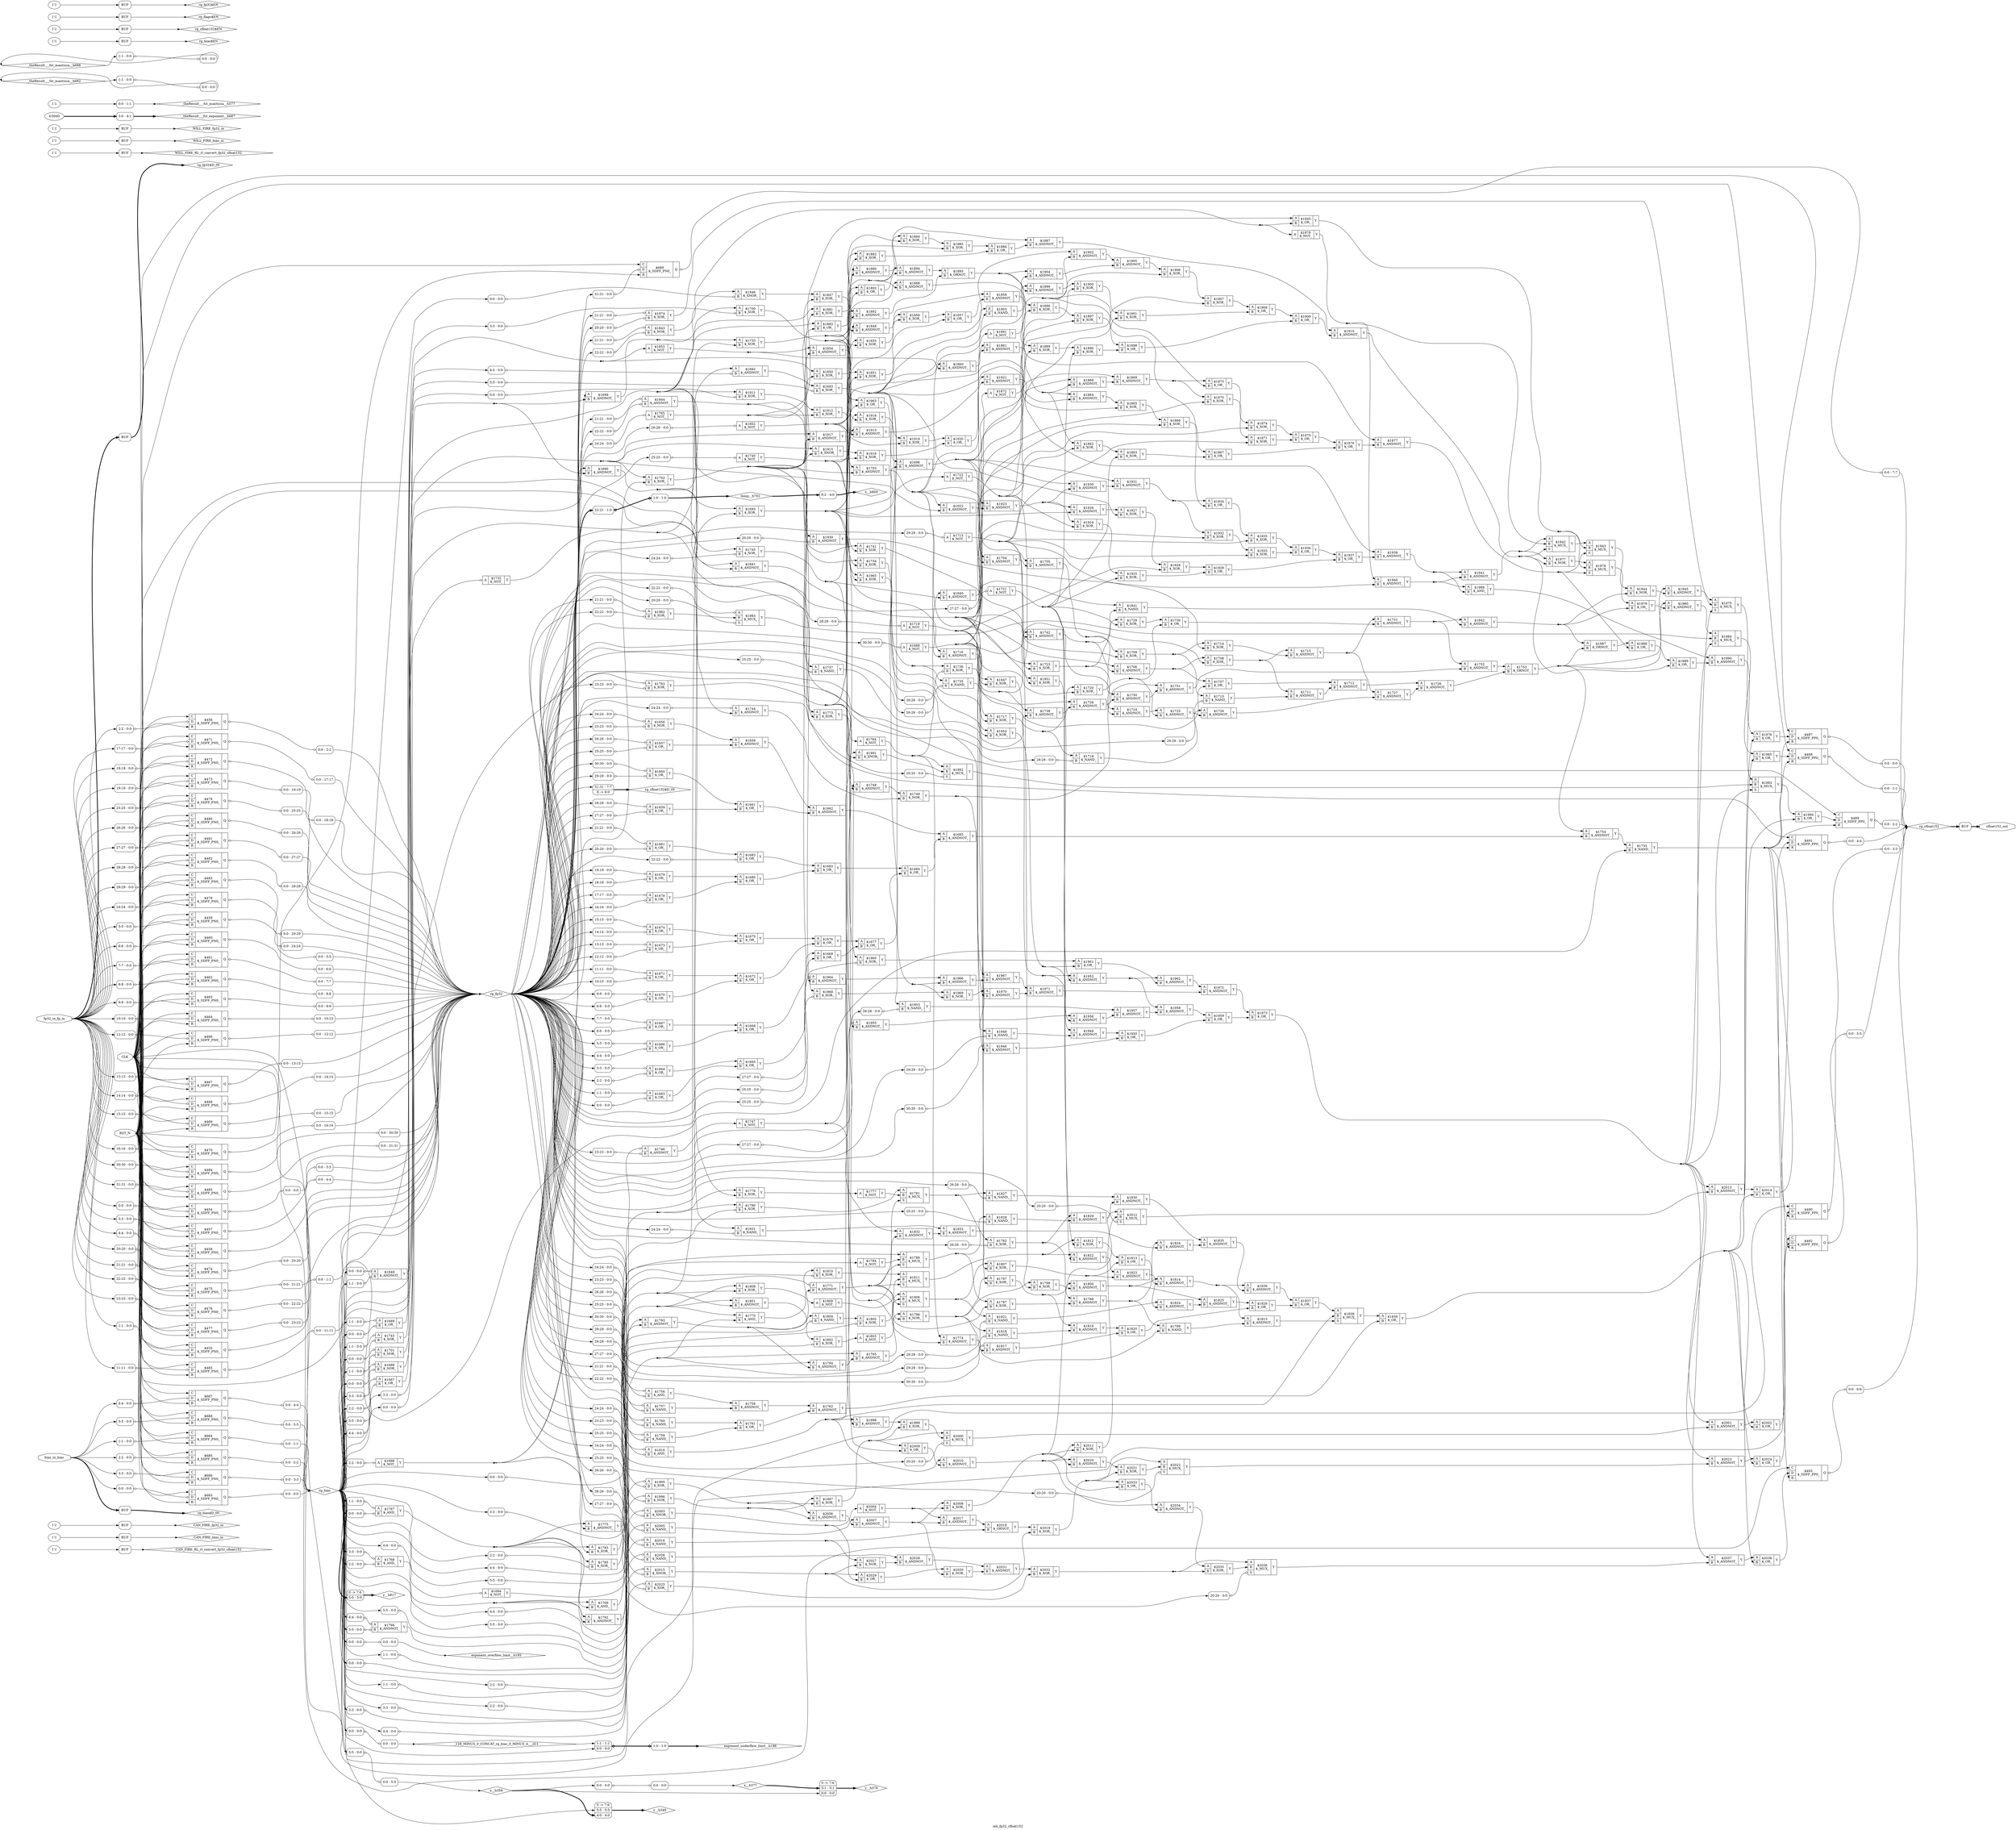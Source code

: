digraph "mk_fp32_cfloat152" {
label="mk_fp32_cfloat152";
rankdir="LR";
remincross=true;
n373 [ shape=diamond, label="CAN_FIRE_RL_rl_convert_fp32_cfloat152", color="black", fontcolor="black" ];
n374 [ shape=diamond, label="CAN_FIRE_bias_in", color="black", fontcolor="black" ];
n375 [ shape=diamond, label="CAN_FIRE_fp32_in", color="black", fontcolor="black" ];
n376 [ shape=octagon, label="CLK", color="black", fontcolor="black" ];
n377 [ shape=octagon, label="RST_N", color="black", fontcolor="black" ];
n378 [ shape=diamond, label="WILL_FIRE_RL_rl_convert_fp32_cfloat152", color="black", fontcolor="black" ];
n379 [ shape=diamond, label="WILL_FIRE_bias_in", color="black", fontcolor="black" ];
n380 [ shape=diamond, label="WILL_FIRE_fp32_in", color="black", fontcolor="black" ];
n381 [ shape=diamond, label="_128_MINUS_0_CONCAT_rg_bias_0_MINUS_4___d11", color="black", fontcolor="black" ];
n382 [ shape=diamond, label="_theResult___fst_exponent__h687", color="black", fontcolor="black" ];
n383 [ shape=diamond, label="_theResult___fst_mantissa__h577", color="black", fontcolor="black" ];
n384 [ shape=diamond, label="_theResult___fst_mantissa__h682", color="black", fontcolor="black" ];
n385 [ shape=diamond, label="_theResult___fst_mantissa__h688", color="black", fontcolor="black" ];
n386 [ shape=octagon, label="bias_in_bias", color="black", fontcolor="black" ];
n387 [ shape=octagon, label="cfloat152_out", color="black", fontcolor="black" ];
n388 [ shape=diamond, label="exponent_overflow_limit__h185", color="black", fontcolor="black" ];
n389 [ shape=diamond, label="exponent_underflow_limit__h186", color="black", fontcolor="black" ];
n390 [ shape=octagon, label="fp32_in_fp_in", color="black", fontcolor="black" ];
n391 [ shape=diamond, label="rg_bias", color="black", fontcolor="black" ];
n392 [ shape=diamond, label="rg_bias$D_IN", color="black", fontcolor="black" ];
n393 [ shape=diamond, label="rg_bias$EN", color="black", fontcolor="black" ];
n394 [ shape=diamond, label="rg_cfloat152", color="black", fontcolor="black" ];
n395 [ shape=diamond, label="rg_cfloat152$D_IN", color="black", fontcolor="black" ];
n396 [ shape=diamond, label="rg_cfloat152$EN", color="black", fontcolor="black" ];
n397 [ shape=diamond, label="rg_flags$EN", color="black", fontcolor="black" ];
n398 [ shape=diamond, label="rg_fp32", color="black", fontcolor="black" ];
n399 [ shape=diamond, label="rg_fp32$D_IN", color="black", fontcolor="black" ];
n400 [ shape=diamond, label="rg_fp32$EN", color="black", fontcolor="black" ];
n401 [ shape=diamond, label="temp__h702", color="black", fontcolor="black" ];
n402 [ shape=diamond, label="x__h356", color="black", fontcolor="black" ];
n403 [ shape=diamond, label="x__h377", color="black", fontcolor="black" ];
n404 [ shape=diamond, label="x__h800", color="black", fontcolor="black" ];
n405 [ shape=diamond, label="y__h349", color="black", fontcolor="black" ];
n406 [ shape=diamond, label="y__h376", color="black", fontcolor="black" ];
n407 [ shape=diamond, label="y__h817", color="black", fontcolor="black" ];
c411 [ shape=record, label="{{<p408> A|<p409> B}|$1656\n$_NOR_|{<p410> Y}}",  ];
x0 [ shape=record, style=rounded, label="<s0> 24:24 - 0:0 ", color="black", fontcolor="black" ];
x0:e -> c411:p408:w [arrowhead=odiamond, arrowtail=odiamond, dir=both, color="black", fontcolor="black", label=""];
x1 [ shape=record, style=rounded, label="<s0> 23:23 - 0:0 ", color="black", fontcolor="black" ];
x1:e -> c411:p409:w [arrowhead=odiamond, arrowtail=odiamond, dir=both, color="black", fontcolor="black", label=""];
c412 [ shape=record, label="{{<p408> A|<p409> B}|$1657\n$_OR_|{<p410> Y}}",  ];
x2 [ shape=record, style=rounded, label="<s0> 26:26 - 0:0 ", color="black", fontcolor="black" ];
x2:e -> c412:p408:w [arrowhead=odiamond, arrowtail=odiamond, dir=both, color="black", fontcolor="black", label=""];
x3 [ shape=record, style=rounded, label="<s0> 25:25 - 0:0 ", color="black", fontcolor="black" ];
x3:e -> c412:p409:w [arrowhead=odiamond, arrowtail=odiamond, dir=both, color="black", fontcolor="black", label=""];
c413 [ shape=record, label="{{<p408> A|<p409> B}|$1658\n$_ANDNOT_|{<p410> Y}}",  ];
c414 [ shape=record, label="{{<p408> A|<p409> B}|$1659\n$_OR_|{<p410> Y}}",  ];
x4 [ shape=record, style=rounded, label="<s0> 28:28 - 0:0 ", color="black", fontcolor="black" ];
x4:e -> c414:p408:w [arrowhead=odiamond, arrowtail=odiamond, dir=both, color="black", fontcolor="black", label=""];
x5 [ shape=record, style=rounded, label="<s0> 27:27 - 0:0 ", color="black", fontcolor="black" ];
x5:e -> c414:p409:w [arrowhead=odiamond, arrowtail=odiamond, dir=both, color="black", fontcolor="black", label=""];
c415 [ shape=record, label="{{<p408> A|<p409> B}|$1660\n$_OR_|{<p410> Y}}",  ];
x6 [ shape=record, style=rounded, label="<s0> 30:30 - 0:0 ", color="black", fontcolor="black" ];
x6:e -> c415:p408:w [arrowhead=odiamond, arrowtail=odiamond, dir=both, color="black", fontcolor="black", label=""];
x7 [ shape=record, style=rounded, label="<s0> 29:29 - 0:0 ", color="black", fontcolor="black" ];
x7:e -> c415:p409:w [arrowhead=odiamond, arrowtail=odiamond, dir=both, color="black", fontcolor="black", label=""];
c416 [ shape=record, label="{{<p408> A|<p409> B}|$1661\n$_OR_|{<p410> Y}}",  ];
c417 [ shape=record, label="{{<p408> A|<p409> B}|$1662\n$_ANDNOT_|{<p410> Y}}",  ];
c418 [ shape=record, label="{{<p408> A|<p409> B}|$1663\n$_OR_|{<p410> Y}}",  ];
x8 [ shape=record, style=rounded, label="<s0> 1:1 - 0:0 ", color="black", fontcolor="black" ];
x8:e -> c418:p408:w [arrowhead=odiamond, arrowtail=odiamond, dir=both, color="black", fontcolor="black", label=""];
x9 [ shape=record, style=rounded, label="<s0> 0:0 - 0:0 ", color="black", fontcolor="black" ];
x9:e -> c418:p409:w [arrowhead=odiamond, arrowtail=odiamond, dir=both, color="black", fontcolor="black", label=""];
c419 [ shape=record, label="{{<p408> A|<p409> B}|$1664\n$_OR_|{<p410> Y}}",  ];
x10 [ shape=record, style=rounded, label="<s0> 3:3 - 0:0 ", color="black", fontcolor="black" ];
x10:e -> c419:p408:w [arrowhead=odiamond, arrowtail=odiamond, dir=both, color="black", fontcolor="black", label=""];
x11 [ shape=record, style=rounded, label="<s0> 2:2 - 0:0 ", color="black", fontcolor="black" ];
x11:e -> c419:p409:w [arrowhead=odiamond, arrowtail=odiamond, dir=both, color="black", fontcolor="black", label=""];
c420 [ shape=record, label="{{<p408> A|<p409> B}|$1665\n$_OR_|{<p410> Y}}",  ];
c421 [ shape=record, label="{{<p408> A|<p409> B}|$1666\n$_OR_|{<p410> Y}}",  ];
x12 [ shape=record, style=rounded, label="<s0> 5:5 - 0:0 ", color="black", fontcolor="black" ];
x12:e -> c421:p408:w [arrowhead=odiamond, arrowtail=odiamond, dir=both, color="black", fontcolor="black", label=""];
x13 [ shape=record, style=rounded, label="<s0> 4:4 - 0:0 ", color="black", fontcolor="black" ];
x13:e -> c421:p409:w [arrowhead=odiamond, arrowtail=odiamond, dir=both, color="black", fontcolor="black", label=""];
c422 [ shape=record, label="{{<p408> A|<p409> B}|$1667\n$_OR_|{<p410> Y}}",  ];
x14 [ shape=record, style=rounded, label="<s0> 7:7 - 0:0 ", color="black", fontcolor="black" ];
x14:e -> c422:p408:w [arrowhead=odiamond, arrowtail=odiamond, dir=both, color="black", fontcolor="black", label=""];
x15 [ shape=record, style=rounded, label="<s0> 6:6 - 0:0 ", color="black", fontcolor="black" ];
x15:e -> c422:p409:w [arrowhead=odiamond, arrowtail=odiamond, dir=both, color="black", fontcolor="black", label=""];
c423 [ shape=record, label="{{<p408> A|<p409> B}|$1668\n$_OR_|{<p410> Y}}",  ];
c424 [ shape=record, label="{{<p408> A|<p409> B}|$1669\n$_OR_|{<p410> Y}}",  ];
c425 [ shape=record, label="{{<p408> A|<p409> B}|$1670\n$_OR_|{<p410> Y}}",  ];
x16 [ shape=record, style=rounded, label="<s0> 9:9 - 0:0 ", color="black", fontcolor="black" ];
x16:e -> c425:p408:w [arrowhead=odiamond, arrowtail=odiamond, dir=both, color="black", fontcolor="black", label=""];
x17 [ shape=record, style=rounded, label="<s0> 8:8 - 0:0 ", color="black", fontcolor="black" ];
x17:e -> c425:p409:w [arrowhead=odiamond, arrowtail=odiamond, dir=both, color="black", fontcolor="black", label=""];
c426 [ shape=record, label="{{<p408> A|<p409> B}|$1671\n$_OR_|{<p410> Y}}",  ];
x18 [ shape=record, style=rounded, label="<s0> 11:11 - 0:0 ", color="black", fontcolor="black" ];
x18:e -> c426:p408:w [arrowhead=odiamond, arrowtail=odiamond, dir=both, color="black", fontcolor="black", label=""];
x19 [ shape=record, style=rounded, label="<s0> 10:10 - 0:0 ", color="black", fontcolor="black" ];
x19:e -> c426:p409:w [arrowhead=odiamond, arrowtail=odiamond, dir=both, color="black", fontcolor="black", label=""];
c427 [ shape=record, label="{{<p408> A|<p409> B}|$1672\n$_OR_|{<p410> Y}}",  ];
c428 [ shape=record, label="{{<p408> A|<p409> B}|$1673\n$_OR_|{<p410> Y}}",  ];
x20 [ shape=record, style=rounded, label="<s0> 13:13 - 0:0 ", color="black", fontcolor="black" ];
x20:e -> c428:p408:w [arrowhead=odiamond, arrowtail=odiamond, dir=both, color="black", fontcolor="black", label=""];
x21 [ shape=record, style=rounded, label="<s0> 12:12 - 0:0 ", color="black", fontcolor="black" ];
x21:e -> c428:p409:w [arrowhead=odiamond, arrowtail=odiamond, dir=both, color="black", fontcolor="black", label=""];
c429 [ shape=record, label="{{<p408> A|<p409> B}|$1674\n$_OR_|{<p410> Y}}",  ];
x22 [ shape=record, style=rounded, label="<s0> 15:15 - 0:0 ", color="black", fontcolor="black" ];
x22:e -> c429:p408:w [arrowhead=odiamond, arrowtail=odiamond, dir=both, color="black", fontcolor="black", label=""];
x23 [ shape=record, style=rounded, label="<s0> 14:14 - 0:0 ", color="black", fontcolor="black" ];
x23:e -> c429:p409:w [arrowhead=odiamond, arrowtail=odiamond, dir=both, color="black", fontcolor="black", label=""];
c430 [ shape=record, label="{{<p408> A|<p409> B}|$1675\n$_OR_|{<p410> Y}}",  ];
c431 [ shape=record, label="{{<p408> A|<p409> B}|$1676\n$_OR_|{<p410> Y}}",  ];
c432 [ shape=record, label="{{<p408> A|<p409> B}|$1677\n$_OR_|{<p410> Y}}",  ];
c433 [ shape=record, label="{{<p408> A|<p409> B}|$1678\n$_OR_|{<p410> Y}}",  ];
x24 [ shape=record, style=rounded, label="<s0> 17:17 - 0:0 ", color="black", fontcolor="black" ];
x24:e -> c433:p408:w [arrowhead=odiamond, arrowtail=odiamond, dir=both, color="black", fontcolor="black", label=""];
x25 [ shape=record, style=rounded, label="<s0> 16:16 - 0:0 ", color="black", fontcolor="black" ];
x25:e -> c433:p409:w [arrowhead=odiamond, arrowtail=odiamond, dir=both, color="black", fontcolor="black", label=""];
c434 [ shape=record, label="{{<p408> A|<p409> B}|$1679\n$_OR_|{<p410> Y}}",  ];
x26 [ shape=record, style=rounded, label="<s0> 19:19 - 0:0 ", color="black", fontcolor="black" ];
x26:e -> c434:p408:w [arrowhead=odiamond, arrowtail=odiamond, dir=both, color="black", fontcolor="black", label=""];
x27 [ shape=record, style=rounded, label="<s0> 18:18 - 0:0 ", color="black", fontcolor="black" ];
x27:e -> c434:p409:w [arrowhead=odiamond, arrowtail=odiamond, dir=both, color="black", fontcolor="black", label=""];
c435 [ shape=record, label="{{<p408> A|<p409> B}|$1680\n$_OR_|{<p410> Y}}",  ];
c436 [ shape=record, label="{{<p408> A|<p409> B}|$1681\n$_OR_|{<p410> Y}}",  ];
x28 [ shape=record, style=rounded, label="<s0> 21:21 - 0:0 ", color="black", fontcolor="black" ];
x28:e -> c436:p408:w [arrowhead=odiamond, arrowtail=odiamond, dir=both, color="black", fontcolor="black", label=""];
x29 [ shape=record, style=rounded, label="<s0> 20:20 - 0:0 ", color="black", fontcolor="black" ];
x29:e -> c436:p409:w [arrowhead=odiamond, arrowtail=odiamond, dir=both, color="black", fontcolor="black", label=""];
c437 [ shape=record, label="{{<p408> A|<p409> B}|$1682\n$_OR_|{<p410> Y}}",  ];
x30 [ shape=record, style=rounded, label="<s0> 22:22 - 0:0 ", color="black", fontcolor="black" ];
x30:e -> c437:p409:w [arrowhead=odiamond, arrowtail=odiamond, dir=both, color="black", fontcolor="black", label=""];
c438 [ shape=record, label="{{<p408> A|<p409> B}|$1683\n$_OR_|{<p410> Y}}",  ];
c439 [ shape=record, label="{{<p408> A|<p409> B}|$1684\n$_OR_|{<p410> Y}}",  ];
c440 [ shape=record, label="{{<p408> A|<p409> B}|$1685\n$_ANDNOT_|{<p410> Y}}",  ];
c441 [ shape=record, label="{{<p408> A}|$1686\n$_NOT_|{<p410> Y}}",  ];
x31 [ shape=record, style=rounded, label="<s0> 30:30 - 0:0 ", color="black", fontcolor="black" ];
x31:e -> c441:p408:w [arrowhead=odiamond, arrowtail=odiamond, dir=both, color="black", fontcolor="black", label=""];
c442 [ shape=record, label="{{<p408> A|<p409> B}|$1687\n$_OR_|{<p410> Y}}",  ];
x32 [ shape=record, style=rounded, label="<s0> 5:5 - 0:0 ", color="black", fontcolor="black" ];
x32:e -> c442:p408:w [arrowhead=odiamond, arrowtail=odiamond, dir=both, color="black", fontcolor="black", label=""];
x33 [ shape=record, style=rounded, label="<s0> 4:4 - 0:0 ", color="black", fontcolor="black" ];
x33:e -> c442:p409:w [arrowhead=odiamond, arrowtail=odiamond, dir=both, color="black", fontcolor="black", label=""];
c443 [ shape=record, label="{{<p408> A|<p409> B}|$1688\n$_NOR_|{<p410> Y}}",  ];
x34 [ shape=record, style=rounded, label="<s0> 3:3 - 0:0 ", color="black", fontcolor="black" ];
x34:e -> c443:p408:w [arrowhead=odiamond, arrowtail=odiamond, dir=both, color="black", fontcolor="black", label=""];
x35 [ shape=record, style=rounded, label="<s0> 2:2 - 0:0 ", color="black", fontcolor="black" ];
x35:e -> c443:p409:w [arrowhead=odiamond, arrowtail=odiamond, dir=both, color="black", fontcolor="black", label=""];
c444 [ shape=record, label="{{<p408> A|<p409> B}|$1689\n$_OR_|{<p410> Y}}",  ];
x36 [ shape=record, style=rounded, label="<s0> 1:1 - 0:0 ", color="black", fontcolor="black" ];
x36:e -> c444:p408:w [arrowhead=odiamond, arrowtail=odiamond, dir=both, color="black", fontcolor="black", label=""];
x37 [ shape=record, style=rounded, label="<s0> 0:0 - 0:0 ", color="black", fontcolor="black" ];
x37:e -> c444:p409:w [arrowhead=odiamond, arrowtail=odiamond, dir=both, color="black", fontcolor="black", label=""];
c445 [ shape=record, label="{{<p408> A|<p409> B}|$1690\n$_ANDNOT_|{<p410> Y}}",  ];
c446 [ shape=record, label="{{<p408> A|<p409> B}|$1691\n$_ANDNOT_|{<p410> Y}}",  ];
c447 [ shape=record, label="{{<p408> A|<p409> B}|$1692\n$_ANDNOT_|{<p410> Y}}",  ];
x38 [ shape=record, style=rounded, label="<s0> 4:4 - 0:0 ", color="black", fontcolor="black" ];
x38:e -> c447:p409:w [arrowhead=odiamond, arrowtail=odiamond, dir=both, color="black", fontcolor="black", label=""];
c448 [ shape=record, label="{{<p408> A|<p409> B}|$1693\n$_XOR_|{<p410> Y}}",  ];
x39 [ shape=record, style=rounded, label="<s0> 5:5 - 0:0 ", color="black", fontcolor="black" ];
x39:e -> c448:p409:w [arrowhead=odiamond, arrowtail=odiamond, dir=both, color="black", fontcolor="black", label=""];
c449 [ shape=record, label="{{<p408> A}|$1694\n$_NOT_|{<p410> Y}}",  ];
x40 [ shape=record, style=rounded, label="<s0> 4:4 - 0:0 ", color="black", fontcolor="black" ];
x40:e -> c449:p408:w [arrowhead=odiamond, arrowtail=odiamond, dir=both, color="black", fontcolor="black", label=""];
c450 [ shape=record, label="{{<p408> A|<p409> B}|$1695\n$_XOR_|{<p410> Y}}",  ];
c451 [ shape=record, label="{{<p408> A|<p409> B}|$1696\n$_ANDNOT_|{<p410> Y}}",  ];
c452 [ shape=record, label="{{<p408> A}|$1698\n$_NOT_|{<p410> Y}}",  ];
x41 [ shape=record, style=rounded, label="<s0> 2:2 - 0:0 ", color="black", fontcolor="black" ];
x41:e -> c452:p408:w [arrowhead=odiamond, arrowtail=odiamond, dir=both, color="black", fontcolor="black", label=""];
c453 [ shape=record, label="{{<p408> A|<p409> B}|$1699\n$_ANDNOT_|{<p410> Y}}",  ];
c454 [ shape=record, label="{{<p408> A|<p409> B}|$1700\n$_XOR_|{<p410> Y}}",  ];
x42 [ shape=record, style=rounded, label="<s0> 3:3 - 0:0 ", color="black", fontcolor="black" ];
x42:e -> c454:p409:w [arrowhead=odiamond, arrowtail=odiamond, dir=both, color="black", fontcolor="black", label=""];
c455 [ shape=record, label="{{<p408> A|<p409> B}|$1701\n$_NOR_|{<p410> Y}}",  ];
x43 [ shape=record, style=rounded, label="<s0> 1:1 - 0:0 ", color="black", fontcolor="black" ];
x43:e -> c455:p408:w [arrowhead=odiamond, arrowtail=odiamond, dir=both, color="black", fontcolor="black", label=""];
x44 [ shape=record, style=rounded, label="<s0> 0:0 - 0:0 ", color="black", fontcolor="black" ];
x44:e -> c455:p409:w [arrowhead=odiamond, arrowtail=odiamond, dir=both, color="black", fontcolor="black", label=""];
c456 [ shape=record, label="{{<p408> A|<p409> B}|$1702\n$_XOR_|{<p410> Y}}",  ];
c457 [ shape=record, label="{{<p408> A|<p409> B}|$1703\n$_ANDNOT_|{<p410> Y}}",  ];
c458 [ shape=record, label="{{<p408> A|<p409> B}|$1704\n$_ANDNOT_|{<p410> Y}}",  ];
c459 [ shape=record, label="{{<p408> A|<p409> B}|$1705\n$_ANDNOT_|{<p410> Y}}",  ];
c460 [ shape=record, label="{{<p408> A|<p409> B}|$1706\n$_ANDNOT_|{<p410> Y}}",  ];
c461 [ shape=record, label="{{<p408> A|<p409> B}|$1707\n$_OR_|{<p410> Y}}",  ];
c462 [ shape=record, label="{{<p408> A|<p409> B}|$1708\n$_XOR_|{<p410> Y}}",  ];
c463 [ shape=record, label="{{<p408> A|<p409> B}|$1709\n$_XOR_|{<p410> Y}}",  ];
c464 [ shape=record, label="{{<p408> A|<p409> B}|$1710\n$_NAND_|{<p410> Y}}",  ];
x45 [ shape=record, style=rounded, label="<s0> 29:29 - 0:0 ", color="black", fontcolor="black" ];
x45:e -> c464:p409:w [arrowhead=odiamond, arrowtail=odiamond, dir=both, color="black", fontcolor="black", label=""];
c465 [ shape=record, label="{{<p408> A|<p409> B}|$1711\n$_ANDNOT_|{<p410> Y}}",  ];
c466 [ shape=record, label="{{<p408> A|<p409> B}|$1712\n$_ANDNOT_|{<p410> Y}}",  ];
c467 [ shape=record, label="{{<p408> A}|$1713\n$_NOT_|{<p410> Y}}",  ];
x46 [ shape=record, style=rounded, label="<s0> 29:29 - 0:0 ", color="black", fontcolor="black" ];
x46:e -> c467:p408:w [arrowhead=odiamond, arrowtail=odiamond, dir=both, color="black", fontcolor="black", label=""];
c468 [ shape=record, label="{{<p408> A|<p409> B}|$1714\n$_XOR_|{<p410> Y}}",  ];
c469 [ shape=record, label="{{<p408> A|<p409> B}|$1715\n$_ANDNOT_|{<p410> Y}}",  ];
c470 [ shape=record, label="{{<p408> A|<p409> B}|$1716\n$_ANDNOT_|{<p410> Y}}",  ];
c471 [ shape=record, label="{{<p408> A|<p409> B}|$1717\n$_XOR_|{<p410> Y}}",  ];
c472 [ shape=record, label="{{<p408> A|<p409> B}|$1718\n$_NAND_|{<p410> Y}}",  ];
x47 [ shape=record, style=rounded, label="<s0> 28:28 - 0:0 ", color="black", fontcolor="black" ];
x47:e -> c472:p409:w [arrowhead=odiamond, arrowtail=odiamond, dir=both, color="black", fontcolor="black", label=""];
c473 [ shape=record, label="{{<p408> A}|$1719\n$_NOT_|{<p410> Y}}",  ];
x48 [ shape=record, style=rounded, label="<s0> 28:28 - 0:0 ", color="black", fontcolor="black" ];
x48:e -> c473:p408:w [arrowhead=odiamond, arrowtail=odiamond, dir=both, color="black", fontcolor="black", label=""];
c474 [ shape=record, label="{{<p408> A|<p409> B}|$1720\n$_XOR_|{<p410> Y}}",  ];
c475 [ shape=record, label="{{<p408> A}|$1721\n$_NOT_|{<p410> Y}}",  ];
x49 [ shape=record, style=rounded, label="<s0> 27:27 - 0:0 ", color="black", fontcolor="black" ];
x49:e -> c475:p408:w [arrowhead=odiamond, arrowtail=odiamond, dir=both, color="black", fontcolor="black", label=""];
c476 [ shape=record, label="{{<p408> A}|$1722\n$_NOT_|{<p410> Y}}",  ];
c477 [ shape=record, label="{{<p408> A|<p409> B}|$1723\n$_XOR_|{<p410> Y}}",  ];
c478 [ shape=record, label="{{<p408> A|<p409> B}|$1724\n$_ANDNOT_|{<p410> Y}}",  ];
c479 [ shape=record, label="{{<p408> A|<p409> B}|$1725\n$_ANDNOT_|{<p410> Y}}",  ];
c480 [ shape=record, label="{{<p408> A|<p409> B}|$1726\n$_ANDNOT_|{<p410> Y}}",  ];
c481 [ shape=record, label="{{<p408> A|<p409> B}|$1727\n$_ANDNOT_|{<p410> Y}}",  ];
c482 [ shape=record, label="{{<p408> A|<p409> B}|$1728\n$_ANDNOT_|{<p410> Y}}",  ];
c483 [ shape=record, label="{{<p408> A|<p409> B}|$1729\n$_XOR_|{<p410> Y}}",  ];
c484 [ shape=record, label="{{<p408> A|<p409> B}|$1730\n$_OR_|{<p410> Y}}",  ];
c485 [ shape=record, label="{{<p408> A|<p409> B}|$1731\n$_ANDNOT_|{<p410> Y}}",  ];
c486 [ shape=record, label="{{<p408> A}|$1732\n$_NOT_|{<p410> Y}}",  ];
x50 [ shape=record, style=rounded, label="<s0> 3:3 - 0:0 ", color="black", fontcolor="black" ];
x50:e -> c486:p408:w [arrowhead=odiamond, arrowtail=odiamond, dir=both, color="black", fontcolor="black", label=""];
c487 [ shape=record, label="{{<p408> A|<p409> B}|$1733\n$_XOR_|{<p410> Y}}",  ];
c488 [ shape=record, label="{{<p408> A|<p409> B}|$1734\n$_XOR_|{<p410> Y}}",  ];
c489 [ shape=record, label="{{<p408> A|<p409> B}|$1735\n$_NAND_|{<p410> Y}}",  ];
x51 [ shape=record, style=rounded, label="<s0> 26:26 - 0:0 ", color="black", fontcolor="black" ];
x51:e -> c489:p409:w [arrowhead=odiamond, arrowtail=odiamond, dir=both, color="black", fontcolor="black", label=""];
c490 [ shape=record, label="{{<p408> A|<p409> B}|$1736\n$_XOR_|{<p410> Y}}",  ];
x52 [ shape=record, style=rounded, label="<s0> 26:26 - 0:0 ", color="black", fontcolor="black" ];
x52:e -> c490:p409:w [arrowhead=odiamond, arrowtail=odiamond, dir=both, color="black", fontcolor="black", label=""];
c491 [ shape=record, label="{{<p408> A|<p409> B}|$1737\n$_NAND_|{<p410> Y}}",  ];
x53 [ shape=record, style=rounded, label="<s0> 25:25 - 0:0 ", color="black", fontcolor="black" ];
x53:e -> c491:p409:w [arrowhead=odiamond, arrowtail=odiamond, dir=both, color="black", fontcolor="black", label=""];
c492 [ shape=record, label="{{<p408> A|<p409> B}|$1738\n$_ANDNOT_|{<p410> Y}}",  ];
c493 [ shape=record, label="{{<p408> A|<p409> B}|$1739\n$_ANDNOT_|{<p410> Y}}",  ];
c494 [ shape=record, label="{{<p408> A}|$1740\n$_NOT_|{<p410> Y}}",  ];
x54 [ shape=record, style=rounded, label="<s0> 25:25 - 0:0 ", color="black", fontcolor="black" ];
x54:e -> c494:p408:w [arrowhead=odiamond, arrowtail=odiamond, dir=both, color="black", fontcolor="black", label=""];
c495 [ shape=record, label="{{<p408> A|<p409> B}|$1741\n$_XOR_|{<p410> Y}}",  ];
c496 [ shape=record, label="{{<p408> A|<p409> B}|$1742\n$_ANDNOT_|{<p410> Y}}",  ];
c497 [ shape=record, label="{{<p408> A|<p409> B}|$1743\n$_XOR_|{<p410> Y}}",  ];
x55 [ shape=record, style=rounded, label="<s0> 1:1 - 0:0 ", color="black", fontcolor="black" ];
x55:e -> c497:p408:w [arrowhead=odiamond, arrowtail=odiamond, dir=both, color="black", fontcolor="black", label=""];
x56 [ shape=record, style=rounded, label="<s0> 0:0 - 0:0 ", color="black", fontcolor="black" ];
x56:e -> c497:p409:w [arrowhead=odiamond, arrowtail=odiamond, dir=both, color="black", fontcolor="black", label=""];
c498 [ shape=record, label="{{<p408> A|<p409> B}|$1744\n$_ANDNOT_|{<p410> Y}}",  ];
x57 [ shape=record, style=rounded, label="<s0> 24:24 - 0:0 ", color="black", fontcolor="black" ];
x57:e -> c498:p408:w [arrowhead=odiamond, arrowtail=odiamond, dir=both, color="black", fontcolor="black", label=""];
c499 [ shape=record, label="{{<p408> A|<p409> B}|$1745\n$_XOR_|{<p410> Y}}",  ];
x58 [ shape=record, style=rounded, label="<s0> 24:24 - 0:0 ", color="black", fontcolor="black" ];
x58:e -> c499:p409:w [arrowhead=odiamond, arrowtail=odiamond, dir=both, color="black", fontcolor="black", label=""];
c500 [ shape=record, label="{{<p408> A|<p409> B}|$1746\n$_ANDNOT_|{<p410> Y}}",  ];
x59 [ shape=record, style=rounded, label="<s0> 0:0 - 0:0 ", color="black", fontcolor="black" ];
x59:e -> c500:p408:w [arrowhead=odiamond, arrowtail=odiamond, dir=both, color="black", fontcolor="black", label=""];
x60 [ shape=record, style=rounded, label="<s0> 23:23 - 0:0 ", color="black", fontcolor="black" ];
x60:e -> c500:p409:w [arrowhead=odiamond, arrowtail=odiamond, dir=both, color="black", fontcolor="black", label=""];
c501 [ shape=record, label="{{<p408> A}|$1747\n$_NOT_|{<p410> Y}}",  ];
c502 [ shape=record, label="{{<p408> A|<p409> B}|$1748\n$_ANDNOT_|{<p410> Y}}",  ];
c503 [ shape=record, label="{{<p408> A|<p409> B}|$1749\n$_NOR_|{<p410> Y}}",  ];
c504 [ shape=record, label="{{<p408> A|<p409> B}|$1750\n$_ANDNOT_|{<p410> Y}}",  ];
c505 [ shape=record, label="{{<p408> A|<p409> B}|$1751\n$_ANDNOT_|{<p410> Y}}",  ];
c506 [ shape=record, label="{{<p408> A|<p409> B}|$1752\n$_ANDNOT_|{<p410> Y}}",  ];
c507 [ shape=record, label="{{<p408> A|<p409> B}|$1753\n$_ORNOT_|{<p410> Y}}",  ];
c508 [ shape=record, label="{{<p408> A|<p409> B}|$1754\n$_ANDNOT_|{<p410> Y}}",  ];
c509 [ shape=record, label="{{<p408> A|<p409> B}|$1755\n$_NAND_|{<p410> Y}}",  ];
c510 [ shape=record, label="{{<p408> A|<p409> B}|$1756\n$_AND_|{<p410> Y}}",  ];
x61 [ shape=record, style=rounded, label="<s0> 24:24 - 0:0 ", color="black", fontcolor="black" ];
x61:e -> c510:p408:w [arrowhead=odiamond, arrowtail=odiamond, dir=both, color="black", fontcolor="black", label=""];
x62 [ shape=record, style=rounded, label="<s0> 23:23 - 0:0 ", color="black", fontcolor="black" ];
x62:e -> c510:p409:w [arrowhead=odiamond, arrowtail=odiamond, dir=both, color="black", fontcolor="black", label=""];
c511 [ shape=record, label="{{<p408> A|<p409> B}|$1757\n$_NAND_|{<p410> Y}}",  ];
x63 [ shape=record, style=rounded, label="<s0> 26:26 - 0:0 ", color="black", fontcolor="black" ];
x63:e -> c511:p408:w [arrowhead=odiamond, arrowtail=odiamond, dir=both, color="black", fontcolor="black", label=""];
x64 [ shape=record, style=rounded, label="<s0> 25:25 - 0:0 ", color="black", fontcolor="black" ];
x64:e -> c511:p409:w [arrowhead=odiamond, arrowtail=odiamond, dir=both, color="black", fontcolor="black", label=""];
c512 [ shape=record, label="{{<p408> A|<p409> B}|$1758\n$_ANDNOT_|{<p410> Y}}",  ];
c513 [ shape=record, label="{{<p408> A|<p409> B}|$1759\n$_NAND_|{<p410> Y}}",  ];
x65 [ shape=record, style=rounded, label="<s0> 28:28 - 0:0 ", color="black", fontcolor="black" ];
x65:e -> c513:p408:w [arrowhead=odiamond, arrowtail=odiamond, dir=both, color="black", fontcolor="black", label=""];
x66 [ shape=record, style=rounded, label="<s0> 27:27 - 0:0 ", color="black", fontcolor="black" ];
x66:e -> c513:p409:w [arrowhead=odiamond, arrowtail=odiamond, dir=both, color="black", fontcolor="black", label=""];
c514 [ shape=record, label="{{<p408> A|<p409> B}|$1760\n$_NAND_|{<p410> Y}}",  ];
x67 [ shape=record, style=rounded, label="<s0> 30:30 - 0:0 ", color="black", fontcolor="black" ];
x67:e -> c514:p408:w [arrowhead=odiamond, arrowtail=odiamond, dir=both, color="black", fontcolor="black", label=""];
x68 [ shape=record, style=rounded, label="<s0> 29:29 - 0:0 ", color="black", fontcolor="black" ];
x68:e -> c514:p409:w [arrowhead=odiamond, arrowtail=odiamond, dir=both, color="black", fontcolor="black", label=""];
c515 [ shape=record, label="{{<p408> A|<p409> B}|$1761\n$_OR_|{<p410> Y}}",  ];
c516 [ shape=record, label="{{<p408> A|<p409> B}|$1762\n$_ANDNOT_|{<p410> Y}}",  ];
c517 [ shape=record, label="{{<p408> A|<p409> B}|$1763\n$_XOR_|{<p410> Y}}",  ];
x69 [ shape=record, style=rounded, label="<s0> 0:0 - 0:0 ", color="black", fontcolor="black" ];
x69:e -> c517:p408:w [arrowhead=odiamond, arrowtail=odiamond, dir=both, color="black", fontcolor="black", label=""];
x70 [ shape=record, style=rounded, label="<s0> 23:23 - 0:0 ", color="black", fontcolor="black" ];
x70:e -> c517:p409:w [arrowhead=odiamond, arrowtail=odiamond, dir=both, color="black", fontcolor="black", label=""];
c518 [ shape=record, label="{{<p408> A}|$1764\n$_NOT_|{<p410> Y}}",  ];
c519 [ shape=record, label="{{<p408> A}|$1765\n$_NOT_|{<p410> Y}}",  ];
x71 [ shape=record, style=rounded, label="<s0> 24:24 - 0:0 ", color="black", fontcolor="black" ];
x71:e -> c519:p408:w [arrowhead=odiamond, arrowtail=odiamond, dir=both, color="black", fontcolor="black", label=""];
c520 [ shape=record, label="{{<p408> A|<p409> B}|$1766\n$_ANDNOT_|{<p410> Y}}",  ];
x72 [ shape=record, style=rounded, label="<s0> 4:4 - 0:0 ", color="black", fontcolor="black" ];
x72:e -> c520:p408:w [arrowhead=odiamond, arrowtail=odiamond, dir=both, color="black", fontcolor="black", label=""];
x73 [ shape=record, style=rounded, label="<s0> 5:5 - 0:0 ", color="black", fontcolor="black" ];
x73:e -> c520:p409:w [arrowhead=odiamond, arrowtail=odiamond, dir=both, color="black", fontcolor="black", label=""];
c521 [ shape=record, label="{{<p408> A|<p409> B}|$1767\n$_AND_|{<p410> Y}}",  ];
x74 [ shape=record, style=rounded, label="<s0> 1:1 - 0:0 ", color="black", fontcolor="black" ];
x74:e -> c521:p408:w [arrowhead=odiamond, arrowtail=odiamond, dir=both, color="black", fontcolor="black", label=""];
x75 [ shape=record, style=rounded, label="<s0> 0:0 - 0:0 ", color="black", fontcolor="black" ];
x75:e -> c521:p409:w [arrowhead=odiamond, arrowtail=odiamond, dir=both, color="black", fontcolor="black", label=""];
c522 [ shape=record, label="{{<p408> A|<p409> B}|$1768\n$_AND_|{<p410> Y}}",  ];
x76 [ shape=record, style=rounded, label="<s0> 3:3 - 0:0 ", color="black", fontcolor="black" ];
x76:e -> c522:p408:w [arrowhead=odiamond, arrowtail=odiamond, dir=both, color="black", fontcolor="black", label=""];
x77 [ shape=record, style=rounded, label="<s0> 2:2 - 0:0 ", color="black", fontcolor="black" ];
x77:e -> c522:p409:w [arrowhead=odiamond, arrowtail=odiamond, dir=both, color="black", fontcolor="black", label=""];
c523 [ shape=record, label="{{<p408> A|<p409> B}|$1769\n$_AND_|{<p410> Y}}",  ];
c524 [ shape=record, label="{{<p408> A|<p409> B}|$1770\n$_AND_|{<p410> Y}}",  ];
c525 [ shape=record, label="{{<p408> A|<p409> B}|$1771\n$_ANDNOT_|{<p410> Y}}",  ];
x78 [ shape=record, style=rounded, label="<s0> 5:5 - 0:0 ", color="black", fontcolor="black" ];
x78:e -> c525:p408:w [arrowhead=odiamond, arrowtail=odiamond, dir=both, color="black", fontcolor="black", label=""];
c526 [ shape=record, label="{{<p408> A|<p409> B}|$1773\n$_XOR_|{<p410> Y}}",  ];
c527 [ shape=record, label="{{<p408> A|<p409> B}|$1774\n$_ANDNOT_|{<p410> Y}}",  ];
c528 [ shape=record, label="{{<p408> A|<p409> B}|$1775\n$_ANDNOT_|{<p410> Y}}",  ];
c529 [ shape=record, label="{{<p408> A|<p409> B}|$1776\n$_XOR_|{<p410> Y}}",  ];
c530 [ shape=record, label="{{<p408> A}|$1777\n$_NOT_|{<p410> Y}}",  ];
c531 [ shape=record, label="{{<p408> A|<p409> B}|$1780\n$_XOR_|{<p410> Y}}",  ];
x79 [ shape=record, style=rounded, label="<s0> 3:3 - 0:0 ", color="black", fontcolor="black" ];
x79:e -> c531:p409:w [arrowhead=odiamond, arrowtail=odiamond, dir=both, color="black", fontcolor="black", label=""];
c533 [ shape=record, label="{{<p408> A|<p409> B|<p532> S}|$1781\n$_MUX_|{<p410> Y}}",  ];
c534 [ shape=record, label="{{<p408> A|<p409> B}|$1782\n$_XOR_|{<p410> Y}}",  ];
x80 [ shape=record, style=rounded, label="<s0> 26:26 - 0:0 ", color="black", fontcolor="black" ];
x80:e -> c534:p409:w [arrowhead=odiamond, arrowtail=odiamond, dir=both, color="black", fontcolor="black", label=""];
c535 [ shape=record, label="{{<p408> A|<p409> B}|$1783\n$_XOR_|{<p410> Y}}",  ];
c536 [ shape=record, label="{{<p408> A}|$1784\n$_NOT_|{<p410> Y}}",  ];
c537 [ shape=record, label="{{<p408> A|<p409> B}|$1785\n$_XOR_|{<p410> Y}}",  ];
x81 [ shape=record, style=rounded, label="<s0> 2:2 - 0:0 ", color="black", fontcolor="black" ];
x81:e -> c537:p409:w [arrowhead=odiamond, arrowtail=odiamond, dir=both, color="black", fontcolor="black", label=""];
c538 [ shape=record, label="{{<p408> A|<p409> B|<p532> S}|$1786\n$_MUX_|{<p410> Y}}",  ];
c539 [ shape=record, label="{{<p408> A|<p409> B}|$1787\n$_XOR_|{<p410> Y}}",  ];
c540 [ shape=record, label="{{<p408> A|<p409> B}|$1788\n$_ANDNOT_|{<p410> Y}}",  ];
c541 [ shape=record, label="{{<p408> A|<p409> B}|$1789\n$_NAND_|{<p410> Y}}",  ];
c542 [ shape=record, label="{{<p408> A|<p409> B}|$1792\n$_ANDNOT_|{<p410> Y}}",  ];
c543 [ shape=record, label="{{<p408> A|<p409> B}|$1793\n$_ANDNOT_|{<p410> Y}}",  ];
c544 [ shape=record, label="{{<p408> A|<p409> B}|$1794\n$_ANDNOT_|{<p410> Y}}",  ];
c545 [ shape=record, label="{{<p408> A|<p409> B}|$1795\n$_ANDNOT_|{<p410> Y}}",  ];
c546 [ shape=record, label="{{<p408> A|<p409> B}|$1796\n$_NOR_|{<p410> Y}}",  ];
c547 [ shape=record, label="{{<p408> A|<p409> B}|$1797\n$_XOR_|{<p410> Y}}",  ];
c548 [ shape=record, label="{{<p408> A|<p409> B}|$1799\n$_XOR_|{<p410> Y}}",  ];
c549 [ shape=record, label="{{<p408> A|<p409> B}|$1800\n$_ANDNOT_|{<p410> Y}}",  ];
c550 [ shape=record, label="{{<p408> A|<p409> B}|$1801\n$_ANDNOT_|{<p410> Y}}",  ];
c551 [ shape=record, label="{{<p408> A|<p409> B}|$1802\n$_XOR_|{<p410> Y}}",  ];
x82 [ shape=record, style=rounded, label="<s0> 5:5 - 0:0 ", color="black", fontcolor="black" ];
x82:e -> c551:p409:w [arrowhead=odiamond, arrowtail=odiamond, dir=both, color="black", fontcolor="black", label=""];
c552 [ shape=record, label="{{<p408> A}|$1803\n$_NOT_|{<p410> Y}}",  ];
c553 [ shape=record, label="{{<p408> A|<p409> B}|$1804\n$_NAND_|{<p410> Y}}",  ];
x83 [ shape=record, style=rounded, label="<s0> 4:4 - 0:0 ", color="black", fontcolor="black" ];
x83:e -> c553:p409:w [arrowhead=odiamond, arrowtail=odiamond, dir=both, color="black", fontcolor="black", label=""];
c554 [ shape=record, label="{{<p408> A|<p409> B}|$1805\n$_XOR_|{<p410> Y}}",  ];
x84 [ shape=record, style=rounded, label="<s0> 5:5 - 0:0 ", color="black", fontcolor="black" ];
x84:e -> c554:p409:w [arrowhead=odiamond, arrowtail=odiamond, dir=both, color="black", fontcolor="black", label=""];
c555 [ shape=record, label="{{<p408> A|<p409> B|<p532> S}|$1806\n$_MUX_|{<p410> Y}}",  ];
c556 [ shape=record, label="{{<p408> A|<p409> B}|$1807\n$_XOR_|{<p410> Y}}",  ];
c557 [ shape=record, label="{{<p408> A|<p409> B}|$1808\n$_XOR_|{<p410> Y}}",  ];
c558 [ shape=record, label="{{<p408> A}|$1809\n$_NOT_|{<p410> Y}}",  ];
c559 [ shape=record, label="{{<p408> A|<p409> B}|$1810\n$_XOR_|{<p410> Y}}",  ];
x85 [ shape=record, style=rounded, label="<s0> 4:4 - 0:0 ", color="black", fontcolor="black" ];
x85:e -> c559:p409:w [arrowhead=odiamond, arrowtail=odiamond, dir=both, color="black", fontcolor="black", label=""];
c560 [ shape=record, label="{{<p408> A|<p409> B|<p532> S}|$1811\n$_MUX_|{<p410> Y}}",  ];
c561 [ shape=record, label="{{<p408> A|<p409> B}|$1812\n$_XOR_|{<p410> Y}}",  ];
c562 [ shape=record, label="{{<p408> A|<p409> B}|$1813\n$_OR_|{<p410> Y}}",  ];
c563 [ shape=record, label="{{<p408> A|<p409> B}|$1814\n$_ANDNOT_|{<p410> Y}}",  ];
c564 [ shape=record, label="{{<p408> A|<p409> B}|$1815\n$_ANDNOT_|{<p410> Y}}",  ];
c565 [ shape=record, label="{{<p408> A|<p409> B}|$1816\n$_AND_|{<p410> Y}}",  ];
x86 [ shape=record, style=rounded, label="<s0> 21:21 - 0:0 ", color="black", fontcolor="black" ];
x86:e -> c565:p408:w [arrowhead=odiamond, arrowtail=odiamond, dir=both, color="black", fontcolor="black", label=""];
x87 [ shape=record, style=rounded, label="<s0> 22:22 - 0:0 ", color="black", fontcolor="black" ];
x87:e -> c565:p409:w [arrowhead=odiamond, arrowtail=odiamond, dir=both, color="black", fontcolor="black", label=""];
c566 [ shape=record, label="{{<p408> A|<p409> B}|$1817\n$_ANDNOT_|{<p410> Y}}",  ];
x88 [ shape=record, style=rounded, label="<s0> 30:30 - 0:0 ", color="black", fontcolor="black" ];
x88:e -> c566:p408:w [arrowhead=odiamond, arrowtail=odiamond, dir=both, color="black", fontcolor="black", label=""];
c567 [ shape=record, label="{{<p408> A|<p409> B}|$1818\n$_NAND_|{<p410> Y}}",  ];
x89 [ shape=record, style=rounded, label="<s0> 29:29 - 0:0 ", color="black", fontcolor="black" ];
x89:e -> c567:p409:w [arrowhead=odiamond, arrowtail=odiamond, dir=both, color="black", fontcolor="black", label=""];
c568 [ shape=record, label="{{<p408> A|<p409> B}|$1819\n$_ANDNOT_|{<p410> Y}}",  ];
c569 [ shape=record, label="{{<p408> A|<p409> B}|$1820\n$_OR_|{<p410> Y}}",  ];
c570 [ shape=record, label="{{<p408> A|<p409> B}|$1821\n$_NAND_|{<p410> Y}}",  ];
x90 [ shape=record, style=rounded, label="<s0> 28:28 - 0:0 ", color="black", fontcolor="black" ];
x90:e -> c570:p409:w [arrowhead=odiamond, arrowtail=odiamond, dir=both, color="black", fontcolor="black", label=""];
c571 [ shape=record, label="{{<p408> A|<p409> B}|$1822\n$_ANDNOT_|{<p410> Y}}",  ];
c572 [ shape=record, label="{{<p408> A|<p409> B}|$1823\n$_ANDNOT_|{<p410> Y}}",  ];
c573 [ shape=record, label="{{<p408> A|<p409> B}|$1824\n$_ANDNOT_|{<p410> Y}}",  ];
c574 [ shape=record, label="{{<p408> A|<p409> B}|$1825\n$_ANDNOT_|{<p410> Y}}",  ];
c575 [ shape=record, label="{{<p408> A|<p409> B}|$1826\n$_OR_|{<p410> Y}}",  ];
c576 [ shape=record, label="{{<p408> A|<p409> B}|$1827\n$_NAND_|{<p410> Y}}",  ];
x91 [ shape=record, style=rounded, label="<s0> 26:26 - 0:0 ", color="black", fontcolor="black" ];
x91:e -> c576:p409:w [arrowhead=odiamond, arrowtail=odiamond, dir=both, color="black", fontcolor="black", label=""];
c577 [ shape=record, label="{{<p408> A|<p409> B}|$1828\n$_NAND_|{<p410> Y}}",  ];
x92 [ shape=record, style=rounded, label="<s0> 25:25 - 0:0 ", color="black", fontcolor="black" ];
x92:e -> c577:p409:w [arrowhead=odiamond, arrowtail=odiamond, dir=both, color="black", fontcolor="black", label=""];
c578 [ shape=record, label="{{<p408> A|<p409> B}|$1829\n$_ANDNOT_|{<p410> Y}}",  ];
c579 [ shape=record, label="{{<p408> A|<p409> B}|$1830\n$_ANDNOT_|{<p410> Y}}",  ];
c580 [ shape=record, label="{{<p408> A|<p409> B}|$1831\n$_NAND_|{<p410> Y}}",  ];
x93 [ shape=record, style=rounded, label="<s0> 24:24 - 0:0 ", color="black", fontcolor="black" ];
x93:e -> c580:p409:w [arrowhead=odiamond, arrowtail=odiamond, dir=both, color="black", fontcolor="black", label=""];
c581 [ shape=record, label="{{<p408> A|<p409> B}|$1832\n$_ANDNOT_|{<p410> Y}}",  ];
c582 [ shape=record, label="{{<p408> A|<p409> B}|$1833\n$_ANDNOT_|{<p410> Y}}",  ];
c583 [ shape=record, label="{{<p408> A|<p409> B}|$1834\n$_ANDNOT_|{<p410> Y}}",  ];
c584 [ shape=record, label="{{<p408> A|<p409> B}|$1835\n$_ANDNOT_|{<p410> Y}}",  ];
c585 [ shape=record, label="{{<p408> A|<p409> B}|$1836\n$_ANDNOT_|{<p410> Y}}",  ];
c586 [ shape=record, label="{{<p408> A|<p409> B}|$1837\n$_OR_|{<p410> Y}}",  ];
c587 [ shape=record, label="{{<p408> A|<p409> B|<p532> S}|$1838\n$_MUX_|{<p410> Y}}",  ];
c588 [ shape=record, label="{{<p408> A|<p409> B}|$1839\n$_OR_|{<p410> Y}}",  ];
c589 [ shape=record, label="{{<p408> A|<p409> B}|$1840\n$_ANDNOT_|{<p410> Y}}",  ];
c590 [ shape=record, label="{{<p408> A|<p409> B}|$1841\n$_NAND_|{<p410> Y}}",  ];
c591 [ shape=record, label="{{<p408> A|<p409> B}|$1842\n$_ANDNOT_|{<p410> Y}}",  ];
c592 [ shape=record, label="{{<p408> A|<p409> B}|$1843\n$_NOR_|{<p410> Y}}",  ];
x94 [ shape=record, style=rounded, label="<s0> 21:21 - 0:0 ", color="black", fontcolor="black" ];
x94:e -> c592:p408:w [arrowhead=odiamond, arrowtail=odiamond, dir=both, color="black", fontcolor="black", label=""];
x95 [ shape=record, style=rounded, label="<s0> 22:22 - 0:0 ", color="black", fontcolor="black" ];
x95:e -> c592:p409:w [arrowhead=odiamond, arrowtail=odiamond, dir=both, color="black", fontcolor="black", label=""];
c593 [ shape=record, label="{{<p408> A|<p409> B}|$1844\n$_ANDNOT_|{<p410> Y}}",  ];
x96 [ shape=record, style=rounded, label="<s0> 21:21 - 0:0 ", color="black", fontcolor="black" ];
x96:e -> c593:p408:w [arrowhead=odiamond, arrowtail=odiamond, dir=both, color="black", fontcolor="black", label=""];
x97 [ shape=record, style=rounded, label="<s0> 22:22 - 0:0 ", color="black", fontcolor="black" ];
x97:e -> c593:p409:w [arrowhead=odiamond, arrowtail=odiamond, dir=both, color="black", fontcolor="black", label=""];
c594 [ shape=record, label="{{<p408> A|<p409> B}|$1845\n$_OR_|{<p410> Y}}",  ];
c595 [ shape=record, label="{{<p408> A|<p409> B}|$1846\n$_XNOR_|{<p410> Y}}",  ];
x98 [ shape=record, style=rounded, label="<s0> 0:0 - 0:0 ", color="black", fontcolor="black" ];
x98:e -> c595:p409:w [arrowhead=odiamond, arrowtail=odiamond, dir=both, color="black", fontcolor="black", label=""];
c596 [ shape=record, label="{{<p408> A|<p409> B}|$1847\n$_XOR_|{<p410> Y}}",  ];
c597 [ shape=record, label="{{<p408> A|<p409> B}|$1848\n$_ANDNOT_|{<p410> Y}}",  ];
c598 [ shape=record, label="{{<p408> A|<p409> B}|$1849\n$_ANDNOT_|{<p410> Y}}",  ];
x99 [ shape=record, style=rounded, label="<s0> 0:0 - 0:0 ", color="black", fontcolor="black" ];
x99:e -> c598:p408:w [arrowhead=odiamond, arrowtail=odiamond, dir=both, color="black", fontcolor="black", label=""];
x100 [ shape=record, style=rounded, label="<s0> 1:1 - 0:0 ", color="black", fontcolor="black" ];
x100:e -> c598:p409:w [arrowhead=odiamond, arrowtail=odiamond, dir=both, color="black", fontcolor="black", label=""];
c599 [ shape=record, label="{{<p408> A|<p409> B}|$1850\n$_XOR_|{<p410> Y}}",  ];
c600 [ shape=record, label="{{<p408> A|<p409> B}|$1851\n$_XOR_|{<p410> Y}}",  ];
c601 [ shape=record, label="{{<p408> A}|$1852\n$_NOT_|{<p410> Y}}",  ];
x101 [ shape=record, style=rounded, label="<s0> 26:26 - 0:0 ", color="black", fontcolor="black" ];
x101:e -> c601:p408:w [arrowhead=odiamond, arrowtail=odiamond, dir=both, color="black", fontcolor="black", label=""];
c602 [ shape=record, label="{{<p408> A}|$1853\n$_NOT_|{<p410> Y}}",  ];
c603 [ shape=record, label="{{<p408> A|<p409> B}|$1854\n$_ANDNOT_|{<p410> Y}}",  ];
c604 [ shape=record, label="{{<p408> A|<p409> B}|$1855\n$_XOR_|{<p410> Y}}",  ];
c605 [ shape=record, label="{{<p408> A|<p409> B}|$1856\n$_XOR_|{<p410> Y}}",  ];
c606 [ shape=record, label="{{<p408> A|<p409> B}|$1857\n$_OR_|{<p410> Y}}",  ];
c607 [ shape=record, label="{{<p408> A|<p409> B}|$1858\n$_ANDNOT_|{<p410> Y}}",  ];
c608 [ shape=record, label="{{<p408> A|<p409> B}|$1860\n$_ANDNOT_|{<p410> Y}}",  ];
c609 [ shape=record, label="{{<p408> A|<p409> B}|$1861\n$_ANDNOT_|{<p410> Y}}",  ];
c610 [ shape=record, label="{{<p408> A|<p409> B}|$1862\n$_XOR_|{<p410> Y}}",  ];
c611 [ shape=record, label="{{<p408> A|<p409> B}|$1863\n$_XOR_|{<p410> Y}}",  ];
c612 [ shape=record, label="{{<p408> A|<p409> B}|$1864\n$_ANDNOT_|{<p410> Y}}",  ];
c613 [ shape=record, label="{{<p408> A|<p409> B}|$1865\n$_XOR_|{<p410> Y}}",  ];
c614 [ shape=record, label="{{<p408> A|<p409> B}|$1866\n$_XOR_|{<p410> Y}}",  ];
c615 [ shape=record, label="{{<p408> A|<p409> B}|$1867\n$_OR_|{<p410> Y}}",  ];
c616 [ shape=record, label="{{<p408> A|<p409> B}|$1868\n$_ANDNOT_|{<p410> Y}}",  ];
c617 [ shape=record, label="{{<p408> A|<p409> B}|$1869\n$_ANDNOT_|{<p410> Y}}",  ];
c618 [ shape=record, label="{{<p408> A|<p409> B}|$1870\n$_XOR_|{<p410> Y}}",  ];
c619 [ shape=record, label="{{<p408> A|<p409> B}|$1871\n$_XOR_|{<p410> Y}}",  ];
c620 [ shape=record, label="{{<p408> A}|$1872\n$_NOT_|{<p410> Y}}",  ];
c621 [ shape=record, label="{{<p408> A|<p409> B}|$1873\n$_OR_|{<p410> Y}}",  ];
c622 [ shape=record, label="{{<p408> A|<p409> B}|$1874\n$_XOR_|{<p410> Y}}",  ];
c623 [ shape=record, label="{{<p408> A|<p409> B}|$1875\n$_OR_|{<p410> Y}}",  ];
c624 [ shape=record, label="{{<p408> A|<p409> B}|$1876\n$_OR_|{<p410> Y}}",  ];
c625 [ shape=record, label="{{<p408> A|<p409> B}|$1877\n$_ANDNOT_|{<p410> Y}}",  ];
c626 [ shape=record, label="{{<p408> A}|$1878\n$_NOT_|{<p410> Y}}",  ];
c627 [ shape=record, label="{{<p408> A|<p409> B}|$1880\n$_ANDNOT_|{<p410> Y}}",  ];
c628 [ shape=record, label="{{<p408> A|<p409> B}|$1881\n$_XOR_|{<p410> Y}}",  ];
c629 [ shape=record, label="{{<p408> A|<p409> B}|$1882\n$_XOR_|{<p410> Y}}",  ];
c630 [ shape=record, label="{{<p408> A|<p409> B}|$1883\n$_OR_|{<p410> Y}}",  ];
c631 [ shape=record, label="{{<p408> A|<p409> B}|$1884\n$_XOR_|{<p410> Y}}",  ];
c632 [ shape=record, label="{{<p408> A|<p409> B}|$1885\n$_XOR_|{<p410> Y}}",  ];
c633 [ shape=record, label="{{<p408> A|<p409> B}|$1886\n$_OR_|{<p410> Y}}",  ];
c634 [ shape=record, label="{{<p408> A|<p409> B}|$1887\n$_ANDNOT_|{<p410> Y}}",  ];
c635 [ shape=record, label="{{<p408> A|<p409> B}|$1888\n$_ANDNOT_|{<p410> Y}}",  ];
c636 [ shape=record, label="{{<p408> A|<p409> B}|$1889\n$_XOR_|{<p410> Y}}",  ];
c637 [ shape=record, label="{{<p408> A|<p409> B}|$1890\n$_XOR_|{<p410> Y}}",  ];
c638 [ shape=record, label="{{<p408> A}|$1891\n$_NOT_|{<p410> Y}}",  ];
c639 [ shape=record, label="{{<p408> A|<p409> B}|$1892\n$_ANDNOT_|{<p410> Y}}",  ];
c640 [ shape=record, label="{{<p408> A|<p409> B}|$1893\n$_OR_|{<p410> Y}}",  ];
c641 [ shape=record, label="{{<p408> A|<p409> B}|$1894\n$_ANDNOT_|{<p410> Y}}",  ];
c642 [ shape=record, label="{{<p408> A|<p409> B}|$1895\n$_ORNOT_|{<p410> Y}}",  ];
c643 [ shape=record, label="{{<p408> A|<p409> B}|$1896\n$_XOR_|{<p410> Y}}",  ];
c644 [ shape=record, label="{{<p408> A|<p409> B}|$1897\n$_XOR_|{<p410> Y}}",  ];
c645 [ shape=record, label="{{<p408> A|<p409> B}|$1898\n$_OR_|{<p410> Y}}",  ];
c646 [ shape=record, label="{{<p408> A|<p409> B}|$1899\n$_ANDNOT_|{<p410> Y}}",  ];
c647 [ shape=record, label="{{<p408> A|<p409> B}|$1900\n$_XOR_|{<p410> Y}}",  ];
c648 [ shape=record, label="{{<p408> A|<p409> B}|$1901\n$_XOR_|{<p410> Y}}",  ];
c649 [ shape=record, label="{{<p408> A|<p409> B}|$1902\n$_ANDNOT_|{<p410> Y}}",  ];
c650 [ shape=record, label="{{<p408> A|<p409> B}|$1903\n$_NAND_|{<p410> Y}}",  ];
c651 [ shape=record, label="{{<p408> A|<p409> B}|$1904\n$_ANDNOT_|{<p410> Y}}",  ];
c652 [ shape=record, label="{{<p408> A|<p409> B}|$1905\n$_ANDNOT_|{<p410> Y}}",  ];
c653 [ shape=record, label="{{<p408> A|<p409> B}|$1906\n$_XOR_|{<p410> Y}}",  ];
c654 [ shape=record, label="{{<p408> A|<p409> B}|$1907\n$_XOR_|{<p410> Y}}",  ];
c655 [ shape=record, label="{{<p408> A|<p409> B}|$1908\n$_OR_|{<p410> Y}}",  ];
c656 [ shape=record, label="{{<p408> A|<p409> B}|$1909\n$_OR_|{<p410> Y}}",  ];
c657 [ shape=record, label="{{<p408> A|<p409> B}|$1910\n$_ANDNOT_|{<p410> Y}}",  ];
c658 [ shape=record, label="{{<p408> A|<p409> B}|$1911\n$_XOR_|{<p410> Y}}",  ];
x102 [ shape=record, style=rounded, label="<s0> 0:0 - 0:0 ", color="black", fontcolor="black" ];
x102:e -> c658:p409:w [arrowhead=odiamond, arrowtail=odiamond, dir=both, color="black", fontcolor="black", label=""];
c659 [ shape=record, label="{{<p408> A|<p409> B}|$1912\n$_XOR_|{<p410> Y}}",  ];
c660 [ shape=record, label="{{<p408> A|<p409> B}|$1913\n$_ANDNOT_|{<p410> Y}}",  ];
c661 [ shape=record, label="{{<p408> A|<p409> B}|$1915\n$_XNOR_|{<p410> Y}}",  ];
c662 [ shape=record, label="{{<p408> A|<p409> B}|$1916\n$_XOR_|{<p410> Y}}",  ];
c663 [ shape=record, label="{{<p408> A|<p409> B}|$1917\n$_ANDNOT_|{<p410> Y}}",  ];
c664 [ shape=record, label="{{<p408> A|<p409> B}|$1918\n$_XOR_|{<p410> Y}}",  ];
c665 [ shape=record, label="{{<p408> A|<p409> B}|$1919\n$_XOR_|{<p410> Y}}",  ];
c666 [ shape=record, label="{{<p408> A|<p409> B}|$1920\n$_OR_|{<p410> Y}}",  ];
c667 [ shape=record, label="{{<p408> A|<p409> B}|$1921\n$_ANDNOT_|{<p410> Y}}",  ];
c668 [ shape=record, label="{{<p408> A|<p409> B}|$1922\n$_ANDNOT_|{<p410> Y}}",  ];
c669 [ shape=record, label="{{<p408> A|<p409> B}|$1923\n$_ANDNOT_|{<p410> Y}}",  ];
c670 [ shape=record, label="{{<p408> A|<p409> B}|$1924\n$_XOR_|{<p410> Y}}",  ];
c671 [ shape=record, label="{{<p408> A|<p409> B}|$1925\n$_XOR_|{<p410> Y}}",  ];
c672 [ shape=record, label="{{<p408> A|<p409> B}|$1926\n$_ANDNOT_|{<p410> Y}}",  ];
c673 [ shape=record, label="{{<p408> A|<p409> B}|$1927\n$_XOR_|{<p410> Y}}",  ];
c674 [ shape=record, label="{{<p408> A|<p409> B}|$1928\n$_XOR_|{<p410> Y}}",  ];
c675 [ shape=record, label="{{<p408> A|<p409> B}|$1929\n$_OR_|{<p410> Y}}",  ];
c676 [ shape=record, label="{{<p408> A|<p409> B}|$1930\n$_ANDNOT_|{<p410> Y}}",  ];
c677 [ shape=record, label="{{<p408> A|<p409> B}|$1931\n$_ANDNOT_|{<p410> Y}}",  ];
c678 [ shape=record, label="{{<p408> A|<p409> B}|$1932\n$_XOR_|{<p410> Y}}",  ];
c679 [ shape=record, label="{{<p408> A|<p409> B}|$1933\n$_XOR_|{<p410> Y}}",  ];
c680 [ shape=record, label="{{<p408> A|<p409> B}|$1934\n$_OR_|{<p410> Y}}",  ];
c681 [ shape=record, label="{{<p408> A|<p409> B}|$1935\n$_XOR_|{<p410> Y}}",  ];
c682 [ shape=record, label="{{<p408> A|<p409> B}|$1936\n$_OR_|{<p410> Y}}",  ];
c683 [ shape=record, label="{{<p408> A|<p409> B}|$1937\n$_OR_|{<p410> Y}}",  ];
c684 [ shape=record, label="{{<p408> A|<p409> B}|$1938\n$_ANDNOT_|{<p410> Y}}",  ];
c685 [ shape=record, label="{{<p408> A|<p409> B}|$1939\n$_ANDNOT_|{<p410> Y}}",  ];
x103 [ shape=record, style=rounded, label="<s0> 20:20 - 0:0 ", color="black", fontcolor="black" ];
x103:e -> c685:p409:w [arrowhead=odiamond, arrowtail=odiamond, dir=both, color="black", fontcolor="black", label=""];
c686 [ shape=record, label="{{<p408> A|<p409> B}|$1940\n$_ANDNOT_|{<p410> Y}}",  ];
c687 [ shape=record, label="{{<p408> A|<p409> B}|$1941\n$_ANDNOT_|{<p410> Y}}",  ];
c688 [ shape=record, label="{{<p408> A|<p409> B|<p532> S}|$1942\n$_MUX_|{<p410> Y}}",  ];
c689 [ shape=record, label="{{<p408> A|<p409> B|<p532> S}|$1943\n$_MUX_|{<p410> Y}}",  ];
c690 [ shape=record, label="{{<p408> A|<p409> B}|$1944\n$_NOR_|{<p410> Y}}",  ];
c691 [ shape=record, label="{{<p408> A|<p409> B}|$1945\n$_ANDNOT_|{<p410> Y}}",  ];
c692 [ shape=record, label="{{<p408> A|<p409> B}|$1946\n$_ANDNOT_|{<p410> Y}}",  ];
x104 [ shape=record, style=rounded, label="<s0> 30:30 - 0:0 ", color="black", fontcolor="black" ];
x104:e -> c692:p408:w [arrowhead=odiamond, arrowtail=odiamond, dir=both, color="black", fontcolor="black", label=""];
c693 [ shape=record, label="{{<p408> A|<p409> B}|$1947\n$_XOR_|{<p410> Y}}",  ];
c694 [ shape=record, label="{{<p408> A|<p409> B}|$1948\n$_NAND_|{<p410> Y}}",  ];
x105 [ shape=record, style=rounded, label="<s0> 29:29 - 0:0 ", color="black", fontcolor="black" ];
x105:e -> c694:p409:w [arrowhead=odiamond, arrowtail=odiamond, dir=both, color="black", fontcolor="black", label=""];
c695 [ shape=record, label="{{<p408> A|<p409> B}|$1949\n$_ANDNOT_|{<p410> Y}}",  ];
c696 [ shape=record, label="{{<p408> A|<p409> B}|$1950\n$_OR_|{<p410> Y}}",  ];
c697 [ shape=record, label="{{<p408> A|<p409> B}|$1951\n$_XOR_|{<p410> Y}}",  ];
c698 [ shape=record, label="{{<p408> A|<p409> B}|$1952\n$_ANDNOT_|{<p410> Y}}",  ];
c699 [ shape=record, label="{{<p408> A|<p409> B}|$1953\n$_NAND_|{<p410> Y}}",  ];
x106 [ shape=record, style=rounded, label="<s0> 28:28 - 0:0 ", color="black", fontcolor="black" ];
x106:e -> c699:p409:w [arrowhead=odiamond, arrowtail=odiamond, dir=both, color="black", fontcolor="black", label=""];
c700 [ shape=record, label="{{<p408> A|<p409> B}|$1954\n$_XOR_|{<p410> Y}}",  ];
c701 [ shape=record, label="{{<p408> A|<p409> B}|$1955\n$_ANDNOT_|{<p410> Y}}",  ];
x107 [ shape=record, style=rounded, label="<s0> 27:27 - 0:0 ", color="black", fontcolor="black" ];
x107:e -> c701:p408:w [arrowhead=odiamond, arrowtail=odiamond, dir=both, color="black", fontcolor="black", label=""];
c702 [ shape=record, label="{{<p408> A|<p409> B}|$1956\n$_ANDNOT_|{<p410> Y}}",  ];
c703 [ shape=record, label="{{<p408> A|<p409> B}|$1957\n$_ANDNOT_|{<p410> Y}}",  ];
c704 [ shape=record, label="{{<p408> A|<p409> B}|$1958\n$_ANDNOT_|{<p410> Y}}",  ];
c705 [ shape=record, label="{{<p408> A|<p409> B}|$1959\n$_OR_|{<p410> Y}}",  ];
c706 [ shape=record, label="{{<p408> A|<p409> B}|$1960\n$_XOR_|{<p410> Y}}",  ];
x108 [ shape=record, style=rounded, label="<s0> 27:27 - 0:0 ", color="black", fontcolor="black" ];
x108:e -> c706:p409:w [arrowhead=odiamond, arrowtail=odiamond, dir=both, color="black", fontcolor="black", label=""];
c707 [ shape=record, label="{{<p408> A|<p409> B}|$1961\n$_OR_|{<p410> Y}}",  ];
c708 [ shape=record, label="{{<p408> A|<p409> B}|$1962\n$_ANDNOT_|{<p410> Y}}",  ];
c709 [ shape=record, label="{{<p408> A|<p409> B}|$1963\n$_OR_|{<p410> Y}}",  ];
c710 [ shape=record, label="{{<p408> A|<p409> B}|$1964\n$_ANDNOT_|{<p410> Y}}",  ];
x109 [ shape=record, style=rounded, label="<s0> 25:25 - 0:0 ", color="black", fontcolor="black" ];
x109:e -> c710:p408:w [arrowhead=odiamond, arrowtail=odiamond, dir=both, color="black", fontcolor="black", label=""];
c711 [ shape=record, label="{{<p408> A|<p409> B}|$1965\n$_XOR_|{<p410> Y}}",  ];
c712 [ shape=record, label="{{<p408> A|<p409> B}|$1966\n$_ANDNOT_|{<p410> Y}}",  ];
c713 [ shape=record, label="{{<p408> A|<p409> B}|$1967\n$_ANDNOT_|{<p410> Y}}",  ];
c714 [ shape=record, label="{{<p408> A|<p409> B}|$1968\n$_XOR_|{<p410> Y}}",  ];
x110 [ shape=record, style=rounded, label="<s0> 25:25 - 0:0 ", color="black", fontcolor="black" ];
x110:e -> c714:p409:w [arrowhead=odiamond, arrowtail=odiamond, dir=both, color="black", fontcolor="black", label=""];
c715 [ shape=record, label="{{<p408> A|<p409> B}|$1969\n$_NOR_|{<p410> Y}}",  ];
c716 [ shape=record, label="{{<p408> A|<p409> B}|$1970\n$_ANDNOT_|{<p410> Y}}",  ];
c717 [ shape=record, label="{{<p408> A|<p409> B}|$1971\n$_ANDNOT_|{<p410> Y}}",  ];
c718 [ shape=record, label="{{<p408> A|<p409> B}|$1972\n$_ANDNOT_|{<p410> Y}}",  ];
c719 [ shape=record, label="{{<p408> A|<p409> B}|$1973\n$_OR_|{<p410> Y}}",  ];
c720 [ shape=record, label="{{<p408> A|<p409> B}|$1974\n$_XOR_|{<p410> Y}}",  ];
x111 [ shape=record, style=rounded, label="<s0> 21:21 - 0:0 ", color="black", fontcolor="black" ];
x111:e -> c720:p408:w [arrowhead=odiamond, arrowtail=odiamond, dir=both, color="black", fontcolor="black", label=""];
x112 [ shape=record, style=rounded, label="<s0> 20:20 - 0:0 ", color="black", fontcolor="black" ];
x112:e -> c720:p409:w [arrowhead=odiamond, arrowtail=odiamond, dir=both, color="black", fontcolor="black", label=""];
c721 [ shape=record, label="{{<p408> A|<p409> B|<p532> S}|$1975\n$_MUX_|{<p410> Y}}",  ];
c722 [ shape=record, label="{{<p408> A|<p409> B}|$1976\n$_OR_|{<p410> Y}}",  ];
c723 [ shape=record, label="{{<p408> A|<p409> B}|$1977\n$_NOR_|{<p410> Y}}",  ];
c724 [ shape=record, label="{{<p408> A|<p409> B|<p532> S}|$1978\n$_MUX_|{<p410> Y}}",  ];
c725 [ shape=record, label="{{<p408> A|<p409> B}|$1979\n$_OR_|{<p410> Y}}",  ];
c726 [ shape=record, label="{{<p408> A|<p409> B}|$1980\n$_ANDNOT_|{<p410> Y}}",  ];
c727 [ shape=record, label="{{<p408> A|<p409> B}|$1982\n$_XOR_|{<p410> Y}}",  ];
x113 [ shape=record, style=rounded, label="<s0> 21:21 - 0:0 ", color="black", fontcolor="black" ];
x113:e -> c727:p408:w [arrowhead=odiamond, arrowtail=odiamond, dir=both, color="black", fontcolor="black", label=""];
x114 [ shape=record, style=rounded, label="<s0> 22:22 - 0:0 ", color="black", fontcolor="black" ];
x114:e -> c727:p409:w [arrowhead=odiamond, arrowtail=odiamond, dir=both, color="black", fontcolor="black", label=""];
c728 [ shape=record, label="{{<p408> A|<p409> B|<p532> S}|$1983\n$_MUX_|{<p410> Y}}",  ];
x115 [ shape=record, style=rounded, label="<s0> 22:22 - 0:0 ", color="black", fontcolor="black" ];
x115:e -> c728:p408:w [arrowhead=odiamond, arrowtail=odiamond, dir=both, color="black", fontcolor="black", label=""];
x116 [ shape=record, style=rounded, label="<s0> 20:20 - 0:0 ", color="black", fontcolor="black" ];
x116:e -> c728:p532:w [arrowhead=odiamond, arrowtail=odiamond, dir=both, color="black", fontcolor="black", label=""];
c729 [ shape=record, label="{{<p408> A|<p409> B|<p532> S}|$1984\n$_MUX_|{<p410> Y}}",  ];
c730 [ shape=record, label="{{<p408> A|<p409> B}|$1985\n$_OR_|{<p410> Y}}",  ];
c731 [ shape=record, label="{{<p408> A|<p409> B}|$1986\n$_AND_|{<p410> Y}}",  ];
c732 [ shape=record, label="{{<p408> A|<p409> B}|$1987\n$_ORNOT_|{<p410> Y}}",  ];
c733 [ shape=record, label="{{<p408> A|<p409> B}|$1988\n$_OR_|{<p410> Y}}",  ];
c734 [ shape=record, label="{{<p408> A|<p409> B}|$1989\n$_OR_|{<p410> Y}}",  ];
c735 [ shape=record, label="{{<p408> A|<p409> B}|$1990\n$_ANDNOT_|{<p410> Y}}",  ];
c736 [ shape=record, label="{{<p408> A|<p409> B}|$1991\n$_XNOR_|{<p410> Y}}",  ];
c737 [ shape=record, label="{{<p408> A|<p409> B|<p532> S}|$1992\n$_MUX_|{<p410> Y}}",  ];
x117 [ shape=record, style=rounded, label="<s0> 20:20 - 0:0 ", color="black", fontcolor="black" ];
x117:e -> c737:p532:w [arrowhead=odiamond, arrowtail=odiamond, dir=both, color="black", fontcolor="black", label=""];
c738 [ shape=record, label="{{<p408> A|<p409> B|<p532> S}|$1993\n$_MUX_|{<p410> Y}}",  ];
c739 [ shape=record, label="{{<p408> A|<p409> B}|$1994\n$_OR_|{<p410> Y}}",  ];
c740 [ shape=record, label="{{<p408> A|<p409> B}|$1995\n$_XOR_|{<p410> Y}}",  ];
x118 [ shape=record, style=rounded, label="<s0> 1:1 - 0:0 ", color="black", fontcolor="black" ];
x118:e -> c740:p408:w [arrowhead=odiamond, arrowtail=odiamond, dir=both, color="black", fontcolor="black", label=""];
x119 [ shape=record, style=rounded, label="<s0> 24:24 - 0:0 ", color="black", fontcolor="black" ];
x119:e -> c740:p409:w [arrowhead=odiamond, arrowtail=odiamond, dir=both, color="black", fontcolor="black", label=""];
c741 [ shape=record, label="{{<p408> A|<p409> B}|$1996\n$_NOR_|{<p410> Y}}",  ];
x120 [ shape=record, style=rounded, label="<s0> 0:0 - 0:0 ", color="black", fontcolor="black" ];
x120:e -> c741:p408:w [arrowhead=odiamond, arrowtail=odiamond, dir=both, color="black", fontcolor="black", label=""];
x121 [ shape=record, style=rounded, label="<s0> 23:23 - 0:0 ", color="black", fontcolor="black" ];
x121:e -> c741:p409:w [arrowhead=odiamond, arrowtail=odiamond, dir=both, color="black", fontcolor="black", label=""];
c742 [ shape=record, label="{{<p408> A|<p409> B}|$1997\n$_XOR_|{<p410> Y}}",  ];
c743 [ shape=record, label="{{<p408> A|<p409> B}|$1998\n$_ANDNOT_|{<p410> Y}}",  ];
c744 [ shape=record, label="{{<p408> A|<p409> B}|$1999\n$_XOR_|{<p410> Y}}",  ];
c745 [ shape=record, label="{{<p408> A|<p409> B|<p532> S}|$2000\n$_MUX_|{<p410> Y}}",  ];
x122 [ shape=record, style=rounded, label="<s0> 20:20 - 0:0 ", color="black", fontcolor="black" ];
x122:e -> c745:p532:w [arrowhead=odiamond, arrowtail=odiamond, dir=both, color="black", fontcolor="black", label=""];
c746 [ shape=record, label="{{<p408> A|<p409> B}|$2001\n$_ANDNOT_|{<p410> Y}}",  ];
c747 [ shape=record, label="{{<p408> A|<p409> B}|$2002\n$_OR_|{<p410> Y}}",  ];
c748 [ shape=record, label="{{<p408> A|<p409> B}|$2003\n$_XNOR_|{<p410> Y}}",  ];
x123 [ shape=record, style=rounded, label="<s0> 2:2 - 0:0 ", color="black", fontcolor="black" ];
x123:e -> c748:p408:w [arrowhead=odiamond, arrowtail=odiamond, dir=both, color="black", fontcolor="black", label=""];
x124 [ shape=record, style=rounded, label="<s0> 25:25 - 0:0 ", color="black", fontcolor="black" ];
x124:e -> c748:p409:w [arrowhead=odiamond, arrowtail=odiamond, dir=both, color="black", fontcolor="black", label=""];
c749 [ shape=record, label="{{<p408> A}|$2004\n$_NOT_|{<p410> Y}}",  ];
c750 [ shape=record, label="{{<p408> A|<p409> B}|$2005\n$_NAND_|{<p410> Y}}",  ];
x125 [ shape=record, style=rounded, label="<s0> 1:1 - 0:0 ", color="black", fontcolor="black" ];
x125:e -> c750:p408:w [arrowhead=odiamond, arrowtail=odiamond, dir=both, color="black", fontcolor="black", label=""];
x126 [ shape=record, style=rounded, label="<s0> 24:24 - 0:0 ", color="black", fontcolor="black" ];
x126:e -> c750:p409:w [arrowhead=odiamond, arrowtail=odiamond, dir=both, color="black", fontcolor="black", label=""];
c751 [ shape=record, label="{{<p408> A|<p409> B}|$2006\n$_ANDNOT_|{<p410> Y}}",  ];
c752 [ shape=record, label="{{<p408> A|<p409> B}|$2007\n$_ANDNOT_|{<p410> Y}}",  ];
c753 [ shape=record, label="{{<p408> A|<p409> B}|$2008\n$_XOR_|{<p410> Y}}",  ];
c754 [ shape=record, label="{{<p408> A|<p409> B}|$2009\n$_OR_|{<p410> Y}}",  ];
c755 [ shape=record, label="{{<p408> A|<p409> B}|$2010\n$_ANDNOT_|{<p410> Y}}",  ];
c756 [ shape=record, label="{{<p408> A|<p409> B}|$2011\n$_XOR_|{<p410> Y}}",  ];
c757 [ shape=record, label="{{<p408> A|<p409> B|<p532> S}|$2012\n$_MUX_|{<p410> Y}}",  ];
x127 [ shape=record, style=rounded, label="<s0> 20:20 - 0:0 ", color="black", fontcolor="black" ];
x127:e -> c757:p532:w [arrowhead=odiamond, arrowtail=odiamond, dir=both, color="black", fontcolor="black", label=""];
c758 [ shape=record, label="{{<p408> A|<p409> B}|$2013\n$_ANDNOT_|{<p410> Y}}",  ];
c759 [ shape=record, label="{{<p408> A|<p409> B}|$2014\n$_OR_|{<p410> Y}}",  ];
c760 [ shape=record, label="{{<p408> A|<p409> B}|$2015\n$_XNOR_|{<p410> Y}}",  ];
x128 [ shape=record, style=rounded, label="<s0> 3:3 - 0:0 ", color="black", fontcolor="black" ];
x128:e -> c760:p408:w [arrowhead=odiamond, arrowtail=odiamond, dir=both, color="black", fontcolor="black", label=""];
x129 [ shape=record, style=rounded, label="<s0> 26:26 - 0:0 ", color="black", fontcolor="black" ];
x129:e -> c760:p409:w [arrowhead=odiamond, arrowtail=odiamond, dir=both, color="black", fontcolor="black", label=""];
c761 [ shape=record, label="{{<p408> A|<p409> B}|$2016\n$_NAND_|{<p410> Y}}",  ];
x130 [ shape=record, style=rounded, label="<s0> 2:2 - 0:0 ", color="black", fontcolor="black" ];
x130:e -> c761:p408:w [arrowhead=odiamond, arrowtail=odiamond, dir=both, color="black", fontcolor="black", label=""];
x131 [ shape=record, style=rounded, label="<s0> 25:25 - 0:0 ", color="black", fontcolor="black" ];
x131:e -> c761:p409:w [arrowhead=odiamond, arrowtail=odiamond, dir=both, color="black", fontcolor="black", label=""];
c762 [ shape=record, label="{{<p408> A|<p409> B}|$2017\n$_ANDNOT_|{<p410> Y}}",  ];
c763 [ shape=record, label="{{<p408> A|<p409> B}|$2018\n$_ORNOT_|{<p410> Y}}",  ];
c764 [ shape=record, label="{{<p408> A|<p409> B}|$2019\n$_XOR_|{<p410> Y}}",  ];
c765 [ shape=record, label="{{<p408> A|<p409> B}|$2020\n$_ANDNOT_|{<p410> Y}}",  ];
c766 [ shape=record, label="{{<p408> A|<p409> B}|$2021\n$_XOR_|{<p410> Y}}",  ];
c767 [ shape=record, label="{{<p408> A|<p409> B|<p532> S}|$2022\n$_MUX_|{<p410> Y}}",  ];
x132 [ shape=record, style=rounded, label="<s0> 20:20 - 0:0 ", color="black", fontcolor="black" ];
x132:e -> c767:p532:w [arrowhead=odiamond, arrowtail=odiamond, dir=both, color="black", fontcolor="black", label=""];
c768 [ shape=record, label="{{<p408> A|<p409> B}|$2023\n$_ANDNOT_|{<p410> Y}}",  ];
c769 [ shape=record, label="{{<p408> A|<p409> B}|$2024\n$_OR_|{<p410> Y}}",  ];
c770 [ shape=record, label="{{<p408> A|<p409> B}|$2025\n$_XOR_|{<p410> Y}}",  ];
x133 [ shape=record, style=rounded, label="<s0> 4:4 - 0:0 ", color="black", fontcolor="black" ];
x133:e -> c770:p408:w [arrowhead=odiamond, arrowtail=odiamond, dir=both, color="black", fontcolor="black", label=""];
x134 [ shape=record, style=rounded, label="<s0> 27:27 - 0:0 ", color="black", fontcolor="black" ];
x134:e -> c770:p409:w [arrowhead=odiamond, arrowtail=odiamond, dir=both, color="black", fontcolor="black", label=""];
c771 [ shape=record, label="{{<p408> A|<p409> B}|$2026\n$_NAND_|{<p410> Y}}",  ];
x135 [ shape=record, style=rounded, label="<s0> 3:3 - 0:0 ", color="black", fontcolor="black" ];
x135:e -> c771:p408:w [arrowhead=odiamond, arrowtail=odiamond, dir=both, color="black", fontcolor="black", label=""];
x136 [ shape=record, style=rounded, label="<s0> 26:26 - 0:0 ", color="black", fontcolor="black" ];
x136:e -> c771:p409:w [arrowhead=odiamond, arrowtail=odiamond, dir=both, color="black", fontcolor="black", label=""];
c772 [ shape=record, label="{{<p408> A|<p409> B}|$2027\n$_NOR_|{<p410> Y}}",  ];
c773 [ shape=record, label="{{<p408> A|<p409> B}|$2028\n$_ANDNOT_|{<p410> Y}}",  ];
c774 [ shape=record, label="{{<p408> A|<p409> B}|$2029\n$_OR_|{<p410> Y}}",  ];
c775 [ shape=record, label="{{<p408> A|<p409> B}|$2030\n$_NOR_|{<p410> Y}}",  ];
c776 [ shape=record, label="{{<p408> A|<p409> B}|$2031\n$_ANDNOT_|{<p410> Y}}",  ];
c777 [ shape=record, label="{{<p408> A|<p409> B}|$2032\n$_XOR_|{<p410> Y}}",  ];
c778 [ shape=record, label="{{<p408> A|<p409> B}|$2033\n$_OR_|{<p410> Y}}",  ];
c779 [ shape=record, label="{{<p408> A|<p409> B}|$2034\n$_ANDNOT_|{<p410> Y}}",  ];
c780 [ shape=record, label="{{<p408> A|<p409> B}|$2035\n$_XOR_|{<p410> Y}}",  ];
c781 [ shape=record, label="{{<p408> A|<p409> B|<p532> S}|$2036\n$_MUX_|{<p410> Y}}",  ];
x137 [ shape=record, style=rounded, label="<s0> 20:20 - 0:0 ", color="black", fontcolor="black" ];
x137:e -> c781:p532:w [arrowhead=odiamond, arrowtail=odiamond, dir=both, color="black", fontcolor="black", label=""];
c782 [ shape=record, label="{{<p408> A|<p409> B}|$2037\n$_ANDNOT_|{<p410> Y}}",  ];
c783 [ shape=record, label="{{<p408> A|<p409> B}|$2038\n$_OR_|{<p410> Y}}",  ];
c788 [ shape=record, label="{{<p784> C|<p785> D|<p786> R}|$454\n$_SDFF_PN0_|{<p787> Q}}",  ];
x138 [ shape=record, style=rounded, label="<s0> 0:0 - 0:0 ", color="black", fontcolor="black" ];
x138:e -> c788:p785:w [arrowhead=odiamond, arrowtail=odiamond, dir=both, color="black", fontcolor="black", label=""];
x139 [ shape=record, style=rounded, label="<s0> 0:0 - 0:0 ", color="black", fontcolor="black" ];
c788:p787:e -> x139:w [arrowhead=odiamond, arrowtail=odiamond, dir=both, color="black", fontcolor="black", label=""];
c789 [ shape=record, label="{{<p784> C|<p785> D|<p786> R}|$455\n$_SDFF_PN0_|{<p787> Q}}",  ];
x140 [ shape=record, style=rounded, label="<s0> 1:1 - 0:0 ", color="black", fontcolor="black" ];
x140:e -> c789:p785:w [arrowhead=odiamond, arrowtail=odiamond, dir=both, color="black", fontcolor="black", label=""];
x141 [ shape=record, style=rounded, label="<s0> 0:0 - 1:1 ", color="black", fontcolor="black" ];
c789:p787:e -> x141:w [arrowhead=odiamond, arrowtail=odiamond, dir=both, color="black", fontcolor="black", label=""];
c790 [ shape=record, label="{{<p784> C|<p785> D|<p786> R}|$456\n$_SDFF_PN0_|{<p787> Q}}",  ];
x142 [ shape=record, style=rounded, label="<s0> 2:2 - 0:0 ", color="black", fontcolor="black" ];
x142:e -> c790:p785:w [arrowhead=odiamond, arrowtail=odiamond, dir=both, color="black", fontcolor="black", label=""];
x143 [ shape=record, style=rounded, label="<s0> 0:0 - 2:2 ", color="black", fontcolor="black" ];
c790:p787:e -> x143:w [arrowhead=odiamond, arrowtail=odiamond, dir=both, color="black", fontcolor="black", label=""];
c791 [ shape=record, label="{{<p784> C|<p785> D|<p786> R}|$457\n$_SDFF_PN0_|{<p787> Q}}",  ];
x144 [ shape=record, style=rounded, label="<s0> 3:3 - 0:0 ", color="black", fontcolor="black" ];
x144:e -> c791:p785:w [arrowhead=odiamond, arrowtail=odiamond, dir=both, color="black", fontcolor="black", label=""];
x145 [ shape=record, style=rounded, label="<s0> 0:0 - 3:3 ", color="black", fontcolor="black" ];
c791:p787:e -> x145:w [arrowhead=odiamond, arrowtail=odiamond, dir=both, color="black", fontcolor="black", label=""];
c792 [ shape=record, label="{{<p784> C|<p785> D|<p786> R}|$458\n$_SDFF_PN0_|{<p787> Q}}",  ];
x146 [ shape=record, style=rounded, label="<s0> 4:4 - 0:0 ", color="black", fontcolor="black" ];
x146:e -> c792:p785:w [arrowhead=odiamond, arrowtail=odiamond, dir=both, color="black", fontcolor="black", label=""];
x147 [ shape=record, style=rounded, label="<s0> 0:0 - 4:4 ", color="black", fontcolor="black" ];
c792:p787:e -> x147:w [arrowhead=odiamond, arrowtail=odiamond, dir=both, color="black", fontcolor="black", label=""];
c793 [ shape=record, label="{{<p784> C|<p785> D|<p786> R}|$459\n$_SDFF_PN0_|{<p787> Q}}",  ];
x148 [ shape=record, style=rounded, label="<s0> 5:5 - 0:0 ", color="black", fontcolor="black" ];
x148:e -> c793:p785:w [arrowhead=odiamond, arrowtail=odiamond, dir=both, color="black", fontcolor="black", label=""];
x149 [ shape=record, style=rounded, label="<s0> 0:0 - 5:5 ", color="black", fontcolor="black" ];
c793:p787:e -> x149:w [arrowhead=odiamond, arrowtail=odiamond, dir=both, color="black", fontcolor="black", label=""];
c794 [ shape=record, label="{{<p784> C|<p785> D|<p786> R}|$460\n$_SDFF_PN0_|{<p787> Q}}",  ];
x150 [ shape=record, style=rounded, label="<s0> 6:6 - 0:0 ", color="black", fontcolor="black" ];
x150:e -> c794:p785:w [arrowhead=odiamond, arrowtail=odiamond, dir=both, color="black", fontcolor="black", label=""];
x151 [ shape=record, style=rounded, label="<s0> 0:0 - 6:6 ", color="black", fontcolor="black" ];
c794:p787:e -> x151:w [arrowhead=odiamond, arrowtail=odiamond, dir=both, color="black", fontcolor="black", label=""];
c795 [ shape=record, label="{{<p784> C|<p785> D|<p786> R}|$461\n$_SDFF_PN0_|{<p787> Q}}",  ];
x152 [ shape=record, style=rounded, label="<s0> 7:7 - 0:0 ", color="black", fontcolor="black" ];
x152:e -> c795:p785:w [arrowhead=odiamond, arrowtail=odiamond, dir=both, color="black", fontcolor="black", label=""];
x153 [ shape=record, style=rounded, label="<s0> 0:0 - 7:7 ", color="black", fontcolor="black" ];
c795:p787:e -> x153:w [arrowhead=odiamond, arrowtail=odiamond, dir=both, color="black", fontcolor="black", label=""];
c796 [ shape=record, label="{{<p784> C|<p785> D|<p786> R}|$462\n$_SDFF_PN0_|{<p787> Q}}",  ];
x154 [ shape=record, style=rounded, label="<s0> 8:8 - 0:0 ", color="black", fontcolor="black" ];
x154:e -> c796:p785:w [arrowhead=odiamond, arrowtail=odiamond, dir=both, color="black", fontcolor="black", label=""];
x155 [ shape=record, style=rounded, label="<s0> 0:0 - 8:8 ", color="black", fontcolor="black" ];
c796:p787:e -> x155:w [arrowhead=odiamond, arrowtail=odiamond, dir=both, color="black", fontcolor="black", label=""];
c797 [ shape=record, label="{{<p784> C|<p785> D|<p786> R}|$463\n$_SDFF_PN0_|{<p787> Q}}",  ];
x156 [ shape=record, style=rounded, label="<s0> 9:9 - 0:0 ", color="black", fontcolor="black" ];
x156:e -> c797:p785:w [arrowhead=odiamond, arrowtail=odiamond, dir=both, color="black", fontcolor="black", label=""];
x157 [ shape=record, style=rounded, label="<s0> 0:0 - 9:9 ", color="black", fontcolor="black" ];
c797:p787:e -> x157:w [arrowhead=odiamond, arrowtail=odiamond, dir=both, color="black", fontcolor="black", label=""];
c798 [ shape=record, label="{{<p784> C|<p785> D|<p786> R}|$464\n$_SDFF_PN0_|{<p787> Q}}",  ];
x158 [ shape=record, style=rounded, label="<s0> 10:10 - 0:0 ", color="black", fontcolor="black" ];
x158:e -> c798:p785:w [arrowhead=odiamond, arrowtail=odiamond, dir=both, color="black", fontcolor="black", label=""];
x159 [ shape=record, style=rounded, label="<s0> 0:0 - 10:10 ", color="black", fontcolor="black" ];
c798:p787:e -> x159:w [arrowhead=odiamond, arrowtail=odiamond, dir=both, color="black", fontcolor="black", label=""];
c799 [ shape=record, label="{{<p784> C|<p785> D|<p786> R}|$465\n$_SDFF_PN0_|{<p787> Q}}",  ];
x160 [ shape=record, style=rounded, label="<s0> 11:11 - 0:0 ", color="black", fontcolor="black" ];
x160:e -> c799:p785:w [arrowhead=odiamond, arrowtail=odiamond, dir=both, color="black", fontcolor="black", label=""];
x161 [ shape=record, style=rounded, label="<s0> 0:0 - 11:11 ", color="black", fontcolor="black" ];
c799:p787:e -> x161:w [arrowhead=odiamond, arrowtail=odiamond, dir=both, color="black", fontcolor="black", label=""];
c800 [ shape=record, label="{{<p784> C|<p785> D|<p786> R}|$466\n$_SDFF_PN0_|{<p787> Q}}",  ];
x162 [ shape=record, style=rounded, label="<s0> 12:12 - 0:0 ", color="black", fontcolor="black" ];
x162:e -> c800:p785:w [arrowhead=odiamond, arrowtail=odiamond, dir=both, color="black", fontcolor="black", label=""];
x163 [ shape=record, style=rounded, label="<s0> 0:0 - 12:12 ", color="black", fontcolor="black" ];
c800:p787:e -> x163:w [arrowhead=odiamond, arrowtail=odiamond, dir=both, color="black", fontcolor="black", label=""];
c801 [ shape=record, label="{{<p784> C|<p785> D|<p786> R}|$467\n$_SDFF_PN0_|{<p787> Q}}",  ];
x164 [ shape=record, style=rounded, label="<s0> 13:13 - 0:0 ", color="black", fontcolor="black" ];
x164:e -> c801:p785:w [arrowhead=odiamond, arrowtail=odiamond, dir=both, color="black", fontcolor="black", label=""];
x165 [ shape=record, style=rounded, label="<s0> 0:0 - 13:13 ", color="black", fontcolor="black" ];
c801:p787:e -> x165:w [arrowhead=odiamond, arrowtail=odiamond, dir=both, color="black", fontcolor="black", label=""];
c802 [ shape=record, label="{{<p784> C|<p785> D|<p786> R}|$468\n$_SDFF_PN0_|{<p787> Q}}",  ];
x166 [ shape=record, style=rounded, label="<s0> 14:14 - 0:0 ", color="black", fontcolor="black" ];
x166:e -> c802:p785:w [arrowhead=odiamond, arrowtail=odiamond, dir=both, color="black", fontcolor="black", label=""];
x167 [ shape=record, style=rounded, label="<s0> 0:0 - 14:14 ", color="black", fontcolor="black" ];
c802:p787:e -> x167:w [arrowhead=odiamond, arrowtail=odiamond, dir=both, color="black", fontcolor="black", label=""];
c803 [ shape=record, label="{{<p784> C|<p785> D|<p786> R}|$469\n$_SDFF_PN0_|{<p787> Q}}",  ];
x168 [ shape=record, style=rounded, label="<s0> 15:15 - 0:0 ", color="black", fontcolor="black" ];
x168:e -> c803:p785:w [arrowhead=odiamond, arrowtail=odiamond, dir=both, color="black", fontcolor="black", label=""];
x169 [ shape=record, style=rounded, label="<s0> 0:0 - 15:15 ", color="black", fontcolor="black" ];
c803:p787:e -> x169:w [arrowhead=odiamond, arrowtail=odiamond, dir=both, color="black", fontcolor="black", label=""];
c804 [ shape=record, label="{{<p784> C|<p785> D|<p786> R}|$470\n$_SDFF_PN0_|{<p787> Q}}",  ];
x170 [ shape=record, style=rounded, label="<s0> 16:16 - 0:0 ", color="black", fontcolor="black" ];
x170:e -> c804:p785:w [arrowhead=odiamond, arrowtail=odiamond, dir=both, color="black", fontcolor="black", label=""];
x171 [ shape=record, style=rounded, label="<s0> 0:0 - 16:16 ", color="black", fontcolor="black" ];
c804:p787:e -> x171:w [arrowhead=odiamond, arrowtail=odiamond, dir=both, color="black", fontcolor="black", label=""];
c805 [ shape=record, label="{{<p784> C|<p785> D|<p786> R}|$471\n$_SDFF_PN0_|{<p787> Q}}",  ];
x172 [ shape=record, style=rounded, label="<s0> 17:17 - 0:0 ", color="black", fontcolor="black" ];
x172:e -> c805:p785:w [arrowhead=odiamond, arrowtail=odiamond, dir=both, color="black", fontcolor="black", label=""];
x173 [ shape=record, style=rounded, label="<s0> 0:0 - 17:17 ", color="black", fontcolor="black" ];
c805:p787:e -> x173:w [arrowhead=odiamond, arrowtail=odiamond, dir=both, color="black", fontcolor="black", label=""];
c806 [ shape=record, label="{{<p784> C|<p785> D|<p786> R}|$472\n$_SDFF_PN0_|{<p787> Q}}",  ];
x174 [ shape=record, style=rounded, label="<s0> 18:18 - 0:0 ", color="black", fontcolor="black" ];
x174:e -> c806:p785:w [arrowhead=odiamond, arrowtail=odiamond, dir=both, color="black", fontcolor="black", label=""];
x175 [ shape=record, style=rounded, label="<s0> 0:0 - 18:18 ", color="black", fontcolor="black" ];
c806:p787:e -> x175:w [arrowhead=odiamond, arrowtail=odiamond, dir=both, color="black", fontcolor="black", label=""];
c807 [ shape=record, label="{{<p784> C|<p785> D|<p786> R}|$473\n$_SDFF_PN0_|{<p787> Q}}",  ];
x176 [ shape=record, style=rounded, label="<s0> 19:19 - 0:0 ", color="black", fontcolor="black" ];
x176:e -> c807:p785:w [arrowhead=odiamond, arrowtail=odiamond, dir=both, color="black", fontcolor="black", label=""];
x177 [ shape=record, style=rounded, label="<s0> 0:0 - 19:19 ", color="black", fontcolor="black" ];
c807:p787:e -> x177:w [arrowhead=odiamond, arrowtail=odiamond, dir=both, color="black", fontcolor="black", label=""];
c808 [ shape=record, label="{{<p784> C|<p785> D|<p786> R}|$474\n$_SDFF_PN0_|{<p787> Q}}",  ];
x178 [ shape=record, style=rounded, label="<s0> 20:20 - 0:0 ", color="black", fontcolor="black" ];
x178:e -> c808:p785:w [arrowhead=odiamond, arrowtail=odiamond, dir=both, color="black", fontcolor="black", label=""];
x179 [ shape=record, style=rounded, label="<s0> 0:0 - 20:20 ", color="black", fontcolor="black" ];
c808:p787:e -> x179:w [arrowhead=odiamond, arrowtail=odiamond, dir=both, color="black", fontcolor="black", label=""];
c809 [ shape=record, label="{{<p784> C|<p785> D|<p786> R}|$475\n$_SDFF_PN0_|{<p787> Q}}",  ];
x180 [ shape=record, style=rounded, label="<s0> 21:21 - 0:0 ", color="black", fontcolor="black" ];
x180:e -> c809:p785:w [arrowhead=odiamond, arrowtail=odiamond, dir=both, color="black", fontcolor="black", label=""];
x181 [ shape=record, style=rounded, label="<s0> 0:0 - 21:21 ", color="black", fontcolor="black" ];
c809:p787:e -> x181:w [arrowhead=odiamond, arrowtail=odiamond, dir=both, color="black", fontcolor="black", label=""];
c810 [ shape=record, label="{{<p784> C|<p785> D|<p786> R}|$476\n$_SDFF_PN0_|{<p787> Q}}",  ];
x182 [ shape=record, style=rounded, label="<s0> 22:22 - 0:0 ", color="black", fontcolor="black" ];
x182:e -> c810:p785:w [arrowhead=odiamond, arrowtail=odiamond, dir=both, color="black", fontcolor="black", label=""];
x183 [ shape=record, style=rounded, label="<s0> 0:0 - 22:22 ", color="black", fontcolor="black" ];
c810:p787:e -> x183:w [arrowhead=odiamond, arrowtail=odiamond, dir=both, color="black", fontcolor="black", label=""];
c811 [ shape=record, label="{{<p784> C|<p785> D|<p786> R}|$477\n$_SDFF_PN0_|{<p787> Q}}",  ];
x184 [ shape=record, style=rounded, label="<s0> 23:23 - 0:0 ", color="black", fontcolor="black" ];
x184:e -> c811:p785:w [arrowhead=odiamond, arrowtail=odiamond, dir=both, color="black", fontcolor="black", label=""];
x185 [ shape=record, style=rounded, label="<s0> 0:0 - 23:23 ", color="black", fontcolor="black" ];
c811:p787:e -> x185:w [arrowhead=odiamond, arrowtail=odiamond, dir=both, color="black", fontcolor="black", label=""];
c812 [ shape=record, label="{{<p784> C|<p785> D|<p786> R}|$478\n$_SDFF_PN0_|{<p787> Q}}",  ];
x186 [ shape=record, style=rounded, label="<s0> 24:24 - 0:0 ", color="black", fontcolor="black" ];
x186:e -> c812:p785:w [arrowhead=odiamond, arrowtail=odiamond, dir=both, color="black", fontcolor="black", label=""];
x187 [ shape=record, style=rounded, label="<s0> 0:0 - 24:24 ", color="black", fontcolor="black" ];
c812:p787:e -> x187:w [arrowhead=odiamond, arrowtail=odiamond, dir=both, color="black", fontcolor="black", label=""];
c813 [ shape=record, label="{{<p784> C|<p785> D|<p786> R}|$479\n$_SDFF_PN0_|{<p787> Q}}",  ];
x188 [ shape=record, style=rounded, label="<s0> 25:25 - 0:0 ", color="black", fontcolor="black" ];
x188:e -> c813:p785:w [arrowhead=odiamond, arrowtail=odiamond, dir=both, color="black", fontcolor="black", label=""];
x189 [ shape=record, style=rounded, label="<s0> 0:0 - 25:25 ", color="black", fontcolor="black" ];
c813:p787:e -> x189:w [arrowhead=odiamond, arrowtail=odiamond, dir=both, color="black", fontcolor="black", label=""];
c814 [ shape=record, label="{{<p784> C|<p785> D|<p786> R}|$480\n$_SDFF_PN0_|{<p787> Q}}",  ];
x190 [ shape=record, style=rounded, label="<s0> 26:26 - 0:0 ", color="black", fontcolor="black" ];
x190:e -> c814:p785:w [arrowhead=odiamond, arrowtail=odiamond, dir=both, color="black", fontcolor="black", label=""];
x191 [ shape=record, style=rounded, label="<s0> 0:0 - 26:26 ", color="black", fontcolor="black" ];
c814:p787:e -> x191:w [arrowhead=odiamond, arrowtail=odiamond, dir=both, color="black", fontcolor="black", label=""];
c815 [ shape=record, label="{{<p784> C|<p785> D|<p786> R}|$481\n$_SDFF_PN0_|{<p787> Q}}",  ];
x192 [ shape=record, style=rounded, label="<s0> 27:27 - 0:0 ", color="black", fontcolor="black" ];
x192:e -> c815:p785:w [arrowhead=odiamond, arrowtail=odiamond, dir=both, color="black", fontcolor="black", label=""];
x193 [ shape=record, style=rounded, label="<s0> 0:0 - 27:27 ", color="black", fontcolor="black" ];
c815:p787:e -> x193:w [arrowhead=odiamond, arrowtail=odiamond, dir=both, color="black", fontcolor="black", label=""];
c816 [ shape=record, label="{{<p784> C|<p785> D|<p786> R}|$482\n$_SDFF_PN0_|{<p787> Q}}",  ];
x194 [ shape=record, style=rounded, label="<s0> 28:28 - 0:0 ", color="black", fontcolor="black" ];
x194:e -> c816:p785:w [arrowhead=odiamond, arrowtail=odiamond, dir=both, color="black", fontcolor="black", label=""];
x195 [ shape=record, style=rounded, label="<s0> 0:0 - 28:28 ", color="black", fontcolor="black" ];
c816:p787:e -> x195:w [arrowhead=odiamond, arrowtail=odiamond, dir=both, color="black", fontcolor="black", label=""];
c817 [ shape=record, label="{{<p784> C|<p785> D|<p786> R}|$483\n$_SDFF_PN0_|{<p787> Q}}",  ];
x196 [ shape=record, style=rounded, label="<s0> 29:29 - 0:0 ", color="black", fontcolor="black" ];
x196:e -> c817:p785:w [arrowhead=odiamond, arrowtail=odiamond, dir=both, color="black", fontcolor="black", label=""];
x197 [ shape=record, style=rounded, label="<s0> 0:0 - 29:29 ", color="black", fontcolor="black" ];
c817:p787:e -> x197:w [arrowhead=odiamond, arrowtail=odiamond, dir=both, color="black", fontcolor="black", label=""];
c818 [ shape=record, label="{{<p784> C|<p785> D|<p786> R}|$484\n$_SDFF_PN0_|{<p787> Q}}",  ];
x198 [ shape=record, style=rounded, label="<s0> 30:30 - 0:0 ", color="black", fontcolor="black" ];
x198:e -> c818:p785:w [arrowhead=odiamond, arrowtail=odiamond, dir=both, color="black", fontcolor="black", label=""];
x199 [ shape=record, style=rounded, label="<s0> 0:0 - 30:30 ", color="black", fontcolor="black" ];
c818:p787:e -> x199:w [arrowhead=odiamond, arrowtail=odiamond, dir=both, color="black", fontcolor="black", label=""];
c819 [ shape=record, label="{{<p784> C|<p785> D|<p786> R}|$485\n$_SDFF_PN0_|{<p787> Q}}",  ];
x200 [ shape=record, style=rounded, label="<s0> 31:31 - 0:0 ", color="black", fontcolor="black" ];
x200:e -> c819:p785:w [arrowhead=odiamond, arrowtail=odiamond, dir=both, color="black", fontcolor="black", label=""];
x201 [ shape=record, style=rounded, label="<s0> 0:0 - 31:31 ", color="black", fontcolor="black" ];
c819:p787:e -> x201:w [arrowhead=odiamond, arrowtail=odiamond, dir=both, color="black", fontcolor="black", label=""];
c820 [ shape=record, label="{{<p784> C|<p785> D|<p786> R}|$487\n$_SDFF_PP0_|{<p787> Q}}",  ];
x202 [ shape=record, style=rounded, label="<s0> 0:0 - 0:0 ", color="black", fontcolor="black" ];
c820:p787:e -> x202:w [arrowhead=odiamond, arrowtail=odiamond, dir=both, color="black", fontcolor="black", label=""];
c821 [ shape=record, label="{{<p784> C|<p785> D|<p786> R}|$488\n$_SDFF_PP0_|{<p787> Q}}",  ];
x203 [ shape=record, style=rounded, label="<s0> 0:0 - 1:1 ", color="black", fontcolor="black" ];
c821:p787:e -> x203:w [arrowhead=odiamond, arrowtail=odiamond, dir=both, color="black", fontcolor="black", label=""];
c822 [ shape=record, label="{{<p784> C|<p785> D|<p786> R}|$489\n$_SDFF_PP0_|{<p787> Q}}",  ];
x204 [ shape=record, style=rounded, label="<s0> 0:0 - 2:2 ", color="black", fontcolor="black" ];
c822:p787:e -> x204:w [arrowhead=odiamond, arrowtail=odiamond, dir=both, color="black", fontcolor="black", label=""];
c823 [ shape=record, label="{{<p784> C|<p785> D|<p786> R}|$490\n$_SDFF_PP0_|{<p787> Q}}",  ];
x205 [ shape=record, style=rounded, label="<s0> 0:0 - 3:3 ", color="black", fontcolor="black" ];
c823:p787:e -> x205:w [arrowhead=odiamond, arrowtail=odiamond, dir=both, color="black", fontcolor="black", label=""];
c824 [ shape=record, label="{{<p784> C|<p785> D|<p786> R}|$491\n$_SDFF_PP0_|{<p787> Q}}",  ];
x206 [ shape=record, style=rounded, label="<s0> 0:0 - 4:4 ", color="black", fontcolor="black" ];
c824:p787:e -> x206:w [arrowhead=odiamond, arrowtail=odiamond, dir=both, color="black", fontcolor="black", label=""];
c825 [ shape=record, label="{{<p784> C|<p785> D|<p786> R}|$492\n$_SDFF_PP0_|{<p787> Q}}",  ];
x207 [ shape=record, style=rounded, label="<s0> 0:0 - 5:5 ", color="black", fontcolor="black" ];
c825:p787:e -> x207:w [arrowhead=odiamond, arrowtail=odiamond, dir=both, color="black", fontcolor="black", label=""];
c826 [ shape=record, label="{{<p784> C|<p785> D|<p786> R}|$493\n$_SDFF_PP0_|{<p787> Q}}",  ];
x208 [ shape=record, style=rounded, label="<s0> 0:0 - 6:6 ", color="black", fontcolor="black" ];
c826:p787:e -> x208:w [arrowhead=odiamond, arrowtail=odiamond, dir=both, color="black", fontcolor="black", label=""];
c827 [ shape=record, label="{{<p784> C|<p785> D|<p786> R}|$683\n$_SDFF_PN0_|{<p787> Q}}",  ];
x209 [ shape=record, style=rounded, label="<s0> 0:0 - 0:0 ", color="black", fontcolor="black" ];
x209:e -> c827:p785:w [arrowhead=odiamond, arrowtail=odiamond, dir=both, color="black", fontcolor="black", label=""];
x210 [ shape=record, style=rounded, label="<s0> 0:0 - 0:0 ", color="black", fontcolor="black" ];
c827:p787:e -> x210:w [arrowhead=odiamond, arrowtail=odiamond, dir=both, color="black", fontcolor="black", label=""];
c828 [ shape=record, label="{{<p784> C|<p785> D|<p786> R}|$684\n$_SDFF_PN0_|{<p787> Q}}",  ];
x211 [ shape=record, style=rounded, label="<s0> 1:1 - 0:0 ", color="black", fontcolor="black" ];
x211:e -> c828:p785:w [arrowhead=odiamond, arrowtail=odiamond, dir=both, color="black", fontcolor="black", label=""];
x212 [ shape=record, style=rounded, label="<s0> 0:0 - 1:1 ", color="black", fontcolor="black" ];
c828:p787:e -> x212:w [arrowhead=odiamond, arrowtail=odiamond, dir=both, color="black", fontcolor="black", label=""];
c829 [ shape=record, label="{{<p784> C|<p785> D|<p786> R}|$685\n$_SDFF_PN0_|{<p787> Q}}",  ];
x213 [ shape=record, style=rounded, label="<s0> 2:2 - 0:0 ", color="black", fontcolor="black" ];
x213:e -> c829:p785:w [arrowhead=odiamond, arrowtail=odiamond, dir=both, color="black", fontcolor="black", label=""];
x214 [ shape=record, style=rounded, label="<s0> 0:0 - 2:2 ", color="black", fontcolor="black" ];
c829:p787:e -> x214:w [arrowhead=odiamond, arrowtail=odiamond, dir=both, color="black", fontcolor="black", label=""];
c830 [ shape=record, label="{{<p784> C|<p785> D|<p786> R}|$686\n$_SDFF_PN0_|{<p787> Q}}",  ];
x215 [ shape=record, style=rounded, label="<s0> 3:3 - 0:0 ", color="black", fontcolor="black" ];
x215:e -> c830:p785:w [arrowhead=odiamond, arrowtail=odiamond, dir=both, color="black", fontcolor="black", label=""];
x216 [ shape=record, style=rounded, label="<s0> 0:0 - 3:3 ", color="black", fontcolor="black" ];
c830:p787:e -> x216:w [arrowhead=odiamond, arrowtail=odiamond, dir=both, color="black", fontcolor="black", label=""];
c831 [ shape=record, label="{{<p784> C|<p785> D|<p786> R}|$687\n$_SDFF_PN0_|{<p787> Q}}",  ];
x217 [ shape=record, style=rounded, label="<s0> 4:4 - 0:0 ", color="black", fontcolor="black" ];
x217:e -> c831:p785:w [arrowhead=odiamond, arrowtail=odiamond, dir=both, color="black", fontcolor="black", label=""];
x218 [ shape=record, style=rounded, label="<s0> 0:0 - 4:4 ", color="black", fontcolor="black" ];
c831:p787:e -> x218:w [arrowhead=odiamond, arrowtail=odiamond, dir=both, color="black", fontcolor="black", label=""];
c832 [ shape=record, label="{{<p784> C|<p785> D|<p786> R}|$688\n$_SDFF_PN0_|{<p787> Q}}",  ];
x219 [ shape=record, style=rounded, label="<s0> 5:5 - 0:0 ", color="black", fontcolor="black" ];
x219:e -> c832:p785:w [arrowhead=odiamond, arrowtail=odiamond, dir=both, color="black", fontcolor="black", label=""];
x220 [ shape=record, style=rounded, label="<s0> 0:0 - 5:5 ", color="black", fontcolor="black" ];
c832:p787:e -> x220:w [arrowhead=odiamond, arrowtail=odiamond, dir=both, color="black", fontcolor="black", label=""];
c833 [ shape=record, label="{{<p784> C|<p785> D|<p786> R}|$689\n$_SDFF_PN0_|{<p787> Q}}",  ];
x221 [ shape=record, style=rounded, label="<s0> 31:31 - 0:0 ", color="black", fontcolor="black" ];
x221:e -> c833:p785:w [arrowhead=odiamond, arrowtail=odiamond, dir=both, color="black", fontcolor="black", label=""];
x222 [ shape=record, style=rounded, label="<s0> 0:0 - 7:7 ", color="black", fontcolor="black" ];
c833:p787:e -> x222:w [arrowhead=odiamond, arrowtail=odiamond, dir=both, color="black", fontcolor="black", label=""];
v223 [ label="1'1" ];
x224 [shape=box, style=rounded, label="BUF", ];
v225 [ label="1'1" ];
x226 [shape=box, style=rounded, label="BUF", ];
v227 [ label="1'1" ];
x228 [shape=box, style=rounded, label="BUF", ];
v229 [ label="1'1" ];
x230 [shape=box, style=rounded, label="BUF", ];
v231 [ label="1'1" ];
x232 [shape=box, style=rounded, label="BUF", ];
v233 [ label="1'1" ];
x234 [shape=box, style=rounded, label="BUF", ];
x235 [ shape=record, style=rounded, label="<s0> 0:0 - 0:0 ", color="black", fontcolor="black" ];
x236 [ shape=record, style=rounded, label="<s0> 0:0 - 0:0 ", color="black", fontcolor="black" ];
x235:e -> x236:w [arrowhead=odiamond, arrowtail=odiamond, dir=both, color="black", fontcolor="black", label=""];
v237 [ label="4'0000" ];
x238 [ shape=record, style=rounded, label="<s0> 3:0 - 4:1 ", color="black", fontcolor="black" ];
v239 [ label="1'1" ];
x240 [ shape=record, style=rounded, label="<s0> 0:0 - 1:1 ", color="black", fontcolor="black" ];
x241 [ shape=record, style=rounded, label="<s0> 1:1 - 0:0 ", color="black", fontcolor="black" ];
x242 [ shape=record, style=rounded, label="<s0> 0:0 - 0:0 ", color="black", fontcolor="black" ];
x241:e -> x242:w [arrowhead=odiamond, arrowtail=odiamond, dir=both, color="black", fontcolor="black", label=""];
x243 [ shape=record, style=rounded, label="<s0> 1:1 - 0:0 ", color="black", fontcolor="black" ];
x244 [ shape=record, style=rounded, label="<s0> 0:0 - 0:0 ", color="black", fontcolor="black" ];
x243:e -> x244:w [arrowhead=odiamond, arrowtail=odiamond, dir=both, color="black", fontcolor="black", label=""];
x245 [shape=box, style=rounded, label="BUF", ];
x246 [ shape=record, style=rounded, label="<s0> 0:0 - 0:0 ", color="black", fontcolor="black" ];
x247 [ shape=record, style=rounded, label="<s0> 0:0 - 0:0 ", color="black", fontcolor="black" ];
x246:e -> x247:w [arrowhead=odiamond, arrowtail=odiamond, dir=both, color="black", fontcolor="black", label=""];
x248 [ shape=record, style=rounded, label="<s1> 1:1 - 1:1 |<s0> 0:0 - 0:0 ", color="black", fontcolor="black" ];
x249 [ shape=record, style=rounded, label="<s0> 1:0 - 1:0 ", color="black", fontcolor="black" ];
x248:e -> x249:w [arrowhead=odiamond, arrowtail=odiamond, dir=both, color="black", fontcolor="black", style="setlinewidth(3)", label=""];
x250 [shape=box, style=rounded, label="BUF", ];
v251 [ label="1'1" ];
x252 [shape=box, style=rounded, label="BUF", ];
x253 [ shape=record, style=rounded, label="<s1> 31:31 - 7:7 |X -&gt; 6:0 ", color="black", fontcolor="black" ];
v254 [ label="1'1" ];
x255 [shape=box, style=rounded, label="BUF", ];
v256 [ label="1'1" ];
x257 [shape=box, style=rounded, label="BUF", ];
x258 [shape=box, style=rounded, label="BUF", ];
v259 [ label="1'1" ];
x260 [shape=box, style=rounded, label="BUF", ];
x261 [ shape=record, style=rounded, label="<s0> 22:21 - 1:0 ", color="black", fontcolor="black" ];
x262 [ shape=record, style=rounded, label="<s0> 1:0 - 1:0 ", color="black", fontcolor="black" ];
x261:e -> x262:w [arrowhead=odiamond, arrowtail=odiamond, dir=both, color="black", fontcolor="black", style="setlinewidth(3)", label=""];
x263 [ shape=record, style=rounded, label="<s0> 5:5 - 0:0 ", color="black", fontcolor="black" ];
x264 [ shape=record, style=rounded, label="<s0> 0:0 - 5:5 ", color="black", fontcolor="black" ];
x263:e -> x264:w [arrowhead=odiamond, arrowtail=odiamond, dir=both, color="black", fontcolor="black", label=""];
x265 [ shape=record, style=rounded, label="<s0> 0:0 - 0:0 ", color="black", fontcolor="black" ];
x266 [ shape=record, style=rounded, label="<s0> 0:0 - 0:0 ", color="black", fontcolor="black" ];
x265:e -> x266:w [arrowhead=odiamond, arrowtail=odiamond, dir=both, color="black", fontcolor="black", label=""];
x267 [ shape=record, style=rounded, label="<s0> 6:2 - 4:0 ", color="black", fontcolor="black" ];
x268 [ shape=record, style=rounded, label="0 -&gt; 7:6 |<s1> 5:5 - 5:5 |<s0> 4:0 - 4:0 ", color="black", fontcolor="black" ];
x269 [ shape=record, style=rounded, label="0 -&gt; 7:6 |<s1> 5:1 - 5:1 |<s0> 0:0 - 0:0 ", color="black", fontcolor="black" ];
x270 [ shape=record, style=rounded, label="0 -&gt; 7:6 |<s0> 5:0 - 5:0 ", color="black", fontcolor="black" ];
n1 [ shape=point ];
c509:p410:e -> n1:w [color="black", fontcolor="black", label=""];
n1:e -> c820:p786:w [color="black", fontcolor="black", label=""];
n1:e -> c821:p786:w [color="black", fontcolor="black", label=""];
n1:e -> c822:p786:w [color="black", fontcolor="black", label=""];
n1:e -> c823:p786:w [color="black", fontcolor="black", label=""];
n1:e -> c824:p786:w [color="black", fontcolor="black", label=""];
n1:e -> c825:p786:w [color="black", fontcolor="black", label=""];
n1:e -> c826:p786:w [color="black", fontcolor="black", label=""];
n10 [ shape=point ];
c471:p410:e -> n10:w [color="black", fontcolor="black", label=""];
n10:e -> c472:p408:w [color="black", fontcolor="black", label=""];
n10:e -> c474:p408:w [color="black", fontcolor="black", label=""];
n100 [ shape=point ];
c563:p410:e -> n100:w [color="black", fontcolor="black", label=""];
n100:e -> c564:p408:w [color="black", fontcolor="black", label=""];
n100:e -> c585:p408:w [color="black", fontcolor="black", label=""];
c564:p410:e -> c587:p532:w [color="black", fontcolor="black", label=""];
n102 [ shape=point ];
c565:p410:e -> n102:w [color="black", fontcolor="black", label=""];
n102:e -> c587:p409:w [color="black", fontcolor="black", label=""];
n102:e -> c736:p408:w [color="black", fontcolor="black", label=""];
n102:e -> c743:p408:w [color="black", fontcolor="black", label=""];
n102:e -> c755:p408:w [color="black", fontcolor="black", label=""];
c566:p410:e -> c569:p409:w [color="black", fontcolor="black", label=""];
c567:p410:e -> c568:p409:w [color="black", fontcolor="black", label=""];
c568:p410:e -> c569:p408:w [color="black", fontcolor="black", label=""];
c569:p410:e -> c575:p409:w [color="black", fontcolor="black", label=""];
c570:p410:e -> c573:p408:w [color="black", fontcolor="black", label=""];
c571:p410:e -> c572:p408:w [color="black", fontcolor="black", label=""];
c572:p410:e -> c573:p409:w [color="black", fontcolor="black", label=""];
c472:p410:e -> c480:p408:w [color="black", fontcolor="black", label=""];
c573:p410:e -> c574:p409:w [color="black", fontcolor="black", label=""];
c574:p410:e -> c575:p408:w [color="black", fontcolor="black", label=""];
c575:p410:e -> c586:p409:w [color="black", fontcolor="black", label=""];
c576:p410:e -> c579:p408:w [color="black", fontcolor="black", label=""];
c577:p410:e -> c578:p409:w [color="black", fontcolor="black", label=""];
c578:p410:e -> c579:p409:w [color="black", fontcolor="black", label=""];
c579:p410:e -> c584:p408:w [color="black", fontcolor="black", label=""];
c580:p410:e -> c582:p408:w [color="black", fontcolor="black", label=""];
c581:p410:e -> c582:p409:w [color="black", fontcolor="black", label=""];
c582:p410:e -> c583:p409:w [color="black", fontcolor="black", label=""];
n12 [ shape=point ];
c473:p410:e -> n12:w [color="black", fontcolor="black", label=""];
n12:e -> c474:p409:w [color="black", fontcolor="black", label=""];
n12:e -> c556:p409:w [color="black", fontcolor="black", label=""];
n12:e -> c614:p409:w [color="black", fontcolor="black", label=""];
n12:e -> c644:p409:w [color="black", fontcolor="black", label=""];
n12:e -> c674:p409:w [color="black", fontcolor="black", label=""];
n12:e -> c700:p409:w [color="black", fontcolor="black", label=""];
c583:p410:e -> c584:p409:w [color="black", fontcolor="black", label=""];
c584:p410:e -> c585:p409:w [color="black", fontcolor="black", label=""];
c585:p410:e -> c586:p408:w [color="black", fontcolor="black", label=""];
c586:p410:e -> c587:p408:w [color="black", fontcolor="black", label=""];
c587:p410:e -> c588:p408:w [color="black", fontcolor="black", label=""];
n125 [ shape=point ];
c588:p410:e -> n125:w [color="black", fontcolor="black", label=""];
n125:e -> c722:p409:w [color="black", fontcolor="black", label=""];
n125:e -> c730:p409:w [color="black", fontcolor="black", label=""];
n125:e -> c739:p409:w [color="black", fontcolor="black", label=""];
n125:e -> c747:p409:w [color="black", fontcolor="black", label=""];
n125:e -> c759:p409:w [color="black", fontcolor="black", label=""];
n125:e -> c769:p409:w [color="black", fontcolor="black", label=""];
n125:e -> c783:p409:w [color="black", fontcolor="black", label=""];
c589:p410:e -> c590:p408:w [color="black", fontcolor="black", label=""];
c590:p410:e -> c591:p409:w [color="black", fontcolor="black", label=""];
n128 [ shape=point ];
c591:p410:e -> n128:w [color="black", fontcolor="black", label=""];
n128:e -> c690:p409:w [color="black", fontcolor="black", label=""];
n128:e -> c725:p409:w [color="black", fontcolor="black", label=""];
n128:e -> c732:p408:w [color="black", fontcolor="black", label=""];
n129 [ shape=point ];
c592:p410:e -> n129:w [color="black", fontcolor="black", label=""];
n129:e -> c594:p409:w [color="black", fontcolor="black", label=""];
n129:e -> c626:p408:w [color="black", fontcolor="black", label=""];
n13 [ shape=point ];
c474:p410:e -> n13:w [color="black", fontcolor="black", label=""];
n13:e -> c479:p409:w [color="black", fontcolor="black", label=""];
n13:e -> c484:p409:w [color="black", fontcolor="black", label=""];
n130 [ shape=point ];
c593:p410:e -> n130:w [color="black", fontcolor="black", label=""];
n130:e -> c594:p408:w [color="black", fontcolor="black", label=""];
n130:e -> c685:p408:w [color="black", fontcolor="black", label=""];
n131 [ shape=point ];
c594:p410:e -> n131:w [color="black", fontcolor="black", label=""];
n131:e -> c689:p409:w [color="black", fontcolor="black", label=""];
n131:e -> c724:p409:w [color="black", fontcolor="black", label=""];
c595:p410:e -> c596:p408:w [color="black", fontcolor="black", label=""];
c596:p410:e -> c597:p409:w [color="black", fontcolor="black", label=""];
c597:p410:e -> c607:p408:w [color="black", fontcolor="black", label=""];
n135 [ shape=point ];
c598:p410:e -> n135:w [color="black", fontcolor="black", label=""];
n135:e -> c599:p408:w [color="black", fontcolor="black", label=""];
n135:e -> c602:p408:w [color="black", fontcolor="black", label=""];
c599:p410:e -> c600:p408:w [color="black", fontcolor="black", label=""];
c600:p410:e -> c606:p409:w [color="black", fontcolor="black", label=""];
n138 [ shape=point ];
c601:p410:e -> n138:w [color="black", fontcolor="black", label=""];
n138:e -> c605:p409:w [color="black", fontcolor="black", label=""];
n138:e -> c632:p409:w [color="black", fontcolor="black", label=""];
n138:e -> c665:p409:w [color="black", fontcolor="black", label=""];
n138:e -> c709:p409:w [color="black", fontcolor="black", label=""];
n138:e -> c711:p409:w [color="black", fontcolor="black", label=""];
n139 [ shape=point ];
c602:p410:e -> n139:w [color="black", fontcolor="black", label=""];
n139:e -> c603:p408:w [color="black", fontcolor="black", label=""];
n139:e -> c608:p409:w [color="black", fontcolor="black", label=""];
n14 [ shape=point ];
c475:p410:e -> n14:w [color="black", fontcolor="black", label=""];
n14:e -> c478:p409:w [color="black", fontcolor="black", label=""];
n14:e -> c483:p409:w [color="black", fontcolor="black", label=""];
n14:e -> c561:p409:w [color="black", fontcolor="black", label=""];
n14:e -> c571:p409:w [color="black", fontcolor="black", label=""];
n14:e -> c611:p409:w [color="black", fontcolor="black", label=""];
n14:e -> c637:p409:w [color="black", fontcolor="black", label=""];
n14:e -> c671:p409:w [color="black", fontcolor="black", label=""];
c603:p410:e -> c604:p408:w [color="black", fontcolor="black", label=""];
c604:p410:e -> c605:p408:w [color="black", fontcolor="black", label=""];
c605:p410:e -> c606:p408:w [color="black", fontcolor="black", label=""];
c606:p410:e -> c607:p409:w [color="black", fontcolor="black", label=""];
c607:p410:e -> c625:p408:w [color="black", fontcolor="black", label=""];
n145 [ shape=point ];
c457:p410:e -> n145:w [color="black", fontcolor="black", label=""];
n145:e -> c458:p409:w [color="black", fontcolor="black", label=""];
n145:e -> c470:p408:w [color="black", fontcolor="black", label=""];
n145:e -> c477:p408:w [color="black", fontcolor="black", label=""];
n145:e -> c608:p408:w [color="black", fontcolor="black", label=""];
n145:e -> c609:p408:w [color="black", fontcolor="black", label=""];
n145:e -> c668:p408:w [color="black", fontcolor="black", label=""];
n145:e -> c669:p408:w [color="black", fontcolor="black", label=""];
c608:p410:e -> c609:p409:w [color="black", fontcolor="black", label=""];
n147 [ shape=point ];
c609:p410:e -> n147:w [color="black", fontcolor="black", label=""];
n147:e -> c610:p408:w [color="black", fontcolor="black", label=""];
n147:e -> c612:p408:w [color="black", fontcolor="black", label=""];
n147:e -> c616:p409:w [color="black", fontcolor="black", label=""];
c610:p410:e -> c611:p408:w [color="black", fontcolor="black", label=""];
c611:p410:e -> c615:p409:w [color="black", fontcolor="black", label=""];
n15 [ shape=point ];
c476:p410:e -> n15:w [color="black", fontcolor="black", label=""];
n15:e -> c477:p409:w [color="black", fontcolor="black", label=""];
n15:e -> c610:p409:w [color="black", fontcolor="black", label=""];
n15:e -> c636:p409:w [color="black", fontcolor="black", label=""];
n15:e -> c670:p409:w [color="black", fontcolor="black", label=""];
c612:p410:e -> c613:p408:w [color="black", fontcolor="black", label=""];
c613:p410:e -> c614:p408:w [color="black", fontcolor="black", label=""];
c614:p410:e -> c615:p408:w [color="black", fontcolor="black", label=""];
c615:p410:e -> c624:p409:w [color="black", fontcolor="black", label=""];
c616:p410:e -> c617:p409:w [color="black", fontcolor="black", label=""];
n155 [ shape=point ];
c617:p410:e -> n155:w [color="black", fontcolor="black", label=""];
n155:e -> c618:p408:w [color="black", fontcolor="black", label=""];
n155:e -> c621:p408:w [color="black", fontcolor="black", label=""];
c618:p410:e -> c619:p408:w [color="black", fontcolor="black", label=""];
c619:p410:e -> c623:p409:w [color="black", fontcolor="black", label=""];
n158 [ shape=point ];
c620:p410:e -> n158:w [color="black", fontcolor="black", label=""];
n158:e -> c621:p409:w [color="black", fontcolor="black", label=""];
n158:e -> c649:p409:w [color="black", fontcolor="black", label=""];
n158:e -> c653:p409:w [color="black", fontcolor="black", label=""];
n158:e -> c680:p409:w [color="black", fontcolor="black", label=""];
c621:p410:e -> c622:p408:w [color="black", fontcolor="black", label=""];
n16 [ shape=point ];
c477:p410:e -> n16:w [color="black", fontcolor="black", label=""];
n16:e -> c478:p408:w [color="black", fontcolor="black", label=""];
n16:e -> c483:p408:w [color="black", fontcolor="black", label=""];
c622:p410:e -> c623:p408:w [color="black", fontcolor="black", label=""];
c623:p410:e -> c624:p408:w [color="black", fontcolor="black", label=""];
c624:p410:e -> c625:p409:w [color="black", fontcolor="black", label=""];
n163 [ shape=point ];
c625:p410:e -> n163:w [color="black", fontcolor="black", label=""];
n163:e -> c689:p532:w [color="black", fontcolor="black", label=""];
n163:e -> c724:p532:w [color="black", fontcolor="black", label=""];
n163:e -> c733:p409:w [color="black", fontcolor="black", label=""];
n164 [ shape=point ];
c626:p410:e -> n164:w [color="black", fontcolor="black", label=""];
n164:e -> c686:p408:w [color="black", fontcolor="black", label=""];
n164:e -> c688:p409:w [color="black", fontcolor="black", label=""];
c627:p410:e -> c634:p408:w [color="black", fontcolor="black", label=""];
c628:p410:e -> c629:p408:w [color="black", fontcolor="black", label=""];
c629:p410:e -> c633:p409:w [color="black", fontcolor="black", label=""];
n168 [ shape=point ];
c630:p410:e -> n168:w [color="black", fontcolor="black", label=""];
n168:e -> c631:p408:w [color="black", fontcolor="black", label=""];
n168:e -> c635:p409:w [color="black", fontcolor="black", label=""];
n168:e -> c641:p408:w [color="black", fontcolor="black", label=""];
c631:p410:e -> c632:p408:w [color="black", fontcolor="black", label=""];
c478:p410:e -> c479:p408:w [color="black", fontcolor="black", label=""];
c632:p410:e -> c633:p408:w [color="black", fontcolor="black", label=""];
c633:p410:e -> c634:p409:w [color="black", fontcolor="black", label=""];
c634:p410:e -> c657:p408:w [color="black", fontcolor="black", label=""];
c635:p410:e -> c636:p408:w [color="black", fontcolor="black", label=""];
c636:p410:e -> c637:p408:w [color="black", fontcolor="black", label=""];
c637:p410:e -> c645:p409:w [color="black", fontcolor="black", label=""];
c638:p410:e -> c643:p409:w [color="black", fontcolor="black", label=""];
c639:p410:e -> c642:p409:w [color="black", fontcolor="black", label=""];
c640:p410:e -> c641:p409:w [color="black", fontcolor="black", label=""];
c641:p410:e -> c642:p408:w [color="black", fontcolor="black", label=""];
c479:p410:e -> c480:p409:w [color="black", fontcolor="black", label=""];
n180 [ shape=point ];
c642:p410:e -> n180:w [color="black", fontcolor="black", label=""];
n180:e -> c643:p408:w [color="black", fontcolor="black", label=""];
n180:e -> c646:p409:w [color="black", fontcolor="black", label=""];
n180:e -> c651:p408:w [color="black", fontcolor="black", label=""];
c643:p410:e -> c644:p408:w [color="black", fontcolor="black", label=""];
c644:p410:e -> c645:p408:w [color="black", fontcolor="black", label=""];
c645:p410:e -> c656:p409:w [color="black", fontcolor="black", label=""];
c646:p410:e -> c647:p408:w [color="black", fontcolor="black", label=""];
c647:p410:e -> c648:p408:w [color="black", fontcolor="black", label=""];
c648:p410:e -> c655:p409:w [color="black", fontcolor="black", label=""];
c649:p410:e -> c652:p408:w [color="black", fontcolor="black", label=""];
c650:p410:e -> c651:p409:w [color="black", fontcolor="black", label=""];
c651:p410:e -> c652:p409:w [color="black", fontcolor="black", label=""];
c480:p410:e -> c481:p409:w [color="black", fontcolor="black", label=""];
c652:p410:e -> c653:p408:w [color="black", fontcolor="black", label=""];
c653:p410:e -> c654:p408:w [color="black", fontcolor="black", label=""];
c654:p410:e -> c655:p408:w [color="black", fontcolor="black", label=""];
c655:p410:e -> c656:p408:w [color="black", fontcolor="black", label=""];
c656:p410:e -> c657:p409:w [color="black", fontcolor="black", label=""];
n195 [ shape=point ];
c657:p410:e -> n195:w [color="black", fontcolor="black", label=""];
n195:e -> c688:p532:w [color="black", fontcolor="black", label=""];
n195:e -> c723:p409:w [color="black", fontcolor="black", label=""];
n195:e -> c734:p409:w [color="black", fontcolor="black", label=""];
c658:p410:e -> c659:p408:w [color="black", fontcolor="black", label=""];
c659:p410:e -> c660:p409:w [color="black", fontcolor="black", label=""];
c660:p410:e -> c667:p408:w [color="black", fontcolor="black", label=""];
n199 [ shape=point ];
c455:p410:e -> n199:w [color="black", fontcolor="black", label=""];
n199:e -> c456:p408:w [color="black", fontcolor="black", label=""];
n199:e -> c661:p408:w [color="black", fontcolor="black", label=""];
n199:e -> c663:p408:w [color="black", fontcolor="black", label=""];
n199:e -> c668:p409:w [color="black", fontcolor="black", label=""];
n2 [ shape=point ];
c463:p410:e -> n2:w [color="black", fontcolor="black", label=""];
n2:e -> c464:p408:w [color="black", fontcolor="black", label=""];
n2:e -> c468:p408:w [color="black", fontcolor="black", label=""];
c481:p410:e -> c482:p409:w [color="black", fontcolor="black", label=""];
c661:p410:e -> c662:p408:w [color="black", fontcolor="black", label=""];
c662:p410:e -> c666:p409:w [color="black", fontcolor="black", label=""];
c663:p410:e -> c664:p408:w [color="black", fontcolor="black", label=""];
c664:p410:e -> c665:p408:w [color="black", fontcolor="black", label=""];
c665:p410:e -> c666:p408:w [color="black", fontcolor="black", label=""];
c666:p410:e -> c667:p409:w [color="black", fontcolor="black", label=""];
c667:p410:e -> c684:p408:w [color="black", fontcolor="black", label=""];
c668:p410:e -> c669:p409:w [color="black", fontcolor="black", label=""];
n208 [ shape=point ];
c669:p410:e -> n208:w [color="black", fontcolor="black", label=""];
n208:e -> c670:p408:w [color="black", fontcolor="black", label=""];
n208:e -> c672:p408:w [color="black", fontcolor="black", label=""];
n208:e -> c676:p409:w [color="black", fontcolor="black", label=""];
c670:p410:e -> c671:p408:w [color="black", fontcolor="black", label=""];
c482:p410:e -> c507:p409:w [color="black", fontcolor="black", label=""];
c671:p410:e -> c675:p409:w [color="black", fontcolor="black", label=""];
c672:p410:e -> c673:p408:w [color="black", fontcolor="black", label=""];
c673:p410:e -> c674:p408:w [color="black", fontcolor="black", label=""];
c674:p410:e -> c675:p408:w [color="black", fontcolor="black", label=""];
c675:p410:e -> c683:p409:w [color="black", fontcolor="black", label=""];
c676:p410:e -> c677:p409:w [color="black", fontcolor="black", label=""];
n216 [ shape=point ];
c677:p410:e -> n216:w [color="black", fontcolor="black", label=""];
n216:e -> c678:p408:w [color="black", fontcolor="black", label=""];
n216:e -> c680:p408:w [color="black", fontcolor="black", label=""];
c678:p410:e -> c679:p408:w [color="black", fontcolor="black", label=""];
c679:p410:e -> c682:p409:w [color="black", fontcolor="black", label=""];
c680:p410:e -> c681:p408:w [color="black", fontcolor="black", label=""];
c483:p410:e -> c484:p408:w [color="black", fontcolor="black", label=""];
c681:p410:e -> c682:p408:w [color="black", fontcolor="black", label=""];
c682:p410:e -> c683:p408:w [color="black", fontcolor="black", label=""];
c683:p410:e -> c684:p409:w [color="black", fontcolor="black", label=""];
n223 [ shape=point ];
c684:p410:e -> n223:w [color="black", fontcolor="black", label=""];
n223:e -> c687:p408:w [color="black", fontcolor="black", label=""];
n223:e -> c731:p409:w [color="black", fontcolor="black", label=""];
c685:p410:e -> c686:p409:w [color="black", fontcolor="black", label=""];
n225 [ shape=point ];
c686:p410:e -> n225:w [color="black", fontcolor="black", label=""];
n225:e -> c687:p409:w [color="black", fontcolor="black", label=""];
n225:e -> c731:p408:w [color="black", fontcolor="black", label=""];
n226 [ shape=point ];
c687:p410:e -> n226:w [color="black", fontcolor="black", label=""];
n226:e -> c688:p408:w [color="black", fontcolor="black", label=""];
n226:e -> c723:p408:w [color="black", fontcolor="black", label=""];
c688:p410:e -> c689:p408:w [color="black", fontcolor="black", label=""];
c689:p410:e -> c690:p408:w [color="black", fontcolor="black", label=""];
c690:p410:e -> c691:p409:w [color="black", fontcolor="black", label=""];
c484:p410:e -> c485:p409:w [color="black", fontcolor="black", label=""];
c691:p410:e -> c721:p408:w [color="black", fontcolor="black", label=""];
c692:p410:e -> c696:p409:w [color="black", fontcolor="black", label=""];
n232 [ shape=point ];
c693:p410:e -> n232:w [color="black", fontcolor="black", label=""];
n232:e -> c695:p408:w [color="black", fontcolor="black", label=""];
n232:e -> c698:p408:w [color="black", fontcolor="black", label=""];
c694:p410:e -> c695:p409:w [color="black", fontcolor="black", label=""];
c695:p410:e -> c696:p408:w [color="black", fontcolor="black", label=""];
c696:p410:e -> c705:p409:w [color="black", fontcolor="black", label=""];
c697:p410:e -> c698:p409:w [color="black", fontcolor="black", label=""];
n237 [ shape=point ];
c698:p410:e -> n237:w [color="black", fontcolor="black", label=""];
n237:e -> c704:p408:w [color="black", fontcolor="black", label=""];
n237:e -> c708:p408:w [color="black", fontcolor="black", label=""];
c699:p410:e -> c703:p408:w [color="black", fontcolor="black", label=""];
n239 [ shape=point ];
c700:p410:e -> n239:w [color="black", fontcolor="black", label=""];
n239:e -> c702:p409:w [color="black", fontcolor="black", label=""];
n239:e -> c707:p409:w [color="black", fontcolor="black", label=""];
n24 [ shape=point ];
c485:p410:e -> n24:w [color="black", fontcolor="black", label=""];
n24:e -> c506:p408:w [color="black", fontcolor="black", label=""];
n24:e -> c591:p408:w [color="black", fontcolor="black", label=""];
c701:p410:e -> c702:p408:w [color="black", fontcolor="black", label=""];
c702:p410:e -> c703:p409:w [color="black", fontcolor="black", label=""];
c703:p410:e -> c704:p409:w [color="black", fontcolor="black", label=""];
c704:p410:e -> c705:p408:w [color="black", fontcolor="black", label=""];
c705:p410:e -> c719:p409:w [color="black", fontcolor="black", label=""];
c706:p410:e -> c707:p408:w [color="black", fontcolor="black", label=""];
c707:p410:e -> c708:p409:w [color="black", fontcolor="black", label=""];
c708:p410:e -> c718:p408:w [color="black", fontcolor="black", label=""];
c709:p410:e -> c713:p408:w [color="black", fontcolor="black", label=""];
c710:p410:e -> c712:p408:w [color="black", fontcolor="black", label=""];
n25 [ shape=point ];
c486:p410:e -> n25:w [color="black", fontcolor="black", label=""];
n25:e -> c487:p409:w [color="black", fontcolor="black", label=""];
n25:e -> c529:p409:w [color="black", fontcolor="black", label=""];
n250 [ shape=point ];
c711:p410:e -> n250:w [color="black", fontcolor="black", label=""];
n250:e -> c712:p409:w [color="black", fontcolor="black", label=""];
n250:e -> c715:p409:w [color="black", fontcolor="black", label=""];
c712:p410:e -> c713:p409:w [color="black", fontcolor="black", label=""];
c713:p410:e -> c717:p408:w [color="black", fontcolor="black", label=""];
c714:p410:e -> c715:p408:w [color="black", fontcolor="black", label=""];
c715:p410:e -> c716:p408:w [color="black", fontcolor="black", label=""];
c716:p410:e -> c717:p409:w [color="black", fontcolor="black", label=""];
c717:p410:e -> c718:p409:w [color="black", fontcolor="black", label=""];
c718:p410:e -> c719:p408:w [color="black", fontcolor="black", label=""];
n258 [ shape=point ];
c719:p410:e -> n258:w [color="black", fontcolor="black", label=""];
n258:e -> c721:p532:w [color="black", fontcolor="black", label=""];
n258:e -> c729:p532:w [color="black", fontcolor="black", label=""];
n258:e -> c738:p532:w [color="black", fontcolor="black", label=""];
n258:e -> c746:p408:w [color="black", fontcolor="black", label=""];
n258:e -> c758:p408:w [color="black", fontcolor="black", label=""];
n258:e -> c768:p408:w [color="black", fontcolor="black", label=""];
n258:e -> c782:p408:w [color="black", fontcolor="black", label=""];
c720:p410:e -> c721:p409:w [color="black", fontcolor="black", label=""];
n26 [ shape=point ];
c487:p410:e -> n26:w [color="black", fontcolor="black", label=""];
n26:e -> c488:p409:w [color="black", fontcolor="black", label=""];
n26:e -> c631:p409:w [color="black", fontcolor="black", label=""];
n26:e -> c640:p408:w [color="black", fontcolor="black", label=""];
n26:e -> c709:p408:w [color="black", fontcolor="black", label=""];
c721:p410:e -> c722:p408:w [color="black", fontcolor="black", label=""];
c723:p410:e -> c724:p408:w [color="black", fontcolor="black", label=""];
c724:p410:e -> c725:p408:w [color="black", fontcolor="black", label=""];
c725:p410:e -> c726:p409:w [color="black", fontcolor="black", label=""];
c726:p410:e -> c729:p408:w [color="black", fontcolor="black", label=""];
c727:p410:e -> c728:p409:w [color="black", fontcolor="black", label=""];
c728:p410:e -> c729:p409:w [color="black", fontcolor="black", label=""];
c729:p410:e -> c730:p408:w [color="black", fontcolor="black", label=""];
c731:p410:e -> c735:p408:w [color="black", fontcolor="black", label=""];
c732:p410:e -> c733:p408:w [color="black", fontcolor="black", label=""];
n27 [ shape=point ];
c488:p410:e -> n27:w [color="black", fontcolor="black", label=""];
n27:e -> c489:p408:w [color="black", fontcolor="black", label=""];
n27:e -> c490:p408:w [color="black", fontcolor="black", label=""];
c733:p410:e -> c734:p408:w [color="black", fontcolor="black", label=""];
c734:p410:e -> c735:p409:w [color="black", fontcolor="black", label=""];
c735:p410:e -> c738:p408:w [color="black", fontcolor="black", label=""];
c736:p410:e -> c737:p409:w [color="black", fontcolor="black", label=""];
c737:p410:e -> c738:p409:w [color="black", fontcolor="black", label=""];
c738:p410:e -> c739:p408:w [color="black", fontcolor="black", label=""];
n276 [ shape=point ];
c740:p410:e -> n276:w [color="black", fontcolor="black", label=""];
n276:e -> c742:p409:w [color="black", fontcolor="black", label=""];
n276:e -> c751:p408:w [color="black", fontcolor="black", label=""];
n277 [ shape=point ];
c741:p410:e -> n277:w [color="black", fontcolor="black", label=""];
n277:e -> c742:p408:w [color="black", fontcolor="black", label=""];
n277:e -> c751:p409:w [color="black", fontcolor="black", label=""];
n278 [ shape=point ];
c742:p410:e -> n278:w [color="black", fontcolor="black", label=""];
n278:e -> c744:p409:w [color="black", fontcolor="black", label=""];
n278:e -> c745:p408:w [color="black", fontcolor="black", label=""];
n278:e -> c754:p408:w [color="black", fontcolor="black", label=""];
c743:p410:e -> c744:p408:w [color="black", fontcolor="black", label=""];
c489:p410:e -> c493:p408:w [color="black", fontcolor="black", label=""];
c744:p410:e -> c745:p409:w [color="black", fontcolor="black", label=""];
c745:p410:e -> c746:p409:w [color="black", fontcolor="black", label=""];
c746:p410:e -> c747:p408:w [color="black", fontcolor="black", label=""];
n283 [ shape=point ];
c748:p410:e -> n283:w [color="black", fontcolor="black", label=""];
n283:e -> c749:p408:w [color="black", fontcolor="black", label=""];
n283:e -> c774:p409:w [color="black", fontcolor="black", label=""];
n284 [ shape=point ];
c749:p410:e -> n284:w [color="black", fontcolor="black", label=""];
n284:e -> c753:p409:w [color="black", fontcolor="black", label=""];
n284:e -> c762:p408:w [color="black", fontcolor="black", label=""];
c750:p410:e -> c752:p408:w [color="black", fontcolor="black", label=""];
c751:p410:e -> c752:p409:w [color="black", fontcolor="black", label=""];
n287 [ shape=point ];
c752:p410:e -> n287:w [color="black", fontcolor="black", label=""];
n287:e -> c753:p408:w [color="black", fontcolor="black", label=""];
n287:e -> c762:p409:w [color="black", fontcolor="black", label=""];
n287:e -> c775:p409:w [color="black", fontcolor="black", label=""];
n288 [ shape=point ];
c753:p410:e -> n288:w [color="black", fontcolor="black", label=""];
n288:e -> c756:p409:w [color="black", fontcolor="black", label=""];
n288:e -> c757:p408:w [color="black", fontcolor="black", label=""];
n288:e -> c765:p409:w [color="black", fontcolor="black", label=""];
n288:e -> c778:p409:w [color="black", fontcolor="black", label=""];
c754:p410:e -> c755:p409:w [color="black", fontcolor="black", label=""];
n29 [ shape=point ];
c490:p410:e -> n29:w [color="black", fontcolor="black", label=""];
n29:e -> c492:p408:w [color="black", fontcolor="black", label=""];
n29:e -> c496:p408:w [color="black", fontcolor="black", label=""];
n290 [ shape=point ];
c755:p410:e -> n290:w [color="black", fontcolor="black", label=""];
n290:e -> c756:p408:w [color="black", fontcolor="black", label=""];
n290:e -> c765:p408:w [color="black", fontcolor="black", label=""];
n290:e -> c779:p408:w [color="black", fontcolor="black", label=""];
c756:p410:e -> c757:p409:w [color="black", fontcolor="black", label=""];
c757:p410:e -> c758:p409:w [color="black", fontcolor="black", label=""];
c758:p410:e -> c759:p408:w [color="black", fontcolor="black", label=""];
n294 [ shape=point ];
c760:p410:e -> n294:w [color="black", fontcolor="black", label=""];
n294:e -> c764:p409:w [color="black", fontcolor="black", label=""];
n294:e -> c772:p409:w [color="black", fontcolor="black", label=""];
n294:e -> c774:p408:w [color="black", fontcolor="black", label=""];
n295 [ shape=point ];
c761:p410:e -> n295:w [color="black", fontcolor="black", label=""];
n295:e -> c763:p409:w [color="black", fontcolor="black", label=""];
n295:e -> c772:p408:w [color="black", fontcolor="black", label=""];
c762:p410:e -> c763:p408:w [color="black", fontcolor="black", label=""];
c763:p410:e -> c764:p408:w [color="black", fontcolor="black", label=""];
n298 [ shape=point ];
c764:p410:e -> n298:w [color="black", fontcolor="black", label=""];
n298:e -> c766:p409:w [color="black", fontcolor="black", label=""];
n298:e -> c767:p408:w [color="black", fontcolor="black", label=""];
n298:e -> c778:p408:w [color="black", fontcolor="black", label=""];
c765:p410:e -> c766:p408:w [color="black", fontcolor="black", label=""];
c464:p410:e -> c465:p409:w [color="black", fontcolor="black", label=""];
c491:p410:e -> c492:p409:w [color="black", fontcolor="black", label=""];
c766:p410:e -> c767:p409:w [color="black", fontcolor="black", label=""];
c767:p410:e -> c768:p409:w [color="black", fontcolor="black", label=""];
c768:p410:e -> c769:p408:w [color="black", fontcolor="black", label=""];
c770:p410:e -> c777:p409:w [color="black", fontcolor="black", label=""];
c771:p410:e -> c773:p408:w [color="black", fontcolor="black", label=""];
c772:p410:e -> c773:p409:w [color="black", fontcolor="black", label=""];
c773:p410:e -> c776:p408:w [color="black", fontcolor="black", label=""];
c774:p410:e -> c775:p408:w [color="black", fontcolor="black", label=""];
c775:p410:e -> c776:p409:w [color="black", fontcolor="black", label=""];
c776:p410:e -> c777:p408:w [color="black", fontcolor="black", label=""];
c492:p410:e -> c493:p409:w [color="black", fontcolor="black", label=""];
n310 [ shape=point ];
c777:p410:e -> n310:w [color="black", fontcolor="black", label=""];
n310:e -> c780:p409:w [color="black", fontcolor="black", label=""];
n310:e -> c781:p408:w [color="black", fontcolor="black", label=""];
c778:p410:e -> c779:p409:w [color="black", fontcolor="black", label=""];
c779:p410:e -> c780:p408:w [color="black", fontcolor="black", label=""];
c780:p410:e -> c781:p409:w [color="black", fontcolor="black", label=""];
c781:p410:e -> c782:p409:w [color="black", fontcolor="black", label=""];
c782:p410:e -> c783:p408:w [color="black", fontcolor="black", label=""];
c411:p410:e -> c413:p408:w [color="black", fontcolor="black", label=""];
c412:p410:e -> c413:p409:w [color="black", fontcolor="black", label=""];
c413:p410:e -> c417:p408:w [color="black", fontcolor="black", label=""];
c414:p410:e -> c416:p409:w [color="black", fontcolor="black", label=""];
c493:p410:e -> c505:p408:w [color="black", fontcolor="black", label=""];
c415:p410:e -> c416:p408:w [color="black", fontcolor="black", label=""];
c416:p410:e -> c417:p409:w [color="black", fontcolor="black", label=""];
c417:p410:e -> c440:p408:w [color="black", fontcolor="black", label=""];
c418:p410:e -> c420:p409:w [color="black", fontcolor="black", label=""];
c419:p410:e -> c420:p408:w [color="black", fontcolor="black", label=""];
c420:p410:e -> c424:p409:w [color="black", fontcolor="black", label=""];
c421:p410:e -> c423:p409:w [color="black", fontcolor="black", label=""];
c422:p410:e -> c423:p408:w [color="black", fontcolor="black", label=""];
c423:p410:e -> c424:p408:w [color="black", fontcolor="black", label=""];
c424:p410:e -> c432:p409:w [color="black", fontcolor="black", label=""];
n33 [ shape=point ];
c494:p410:e -> n33:w [color="black", fontcolor="black", label=""];
n33:e -> c495:p409:w [color="black", fontcolor="black", label=""];
n33:e -> c539:p409:w [color="black", fontcolor="black", label=""];
n33:e -> c600:p409:w [color="black", fontcolor="black", label=""];
n33:e -> c629:p409:w [color="black", fontcolor="black", label=""];
n33:e -> c662:p409:w [color="black", fontcolor="black", label=""];
c425:p410:e -> c427:p409:w [color="black", fontcolor="black", label=""];
c426:p410:e -> c427:p408:w [color="black", fontcolor="black", label=""];
c427:p410:e -> c431:p409:w [color="black", fontcolor="black", label=""];
c428:p410:e -> c430:p409:w [color="black", fontcolor="black", label=""];
c429:p410:e -> c430:p408:w [color="black", fontcolor="black", label=""];
c430:p410:e -> c431:p408:w [color="black", fontcolor="black", label=""];
c431:p410:e -> c432:p408:w [color="black", fontcolor="black", label=""];
c432:p410:e -> c439:p409:w [color="black", fontcolor="black", label=""];
c433:p410:e -> c435:p409:w [color="black", fontcolor="black", label=""];
c434:p410:e -> c435:p408:w [color="black", fontcolor="black", label=""];
c495:p410:e -> c496:p409:w [color="black", fontcolor="black", label=""];
c435:p410:e -> c438:p409:w [color="black", fontcolor="black", label=""];
c436:p410:e -> c437:p408:w [color="black", fontcolor="black", label=""];
c437:p410:e -> c438:p408:w [color="black", fontcolor="black", label=""];
c438:p410:e -> c439:p408:w [color="black", fontcolor="black", label=""];
c439:p410:e -> c440:p409:w [color="black", fontcolor="black", label=""];
c440:p410:e -> c508:p409:w [color="black", fontcolor="black", label=""];
n346 [ shape=point ];
c441:p410:e -> n346:w [color="black", fontcolor="black", label=""];
n346:e -> c461:p409:w [color="black", fontcolor="black", label=""];
n346:e -> c462:p409:w [color="black", fontcolor="black", label=""];
n346:e -> c547:p409:w [color="black", fontcolor="black", label=""];
n346:e -> c622:p409:w [color="black", fontcolor="black", label=""];
n346:e -> c654:p409:w [color="black", fontcolor="black", label=""];
n346:e -> c681:p409:w [color="black", fontcolor="black", label=""];
n346:e -> c693:p409:w [color="black", fontcolor="black", label=""];
c442:p410:e -> c446:p409:w [color="black", fontcolor="black", label=""];
c443:p410:e -> c445:p408:w [color="black", fontcolor="black", label=""];
n349 [ shape=point ];
c444:p410:e -> n349:w [color="black", fontcolor="black", label=""];
n349:e -> c445:p409:w [color="black", fontcolor="black", label=""];
n349:e -> c453:p409:w [color="black", fontcolor="black", label=""];
n35 [ shape=point ];
c496:p410:e -> n35:w [color="black", fontcolor="black", label=""];
n35:e -> c504:p408:w [color="black", fontcolor="black", label=""];
n35:e -> c590:p409:w [color="black", fontcolor="black", label=""];
n350 [ shape=point ];
c445:p410:e -> n350:w [color="black", fontcolor="black", label=""];
n350:e -> c446:p408:w [color="black", fontcolor="black", label=""];
n350:e -> c447:p408:w [color="black", fontcolor="black", label=""];
n350:e -> c450:p408:w [color="black", fontcolor="black", label=""];
n351 [ shape=point ];
c446:p410:e -> n351:w [color="black", fontcolor="black", label=""];
n351:e -> c460:p408:w [color="black", fontcolor="black", label=""];
n351:e -> c463:p409:w [color="black", fontcolor="black", label=""];
n351:e -> c618:p409:w [color="black", fontcolor="black", label=""];
n351:e -> c620:p408:w [color="black", fontcolor="black", label=""];
n351:e -> c647:p409:w [color="black", fontcolor="black", label=""];
n351:e -> c650:p409:w [color="black", fontcolor="black", label=""];
n351:e -> c678:p409:w [color="black", fontcolor="black", label=""];
n351:e -> c692:p409:w [color="black", fontcolor="black", label=""];
n351:e -> c693:p408:w [color="black", fontcolor="black", label=""];
n351:e -> c694:p408:w [color="black", fontcolor="black", label=""];
n351:e -> c697:p408:w [color="black", fontcolor="black", label=""];
c447:p410:e -> c448:p408:w [color="black", fontcolor="black", label=""];
n353 [ shape=point ];
c448:p410:e -> n353:w [color="black", fontcolor="black", label=""];
n353:e -> c451:p408:w [color="black", fontcolor="black", label=""];
n353:e -> c471:p409:w [color="black", fontcolor="black", label=""];
n353:e -> c613:p409:w [color="black", fontcolor="black", label=""];
n353:e -> c638:p408:w [color="black", fontcolor="black", label=""];
n353:e -> c646:p408:w [color="black", fontcolor="black", label=""];
n353:e -> c649:p408:w [color="black", fontcolor="black", label=""];
n353:e -> c650:p408:w [color="black", fontcolor="black", label=""];
n353:e -> c673:p409:w [color="black", fontcolor="black", label=""];
n353:e -> c699:p408:w [color="black", fontcolor="black", label=""];
n353:e -> c700:p408:w [color="black", fontcolor="black", label=""];
n354 [ shape=point ];
c449:p410:e -> n354:w [color="black", fontcolor="black", label=""];
n354:e -> c450:p409:w [color="black", fontcolor="black", label=""];
n354:e -> c550:p409:w [color="black", fontcolor="black", label=""];
n354:e -> c557:p409:w [color="black", fontcolor="black", label=""];
n355 [ shape=point ];
c450:p410:e -> n355:w [color="black", fontcolor="black", label=""];
n355:e -> c451:p409:w [color="black", fontcolor="black", label=""];
n355:e -> c470:p409:w [color="black", fontcolor="black", label=""];
n355:e -> c476:p408:w [color="black", fontcolor="black", label=""];
n355:e -> c612:p409:w [color="black", fontcolor="black", label=""];
n355:e -> c639:p409:w [color="black", fontcolor="black", label=""];
n355:e -> c640:p409:w [color="black", fontcolor="black", label=""];
n355:e -> c672:p409:w [color="black", fontcolor="black", label=""];
n355:e -> c701:p409:w [color="black", fontcolor="black", label=""];
n355:e -> c706:p408:w [color="black", fontcolor="black", label=""];
n356 [ shape=point ];
c451:p410:e -> n356:w [color="black", fontcolor="black", label=""];
n356:e -> c458:p408:w [color="black", fontcolor="black", label=""];
n356:e -> c459:p408:w [color="black", fontcolor="black", label=""];
n356:e -> c616:p408:w [color="black", fontcolor="black", label=""];
n356:e -> c617:p408:w [color="black", fontcolor="black", label=""];
n356:e -> c676:p408:w [color="black", fontcolor="black", label=""];
n356:e -> c677:p408:w [color="black", fontcolor="black", label=""];
n357 [ shape=point ];
c452:p410:e -> n357:w [color="black", fontcolor="black", label=""];
n357:e -> c453:p408:w [color="black", fontcolor="black", label=""];
n357:e -> c456:p409:w [color="black", fontcolor="black", label=""];
n357:e -> c528:p409:w [color="black", fontcolor="black", label=""];
n357:e -> c535:p409:w [color="black", fontcolor="black", label=""];
n358 [ shape=point ];
c453:p410:e -> n358:w [color="black", fontcolor="black", label=""];
n358:e -> c454:p408:w [color="black", fontcolor="black", label=""];
n358:e -> c487:p408:w [color="black", fontcolor="black", label=""];
n359 [ shape=point ];
c454:p410:e -> n359:w [color="black", fontcolor="black", label=""];
n359:e -> c457:p408:w [color="black", fontcolor="black", label=""];
n359:e -> c604:p409:w [color="black", fontcolor="black", label=""];
n359:e -> c635:p408:w [color="black", fontcolor="black", label=""];
n359:e -> c639:p408:w [color="black", fontcolor="black", label=""];
n359:e -> c664:p409:w [color="black", fontcolor="black", label=""];
n359:e -> c711:p408:w [color="black", fontcolor="black", label=""];
n36 [ shape=point ];
c497:p410:e -> n36:w [color="black", fontcolor="black", label=""];
n36:e -> c498:p409:w [color="black", fontcolor="black", label=""];
n36:e -> c499:p408:w [color="black", fontcolor="black", label=""];
n36:e -> c526:p408:w [color="black", fontcolor="black", label=""];
n36:e -> c580:p408:w [color="black", fontcolor="black", label=""];
n36:e -> c595:p408:w [color="black", fontcolor="black", label=""];
n36:e -> c628:p408:w [color="black", fontcolor="black", label=""];
n36:e -> c630:p408:w [color="black", fontcolor="black", label=""];
n36:e -> c658:p408:w [color="black", fontcolor="black", label=""];
n360 [ shape=point ];
c456:p410:e -> n360:w [color="black", fontcolor="black", label=""];
n360:e -> c457:p409:w [color="black", fontcolor="black", label=""];
n360:e -> c488:p408:w [color="black", fontcolor="black", label=""];
n360:e -> c491:p408:w [color="black", fontcolor="black", label=""];
n360:e -> c495:p408:w [color="black", fontcolor="black", label=""];
n360:e -> c599:p409:w [color="black", fontcolor="black", label=""];
n360:e -> c603:p409:w [color="black", fontcolor="black", label=""];
n360:e -> c628:p409:w [color="black", fontcolor="black", label=""];
n360:e -> c630:p409:w [color="black", fontcolor="black", label=""];
n360:e -> c661:p409:w [color="black", fontcolor="black", label=""];
n360:e -> c663:p409:w [color="black", fontcolor="black", label=""];
n360:e -> c710:p409:w [color="black", fontcolor="black", label=""];
n360:e -> c714:p408:w [color="black", fontcolor="black", label=""];
c458:p410:e -> c459:p409:w [color="black", fontcolor="black", label=""];
n362 [ shape=point ];
c459:p410:e -> n362:w [color="black", fontcolor="black", label=""];
n362:e -> c460:p409:w [color="black", fontcolor="black", label=""];
n362:e -> c463:p408:w [color="black", fontcolor="black", label=""];
n363 [ shape=point ];
c460:p410:e -> n363:w [color="black", fontcolor="black", label=""];
n363:e -> c461:p408:w [color="black", fontcolor="black", label=""];
n363:e -> c462:p408:w [color="black", fontcolor="black", label=""];
c461:p410:e -> c466:p408:w [color="black", fontcolor="black", label=""];
n365 [ shape=point ];
c462:p410:e -> n365:w [color="black", fontcolor="black", label=""];
n365:e -> c465:p408:w [color="black", fontcolor="black", label=""];
n365:e -> c469:p408:w [color="black", fontcolor="black", label=""];
c722:p410:e -> c820:p785:w [color="black", fontcolor="black", label=""];
c730:p410:e -> c821:p785:w [color="black", fontcolor="black", label=""];
c739:p410:e -> c822:p785:w [color="black", fontcolor="black", label=""];
c747:p410:e -> c823:p785:w [color="black", fontcolor="black", label=""];
c498:p410:e -> c503:p409:w [color="black", fontcolor="black", label=""];
c759:p410:e -> c824:p785:w [color="black", fontcolor="black", label=""];
c769:p410:e -> c825:p785:w [color="black", fontcolor="black", label=""];
c783:p410:e -> c826:p785:w [color="black", fontcolor="black", label=""];
x224:e -> n373:w [color="black", fontcolor="black", label=""];
x226:e -> n374:w [color="black", fontcolor="black", label=""];
x228:e -> n375:w [color="black", fontcolor="black", label=""];
n376:e -> c788:p784:w [color="black", fontcolor="black", label=""];
n376:e -> c789:p784:w [color="black", fontcolor="black", label=""];
n376:e -> c790:p784:w [color="black", fontcolor="black", label=""];
n376:e -> c791:p784:w [color="black", fontcolor="black", label=""];
n376:e -> c792:p784:w [color="black", fontcolor="black", label=""];
n376:e -> c793:p784:w [color="black", fontcolor="black", label=""];
n376:e -> c794:p784:w [color="black", fontcolor="black", label=""];
n376:e -> c795:p784:w [color="black", fontcolor="black", label=""];
n376:e -> c796:p784:w [color="black", fontcolor="black", label=""];
n376:e -> c797:p784:w [color="black", fontcolor="black", label=""];
n376:e -> c798:p784:w [color="black", fontcolor="black", label=""];
n376:e -> c799:p784:w [color="black", fontcolor="black", label=""];
n376:e -> c800:p784:w [color="black", fontcolor="black", label=""];
n376:e -> c801:p784:w [color="black", fontcolor="black", label=""];
n376:e -> c802:p784:w [color="black", fontcolor="black", label=""];
n376:e -> c803:p784:w [color="black", fontcolor="black", label=""];
n376:e -> c804:p784:w [color="black", fontcolor="black", label=""];
n376:e -> c805:p784:w [color="black", fontcolor="black", label=""];
n376:e -> c806:p784:w [color="black", fontcolor="black", label=""];
n376:e -> c807:p784:w [color="black", fontcolor="black", label=""];
n376:e -> c808:p784:w [color="black", fontcolor="black", label=""];
n376:e -> c809:p784:w [color="black", fontcolor="black", label=""];
n376:e -> c810:p784:w [color="black", fontcolor="black", label=""];
n376:e -> c811:p784:w [color="black", fontcolor="black", label=""];
n376:e -> c812:p784:w [color="black", fontcolor="black", label=""];
n376:e -> c813:p784:w [color="black", fontcolor="black", label=""];
n376:e -> c814:p784:w [color="black", fontcolor="black", label=""];
n376:e -> c815:p784:w [color="black", fontcolor="black", label=""];
n376:e -> c816:p784:w [color="black", fontcolor="black", label=""];
n376:e -> c817:p784:w [color="black", fontcolor="black", label=""];
n376:e -> c818:p784:w [color="black", fontcolor="black", label=""];
n376:e -> c819:p784:w [color="black", fontcolor="black", label=""];
n376:e -> c820:p784:w [color="black", fontcolor="black", label=""];
n376:e -> c821:p784:w [color="black", fontcolor="black", label=""];
n376:e -> c822:p784:w [color="black", fontcolor="black", label=""];
n376:e -> c823:p784:w [color="black", fontcolor="black", label=""];
n376:e -> c824:p784:w [color="black", fontcolor="black", label=""];
n376:e -> c825:p784:w [color="black", fontcolor="black", label=""];
n376:e -> c826:p784:w [color="black", fontcolor="black", label=""];
n376:e -> c827:p784:w [color="black", fontcolor="black", label=""];
n376:e -> c828:p784:w [color="black", fontcolor="black", label=""];
n376:e -> c829:p784:w [color="black", fontcolor="black", label=""];
n376:e -> c830:p784:w [color="black", fontcolor="black", label=""];
n376:e -> c831:p784:w [color="black", fontcolor="black", label=""];
n376:e -> c832:p784:w [color="black", fontcolor="black", label=""];
n376:e -> c833:p784:w [color="black", fontcolor="black", label=""];
n377:e -> c509:p409:w [color="black", fontcolor="black", label=""];
n377:e -> c788:p786:w [color="black", fontcolor="black", label=""];
n377:e -> c789:p786:w [color="black", fontcolor="black", label=""];
n377:e -> c790:p786:w [color="black", fontcolor="black", label=""];
n377:e -> c791:p786:w [color="black", fontcolor="black", label=""];
n377:e -> c792:p786:w [color="black", fontcolor="black", label=""];
n377:e -> c793:p786:w [color="black", fontcolor="black", label=""];
n377:e -> c794:p786:w [color="black", fontcolor="black", label=""];
n377:e -> c795:p786:w [color="black", fontcolor="black", label=""];
n377:e -> c796:p786:w [color="black", fontcolor="black", label=""];
n377:e -> c797:p786:w [color="black", fontcolor="black", label=""];
n377:e -> c798:p786:w [color="black", fontcolor="black", label=""];
n377:e -> c799:p786:w [color="black", fontcolor="black", label=""];
n377:e -> c800:p786:w [color="black", fontcolor="black", label=""];
n377:e -> c801:p786:w [color="black", fontcolor="black", label=""];
n377:e -> c802:p786:w [color="black", fontcolor="black", label=""];
n377:e -> c803:p786:w [color="black", fontcolor="black", label=""];
n377:e -> c804:p786:w [color="black", fontcolor="black", label=""];
n377:e -> c805:p786:w [color="black", fontcolor="black", label=""];
n377:e -> c806:p786:w [color="black", fontcolor="black", label=""];
n377:e -> c807:p786:w [color="black", fontcolor="black", label=""];
n377:e -> c808:p786:w [color="black", fontcolor="black", label=""];
n377:e -> c809:p786:w [color="black", fontcolor="black", label=""];
n377:e -> c810:p786:w [color="black", fontcolor="black", label=""];
n377:e -> c811:p786:w [color="black", fontcolor="black", label=""];
n377:e -> c812:p786:w [color="black", fontcolor="black", label=""];
n377:e -> c813:p786:w [color="black", fontcolor="black", label=""];
n377:e -> c814:p786:w [color="black", fontcolor="black", label=""];
n377:e -> c815:p786:w [color="black", fontcolor="black", label=""];
n377:e -> c816:p786:w [color="black", fontcolor="black", label=""];
n377:e -> c817:p786:w [color="black", fontcolor="black", label=""];
n377:e -> c818:p786:w [color="black", fontcolor="black", label=""];
n377:e -> c819:p786:w [color="black", fontcolor="black", label=""];
n377:e -> c827:p786:w [color="black", fontcolor="black", label=""];
n377:e -> c828:p786:w [color="black", fontcolor="black", label=""];
n377:e -> c829:p786:w [color="black", fontcolor="black", label=""];
n377:e -> c830:p786:w [color="black", fontcolor="black", label=""];
n377:e -> c831:p786:w [color="black", fontcolor="black", label=""];
n377:e -> c832:p786:w [color="black", fontcolor="black", label=""];
n377:e -> c833:p786:w [color="black", fontcolor="black", label=""];
x230:e -> n378:w [color="black", fontcolor="black", label=""];
x232:e -> n379:w [color="black", fontcolor="black", label=""];
n38 [ shape=point ];
c499:p410:e -> n38:w [color="black", fontcolor="black", label=""];
n38:e -> c502:p409:w [color="black", fontcolor="black", label=""];
n38:e -> c589:p409:w [color="black", fontcolor="black", label=""];
n38:e -> c627:p408:w [color="black", fontcolor="black", label=""];
x234:e -> n380:w [color="black", fontcolor="black", label=""];
x236:s0:e -> n381:w [color="black", fontcolor="black", label=""];
n381:e -> x248:s1:w [color="black", fontcolor="black", label=""];
x238:s0:e -> n382:w [color="black", fontcolor="black", style="setlinewidth(3)", label=""];
x240:s0:e -> n383:w [color="black", fontcolor="black", label=""];
x242:s0:e -> n384:w [color="black", fontcolor="black", label=""];
n384:e -> x241:s0:w [color="black", fontcolor="black", label=""];
x244:s0:e -> n385:w [color="black", fontcolor="black", label=""];
n385:e -> x243:s0:w [color="black", fontcolor="black", label=""];
n386:e -> x209:s0:w [color="black", fontcolor="black", label=""];
n386:e -> x211:s0:w [color="black", fontcolor="black", label=""];
n386:e -> x213:s0:w [color="black", fontcolor="black", label=""];
n386:e -> x215:s0:w [color="black", fontcolor="black", label=""];
n386:e -> x217:s0:w [color="black", fontcolor="black", label=""];
n386:e -> x219:s0:w [color="black", fontcolor="black", label=""];
n386:e -> x250:w [color="black", fontcolor="black", style="setlinewidth(3)", label=""];
x245:e -> n387:w [color="black", fontcolor="black", style="setlinewidth(3)", label=""];
x247:s0:e -> n388:w [color="black", fontcolor="black", label=""];
x249:s0:e -> n389:w [color="black", fontcolor="black", style="setlinewidth(3)", label=""];
c500:p410:e -> c501:p408:w [color="black", fontcolor="black", label=""];
n390:e -> x138:s0:w [color="black", fontcolor="black", label=""];
n390:e -> x140:s0:w [color="black", fontcolor="black", label=""];
n390:e -> x142:s0:w [color="black", fontcolor="black", label=""];
n390:e -> x144:s0:w [color="black", fontcolor="black", label=""];
n390:e -> x146:s0:w [color="black", fontcolor="black", label=""];
n390:e -> x148:s0:w [color="black", fontcolor="black", label=""];
n390:e -> x150:s0:w [color="black", fontcolor="black", label=""];
n390:e -> x152:s0:w [color="black", fontcolor="black", label=""];
n390:e -> x154:s0:w [color="black", fontcolor="black", label=""];
n390:e -> x156:s0:w [color="black", fontcolor="black", label=""];
n390:e -> x158:s0:w [color="black", fontcolor="black", label=""];
n390:e -> x160:s0:w [color="black", fontcolor="black", label=""];
n390:e -> x162:s0:w [color="black", fontcolor="black", label=""];
n390:e -> x164:s0:w [color="black", fontcolor="black", label=""];
n390:e -> x166:s0:w [color="black", fontcolor="black", label=""];
n390:e -> x168:s0:w [color="black", fontcolor="black", label=""];
n390:e -> x170:s0:w [color="black", fontcolor="black", label=""];
n390:e -> x172:s0:w [color="black", fontcolor="black", label=""];
n390:e -> x174:s0:w [color="black", fontcolor="black", label=""];
n390:e -> x176:s0:w [color="black", fontcolor="black", label=""];
n390:e -> x178:s0:w [color="black", fontcolor="black", label=""];
n390:e -> x180:s0:w [color="black", fontcolor="black", label=""];
n390:e -> x182:s0:w [color="black", fontcolor="black", label=""];
n390:e -> x184:s0:w [color="black", fontcolor="black", label=""];
n390:e -> x186:s0:w [color="black", fontcolor="black", label=""];
n390:e -> x188:s0:w [color="black", fontcolor="black", label=""];
n390:e -> x190:s0:w [color="black", fontcolor="black", label=""];
n390:e -> x192:s0:w [color="black", fontcolor="black", label=""];
n390:e -> x194:s0:w [color="black", fontcolor="black", label=""];
n390:e -> x196:s0:w [color="black", fontcolor="black", label=""];
n390:e -> x198:s0:w [color="black", fontcolor="black", label=""];
n390:e -> x200:s0:w [color="black", fontcolor="black", label=""];
n390:e -> x258:w [color="black", fontcolor="black", style="setlinewidth(3)", label=""];
x210:s0:e -> n391:w [color="black", fontcolor="black", label=""];
x212:s0:e -> n391:w [color="black", fontcolor="black", label=""];
x214:s0:e -> n391:w [color="black", fontcolor="black", label=""];
x216:s0:e -> n391:w [color="black", fontcolor="black", label=""];
x218:s0:e -> n391:w [color="black", fontcolor="black", label=""];
x220:s0:e -> n391:w [color="black", fontcolor="black", label=""];
n391:e -> x100:s0:w [color="black", fontcolor="black", label=""];
n391:e -> x102:s0:w [color="black", fontcolor="black", label=""];
n391:e -> x118:s0:w [color="black", fontcolor="black", label=""];
n391:e -> x120:s0:w [color="black", fontcolor="black", label=""];
n391:e -> x123:s0:w [color="black", fontcolor="black", label=""];
n391:e -> x125:s0:w [color="black", fontcolor="black", label=""];
n391:e -> x128:s0:w [color="black", fontcolor="black", label=""];
n391:e -> x130:s0:w [color="black", fontcolor="black", label=""];
n391:e -> x133:s0:w [color="black", fontcolor="black", label=""];
n391:e -> x135:s0:w [color="black", fontcolor="black", label=""];
n391:e -> x235:s0:w [color="black", fontcolor="black", label=""];
n391:e -> x246:s0:w [color="black", fontcolor="black", label=""];
n391:e -> x248:s0:w [color="black", fontcolor="black", label=""];
n391:e -> x263:s0:w [color="black", fontcolor="black", label=""];
n391:e -> x268:s1:w [color="black", fontcolor="black", label=""];
n391:e -> x270:s0:w [color="black", fontcolor="black", style="setlinewidth(3)", label=""];
n391:e -> x32:s0:w [color="black", fontcolor="black", label=""];
n391:e -> x33:s0:w [color="black", fontcolor="black", label=""];
n391:e -> x34:s0:w [color="black", fontcolor="black", label=""];
n391:e -> x35:s0:w [color="black", fontcolor="black", label=""];
n391:e -> x36:s0:w [color="black", fontcolor="black", label=""];
n391:e -> x37:s0:w [color="black", fontcolor="black", label=""];
n391:e -> x38:s0:w [color="black", fontcolor="black", label=""];
n391:e -> x39:s0:w [color="black", fontcolor="black", label=""];
n391:e -> x40:s0:w [color="black", fontcolor="black", label=""];
n391:e -> x41:s0:w [color="black", fontcolor="black", label=""];
n391:e -> x42:s0:w [color="black", fontcolor="black", label=""];
n391:e -> x43:s0:w [color="black", fontcolor="black", label=""];
n391:e -> x44:s0:w [color="black", fontcolor="black", label=""];
n391:e -> x50:s0:w [color="black", fontcolor="black", label=""];
n391:e -> x55:s0:w [color="black", fontcolor="black", label=""];
n391:e -> x56:s0:w [color="black", fontcolor="black", label=""];
n391:e -> x59:s0:w [color="black", fontcolor="black", label=""];
n391:e -> x69:s0:w [color="black", fontcolor="black", label=""];
n391:e -> x72:s0:w [color="black", fontcolor="black", label=""];
n391:e -> x73:s0:w [color="black", fontcolor="black", label=""];
n391:e -> x74:s0:w [color="black", fontcolor="black", label=""];
n391:e -> x75:s0:w [color="black", fontcolor="black", label=""];
n391:e -> x76:s0:w [color="black", fontcolor="black", label=""];
n391:e -> x77:s0:w [color="black", fontcolor="black", label=""];
n391:e -> x78:s0:w [color="black", fontcolor="black", label=""];
n391:e -> x79:s0:w [color="black", fontcolor="black", label=""];
n391:e -> x81:s0:w [color="black", fontcolor="black", label=""];
n391:e -> x82:s0:w [color="black", fontcolor="black", label=""];
n391:e -> x83:s0:w [color="black", fontcolor="black", label=""];
n391:e -> x84:s0:w [color="black", fontcolor="black", label=""];
n391:e -> x85:s0:w [color="black", fontcolor="black", label=""];
n391:e -> x98:s0:w [color="black", fontcolor="black", label=""];
n391:e -> x99:s0:w [color="black", fontcolor="black", label=""];
x250:e -> n392:w [color="black", fontcolor="black", style="setlinewidth(3)", label=""];
x252:e -> n393:w [color="black", fontcolor="black", label=""];
x202:s0:e -> n394:w [color="black", fontcolor="black", label=""];
x203:s0:e -> n394:w [color="black", fontcolor="black", label=""];
x204:s0:e -> n394:w [color="black", fontcolor="black", label=""];
x205:s0:e -> n394:w [color="black", fontcolor="black", label=""];
x206:s0:e -> n394:w [color="black", fontcolor="black", label=""];
x207:s0:e -> n394:w [color="black", fontcolor="black", label=""];
x208:s0:e -> n394:w [color="black", fontcolor="black", label=""];
x222:s0:e -> n394:w [color="black", fontcolor="black", label=""];
n394:e -> x245:w [color="black", fontcolor="black", style="setlinewidth(3)", label=""];
x253:e -> n395:w [color="black", fontcolor="black", style="setlinewidth(3)", label=""];
x255:e -> n396:w [color="black", fontcolor="black", label=""];
x257:e -> n397:w [color="black", fontcolor="black", label=""];
x139:s0:e -> n398:w [color="black", fontcolor="black", label=""];
x141:s0:e -> n398:w [color="black", fontcolor="black", label=""];
x143:s0:e -> n398:w [color="black", fontcolor="black", label=""];
x145:s0:e -> n398:w [color="black", fontcolor="black", label=""];
x147:s0:e -> n398:w [color="black", fontcolor="black", label=""];
x149:s0:e -> n398:w [color="black", fontcolor="black", label=""];
x151:s0:e -> n398:w [color="black", fontcolor="black", label=""];
x153:s0:e -> n398:w [color="black", fontcolor="black", label=""];
x155:s0:e -> n398:w [color="black", fontcolor="black", label=""];
x157:s0:e -> n398:w [color="black", fontcolor="black", label=""];
x159:s0:e -> n398:w [color="black", fontcolor="black", label=""];
x161:s0:e -> n398:w [color="black", fontcolor="black", label=""];
x163:s0:e -> n398:w [color="black", fontcolor="black", label=""];
x165:s0:e -> n398:w [color="black", fontcolor="black", label=""];
x167:s0:e -> n398:w [color="black", fontcolor="black", label=""];
x169:s0:e -> n398:w [color="black", fontcolor="black", label=""];
x171:s0:e -> n398:w [color="black", fontcolor="black", label=""];
x173:s0:e -> n398:w [color="black", fontcolor="black", label=""];
x175:s0:e -> n398:w [color="black", fontcolor="black", label=""];
x177:s0:e -> n398:w [color="black", fontcolor="black", label=""];
x179:s0:e -> n398:w [color="black", fontcolor="black", label=""];
x181:s0:e -> n398:w [color="black", fontcolor="black", label=""];
x183:s0:e -> n398:w [color="black", fontcolor="black", label=""];
x185:s0:e -> n398:w [color="black", fontcolor="black", label=""];
x187:s0:e -> n398:w [color="black", fontcolor="black", label=""];
x189:s0:e -> n398:w [color="black", fontcolor="black", label=""];
x191:s0:e -> n398:w [color="black", fontcolor="black", label=""];
x193:s0:e -> n398:w [color="black", fontcolor="black", label=""];
x195:s0:e -> n398:w [color="black", fontcolor="black", label=""];
x197:s0:e -> n398:w [color="black", fontcolor="black", label=""];
x199:s0:e -> n398:w [color="black", fontcolor="black", label=""];
x201:s0:e -> n398:w [color="black", fontcolor="black", label=""];
n398:e -> x0:s0:w [color="black", fontcolor="black", label=""];
n398:e -> x101:s0:w [color="black", fontcolor="black", label=""];
n398:e -> x103:s0:w [color="black", fontcolor="black", label=""];
n398:e -> x104:s0:w [color="black", fontcolor="black", label=""];
n398:e -> x105:s0:w [color="black", fontcolor="black", label=""];
n398:e -> x106:s0:w [color="black", fontcolor="black", label=""];
n398:e -> x107:s0:w [color="black", fontcolor="black", label=""];
n398:e -> x108:s0:w [color="black", fontcolor="black", label=""];
n398:e -> x109:s0:w [color="black", fontcolor="black", label=""];
n398:e -> x10:s0:w [color="black", fontcolor="black", label=""];
n398:e -> x110:s0:w [color="black", fontcolor="black", label=""];
n398:e -> x111:s0:w [color="black", fontcolor="black", label=""];
n398:e -> x112:s0:w [color="black", fontcolor="black", label=""];
n398:e -> x113:s0:w [color="black", fontcolor="black", label=""];
n398:e -> x114:s0:w [color="black", fontcolor="black", label=""];
n398:e -> x115:s0:w [color="black", fontcolor="black", label=""];
n398:e -> x116:s0:w [color="black", fontcolor="black", label=""];
n398:e -> x117:s0:w [color="black", fontcolor="black", label=""];
n398:e -> x119:s0:w [color="black", fontcolor="black", label=""];
n398:e -> x11:s0:w [color="black", fontcolor="black", label=""];
n398:e -> x121:s0:w [color="black", fontcolor="black", label=""];
n398:e -> x122:s0:w [color="black", fontcolor="black", label=""];
n398:e -> x124:s0:w [color="black", fontcolor="black", label=""];
n398:e -> x126:s0:w [color="black", fontcolor="black", label=""];
n398:e -> x127:s0:w [color="black", fontcolor="black", label=""];
n398:e -> x129:s0:w [color="black", fontcolor="black", label=""];
n398:e -> x12:s0:w [color="black", fontcolor="black", label=""];
n398:e -> x131:s0:w [color="black", fontcolor="black", label=""];
n398:e -> x132:s0:w [color="black", fontcolor="black", label=""];
n398:e -> x134:s0:w [color="black", fontcolor="black", label=""];
n398:e -> x136:s0:w [color="black", fontcolor="black", label=""];
n398:e -> x137:s0:w [color="black", fontcolor="black", label=""];
n398:e -> x13:s0:w [color="black", fontcolor="black", label=""];
n398:e -> x14:s0:w [color="black", fontcolor="black", label=""];
n398:e -> x15:s0:w [color="black", fontcolor="black", label=""];
n398:e -> x16:s0:w [color="black", fontcolor="black", label=""];
n398:e -> x17:s0:w [color="black", fontcolor="black", label=""];
n398:e -> x18:s0:w [color="black", fontcolor="black", label=""];
n398:e -> x19:s0:w [color="black", fontcolor="black", label=""];
n398:e -> x1:s0:w [color="black", fontcolor="black", label=""];
n398:e -> x20:s0:w [color="black", fontcolor="black", label=""];
n398:e -> x21:s0:w [color="black", fontcolor="black", label=""];
n398:e -> x221:s0:w [color="black", fontcolor="black", label=""];
n398:e -> x22:s0:w [color="black", fontcolor="black", label=""];
n398:e -> x23:s0:w [color="black", fontcolor="black", label=""];
n398:e -> x24:s0:w [color="black", fontcolor="black", label=""];
n398:e -> x253:s1:w [color="black", fontcolor="black", label=""];
n398:e -> x25:s0:w [color="black", fontcolor="black", label=""];
n398:e -> x261:s0:w [color="black", fontcolor="black", style="setlinewidth(3)", label=""];
n398:e -> x26:s0:w [color="black", fontcolor="black", label=""];
n398:e -> x27:s0:w [color="black", fontcolor="black", label=""];
n398:e -> x28:s0:w [color="black", fontcolor="black", label=""];
n398:e -> x29:s0:w [color="black", fontcolor="black", label=""];
n398:e -> x2:s0:w [color="black", fontcolor="black", label=""];
n398:e -> x30:s0:w [color="black", fontcolor="black", label=""];
n398:e -> x31:s0:w [color="black", fontcolor="black", label=""];
n398:e -> x3:s0:w [color="black", fontcolor="black", label=""];
n398:e -> x45:s0:w [color="black", fontcolor="black", label=""];
n398:e -> x46:s0:w [color="black", fontcolor="black", label=""];
n398:e -> x47:s0:w [color="black", fontcolor="black", label=""];
n398:e -> x48:s0:w [color="black", fontcolor="black", label=""];
n398:e -> x49:s0:w [color="black", fontcolor="black", label=""];
n398:e -> x4:s0:w [color="black", fontcolor="black", label=""];
n398:e -> x51:s0:w [color="black", fontcolor="black", label=""];
n398:e -> x52:s0:w [color="black", fontcolor="black", label=""];
n398:e -> x53:s0:w [color="black", fontcolor="black", label=""];
n398:e -> x54:s0:w [color="black", fontcolor="black", label=""];
n398:e -> x57:s0:w [color="black", fontcolor="black", label=""];
n398:e -> x58:s0:w [color="black", fontcolor="black", label=""];
n398:e -> x5:s0:w [color="black", fontcolor="black", label=""];
n398:e -> x60:s0:w [color="black", fontcolor="black", label=""];
n398:e -> x61:s0:w [color="black", fontcolor="black", label=""];
n398:e -> x62:s0:w [color="black", fontcolor="black", label=""];
n398:e -> x63:s0:w [color="black", fontcolor="black", label=""];
n398:e -> x64:s0:w [color="black", fontcolor="black", label=""];
n398:e -> x65:s0:w [color="black", fontcolor="black", label=""];
n398:e -> x66:s0:w [color="black", fontcolor="black", label=""];
n398:e -> x67:s0:w [color="black", fontcolor="black", label=""];
n398:e -> x68:s0:w [color="black", fontcolor="black", label=""];
n398:e -> x6:s0:w [color="black", fontcolor="black", label=""];
n398:e -> x70:s0:w [color="black", fontcolor="black", label=""];
n398:e -> x71:s0:w [color="black", fontcolor="black", label=""];
n398:e -> x7:s0:w [color="black", fontcolor="black", label=""];
n398:e -> x80:s0:w [color="black", fontcolor="black", label=""];
n398:e -> x86:s0:w [color="black", fontcolor="black", label=""];
n398:e -> x87:s0:w [color="black", fontcolor="black", label=""];
n398:e -> x88:s0:w [color="black", fontcolor="black", label=""];
n398:e -> x89:s0:w [color="black", fontcolor="black", label=""];
n398:e -> x8:s0:w [color="black", fontcolor="black", label=""];
n398:e -> x90:s0:w [color="black", fontcolor="black", label=""];
n398:e -> x91:s0:w [color="black", fontcolor="black", label=""];
n398:e -> x92:s0:w [color="black", fontcolor="black", label=""];
n398:e -> x93:s0:w [color="black", fontcolor="black", label=""];
n398:e -> x94:s0:w [color="black", fontcolor="black", label=""];
n398:e -> x95:s0:w [color="black", fontcolor="black", label=""];
n398:e -> x96:s0:w [color="black", fontcolor="black", label=""];
n398:e -> x97:s0:w [color="black", fontcolor="black", label=""];
n398:e -> x9:s0:w [color="black", fontcolor="black", label=""];
x258:e -> n399:w [color="black", fontcolor="black", style="setlinewidth(3)", label=""];
c465:p410:e -> c466:p409:w [color="black", fontcolor="black", label=""];
n40 [ shape=point ];
c501:p410:e -> n40:w [color="black", fontcolor="black", label=""];
n40:e -> c502:p408:w [color="black", fontcolor="black", label=""];
n40:e -> c581:p408:w [color="black", fontcolor="black", label=""];
x260:e -> n400:w [color="black", fontcolor="black", label=""];
x262:s0:e -> n401:w [color="black", fontcolor="black", style="setlinewidth(3)", label=""];
n401:e -> x267:s0:w [color="black", fontcolor="black", style="setlinewidth(3)", label=""];
x264:s0:e -> n402:w [color="black", fontcolor="black", label=""];
n402:e -> x265:s0:w [color="black", fontcolor="black", label=""];
n402:e -> x268:s0:w [color="black", fontcolor="black", style="setlinewidth(3)", label=""];
n402:e -> x269:s0:w [color="black", fontcolor="black", label=""];
x266:s0:e -> n403:w [color="black", fontcolor="black", label=""];
n403:e -> x269:s1:w [color="black", fontcolor="black", style="setlinewidth(3)", label=""];
x267:e -> n404:w [color="black", fontcolor="black", style="setlinewidth(3)", label=""];
x268:e -> n405:w [color="black", fontcolor="black", style="setlinewidth(3)", label=""];
x269:e -> n406:w [color="black", fontcolor="black", style="setlinewidth(3)", label=""];
x270:e -> n407:w [color="black", fontcolor="black", style="setlinewidth(3)", label=""];
c502:p410:e -> c503:p408:w [color="black", fontcolor="black", label=""];
n42 [ shape=point ];
c503:p410:e -> n42:w [color="black", fontcolor="black", label=""];
n42:e -> c504:p409:w [color="black", fontcolor="black", label=""];
n42:e -> c716:p409:w [color="black", fontcolor="black", label=""];
c504:p410:e -> c505:p409:w [color="black", fontcolor="black", label=""];
c505:p410:e -> c506:p409:w [color="black", fontcolor="black", label=""];
c506:p410:e -> c507:p408:w [color="black", fontcolor="black", label=""];
n46 [ shape=point ];
c507:p410:e -> n46:w [color="black", fontcolor="black", label=""];
n46:e -> c508:p408:w [color="black", fontcolor="black", label=""];
n46:e -> c691:p408:w [color="black", fontcolor="black", label=""];
n46:e -> c726:p408:w [color="black", fontcolor="black", label=""];
n46:e -> c732:p409:w [color="black", fontcolor="black", label=""];
c508:p410:e -> c509:p408:w [color="black", fontcolor="black", label=""];
c510:p410:e -> c512:p408:w [color="black", fontcolor="black", label=""];
c511:p410:e -> c512:p409:w [color="black", fontcolor="black", label=""];
c466:p410:e -> c482:p408:w [color="black", fontcolor="black", label=""];
c512:p410:e -> c516:p408:w [color="black", fontcolor="black", label=""];
c513:p410:e -> c515:p409:w [color="black", fontcolor="black", label=""];
c514:p410:e -> c515:p408:w [color="black", fontcolor="black", label=""];
c515:p410:e -> c516:p409:w [color="black", fontcolor="black", label=""];
c516:p410:e -> c588:p409:w [color="black", fontcolor="black", label=""];
n55 [ shape=point ];
c517:p410:e -> n55:w [color="black", fontcolor="black", label=""];
n55:e -> c518:p408:w [color="black", fontcolor="black", label=""];
n55:e -> c597:p408:w [color="black", fontcolor="black", label=""];
n55:e -> c627:p409:w [color="black", fontcolor="black", label=""];
n55:e -> c660:p408:w [color="black", fontcolor="black", label=""];
n55:e -> c736:p409:w [color="black", fontcolor="black", label=""];
n55:e -> c743:p409:w [color="black", fontcolor="black", label=""];
n55:e -> c754:p409:w [color="black", fontcolor="black", label=""];
n56 [ shape=point ];
c518:p410:e -> n56:w [color="black", fontcolor="black", label=""];
n56:e -> c527:p408:w [color="black", fontcolor="black", label=""];
n56:e -> c589:p408:w [color="black", fontcolor="black", label=""];
n56:e -> c737:p408:w [color="black", fontcolor="black", label=""];
n57 [ shape=point ];
c519:p410:e -> n57:w [color="black", fontcolor="black", label=""];
n57:e -> c526:p409:w [color="black", fontcolor="black", label=""];
n57:e -> c596:p409:w [color="black", fontcolor="black", label=""];
n57:e -> c659:p409:w [color="black", fontcolor="black", label=""];
n58 [ shape=point ];
c520:p410:e -> n58:w [color="black", fontcolor="black", label=""];
n58:e -> c524:p409:w [color="black", fontcolor="black", label=""];
n58:e -> c544:p408:w [color="black", fontcolor="black", label=""];
n58:e -> c545:p408:w [color="black", fontcolor="black", label=""];
n59 [ shape=point ];
c521:p410:e -> n59:w [color="black", fontcolor="black", label=""];
n59:e -> c523:p409:w [color="black", fontcolor="black", label=""];
n59:e -> c528:p408:w [color="black", fontcolor="black", label=""];
n59:e -> c535:p408:w [color="black", fontcolor="black", label=""];
n59:e -> c537:p408:w [color="black", fontcolor="black", label=""];
n59:e -> c542:p409:w [color="black", fontcolor="black", label=""];
n6 [ shape=point ];
c467:p410:e -> n6:w [color="black", fontcolor="black", label=""];
n6:e -> c468:p409:w [color="black", fontcolor="black", label=""];
n6:e -> c548:p409:w [color="black", fontcolor="black", label=""];
n6:e -> c619:p409:w [color="black", fontcolor="black", label=""];
n6:e -> c648:p409:w [color="black", fontcolor="black", label=""];
n6:e -> c679:p409:w [color="black", fontcolor="black", label=""];
n6:e -> c697:p409:w [color="black", fontcolor="black", label=""];
n60 [ shape=point ];
c522:p410:e -> n60:w [color="black", fontcolor="black", label=""];
n60:e -> c523:p408:w [color="black", fontcolor="black", label=""];
n60:e -> c542:p408:w [color="black", fontcolor="black", label=""];
n60:e -> c543:p408:w [color="black", fontcolor="black", label=""];
n61 [ shape=point ];
c523:p410:e -> n61:w [color="black", fontcolor="black", label=""];
n61:e -> c524:p408:w [color="black", fontcolor="black", label=""];
n61:e -> c550:p408:w [color="black", fontcolor="black", label=""];
n61:e -> c557:p408:w [color="black", fontcolor="black", label=""];
c524:p410:e -> c525:p409:w [color="black", fontcolor="black", label=""];
n63 [ shape=point ];
c525:p410:e -> n63:w [color="black", fontcolor="black", label=""];
n63:e -> c533:p532:w [color="black", fontcolor="black", label=""];
n63:e -> c538:p532:w [color="black", fontcolor="black", label=""];
n63:e -> c546:p409:w [color="black", fontcolor="black", label=""];
n63:e -> c555:p532:w [color="black", fontcolor="black", label=""];
n63:e -> c560:p532:w [color="black", fontcolor="black", label=""];
n64 [ shape=point ];
c526:p410:e -> n64:w [color="black", fontcolor="black", label=""];
n64:e -> c527:p409:w [color="black", fontcolor="black", label=""];
n64:e -> c581:p409:w [color="black", fontcolor="black", label=""];
c527:p410:e -> c541:p409:w [color="black", fontcolor="black", label=""];
n66 [ shape=point ];
c528:p410:e -> n66:w [color="black", fontcolor="black", label=""];
n66:e -> c529:p408:w [color="black", fontcolor="black", label=""];
n66:e -> c531:p408:w [color="black", fontcolor="black", label=""];
c529:p410:e -> c530:p408:w [color="black", fontcolor="black", label=""];
c530:p410:e -> c533:p409:w [color="black", fontcolor="black", label=""];
c531:p410:e -> c533:p408:w [color="black", fontcolor="black", label=""];
c468:p410:e -> c469:p409:w [color="black", fontcolor="black", label=""];
n70 [ shape=point ];
c533:p410:e -> n70:w [color="black", fontcolor="black", label=""];
n70:e -> c534:p408:w [color="black", fontcolor="black", label=""];
n70:e -> c576:p408:w [color="black", fontcolor="black", label=""];
n71 [ shape=point ];
c534:p410:e -> n71:w [color="black", fontcolor="black", label=""];
n71:e -> c540:p408:w [color="black", fontcolor="black", label=""];
n71:e -> c578:p408:w [color="black", fontcolor="black", label=""];
c535:p410:e -> c536:p408:w [color="black", fontcolor="black", label=""];
c536:p410:e -> c538:p409:w [color="black", fontcolor="black", label=""];
c537:p410:e -> c538:p408:w [color="black", fontcolor="black", label=""];
n75 [ shape=point ];
c538:p410:e -> n75:w [color="black", fontcolor="black", label=""];
n75:e -> c539:p408:w [color="black", fontcolor="black", label=""];
n75:e -> c577:p408:w [color="black", fontcolor="black", label=""];
c539:p410:e -> c540:p409:w [color="black", fontcolor="black", label=""];
n77 [ shape=point ];
c540:p410:e -> n77:w [color="black", fontcolor="black", label=""];
n77:e -> c541:p408:w [color="black", fontcolor="black", label=""];
n77:e -> c583:p408:w [color="black", fontcolor="black", label=""];
c541:p410:e -> c564:p409:w [color="black", fontcolor="black", label=""];
c542:p410:e -> c543:p409:w [color="black", fontcolor="black", label=""];
n8 [ shape=point ];
c469:p410:e -> n8:w [color="black", fontcolor="black", label=""];
n8:e -> c481:p408:w [color="black", fontcolor="black", label=""];
n8:e -> c485:p408:w [color="black", fontcolor="black", label=""];
n80 [ shape=point ];
c543:p410:e -> n80:w [color="black", fontcolor="black", label=""];
n80:e -> c544:p409:w [color="black", fontcolor="black", label=""];
n80:e -> c553:p408:w [color="black", fontcolor="black", label=""];
n80:e -> c559:p408:w [color="black", fontcolor="black", label=""];
c544:p410:e -> c545:p409:w [color="black", fontcolor="black", label=""];
c545:p410:e -> c546:p408:w [color="black", fontcolor="black", label=""];
n83 [ shape=point ];
c546:p410:e -> n83:w [color="black", fontcolor="black", label=""];
n83:e -> c547:p408:w [color="black", fontcolor="black", label=""];
n83:e -> c548:p408:w [color="black", fontcolor="black", label=""];
n83:e -> c566:p409:w [color="black", fontcolor="black", label=""];
n83:e -> c567:p408:w [color="black", fontcolor="black", label=""];
n84 [ shape=point ];
c547:p410:e -> n84:w [color="black", fontcolor="black", label=""];
n84:e -> c549:p408:w [color="black", fontcolor="black", label=""];
n84:e -> c568:p408:w [color="black", fontcolor="black", label=""];
c548:p410:e -> c549:p409:w [color="black", fontcolor="black", label=""];
n86 [ shape=point ];
c549:p410:e -> n86:w [color="black", fontcolor="black", label=""];
n86:e -> c563:p408:w [color="black", fontcolor="black", label=""];
n86:e -> c574:p408:w [color="black", fontcolor="black", label=""];
c550:p410:e -> c551:p408:w [color="black", fontcolor="black", label=""];
c551:p410:e -> c552:p408:w [color="black", fontcolor="black", label=""];
c552:p410:e -> c555:p409:w [color="black", fontcolor="black", label=""];
c470:p410:e -> c471:p408:w [color="black", fontcolor="black", label=""];
c553:p410:e -> c554:p408:w [color="black", fontcolor="black", label=""];
c554:p410:e -> c555:p408:w [color="black", fontcolor="black", label=""];
n92 [ shape=point ];
c555:p410:e -> n92:w [color="black", fontcolor="black", label=""];
n92:e -> c556:p408:w [color="black", fontcolor="black", label=""];
n92:e -> c570:p408:w [color="black", fontcolor="black", label=""];
n93 [ shape=point ];
c556:p410:e -> n93:w [color="black", fontcolor="black", label=""];
n93:e -> c562:p409:w [color="black", fontcolor="black", label=""];
n93:e -> c572:p409:w [color="black", fontcolor="black", label=""];
c557:p410:e -> c558:p408:w [color="black", fontcolor="black", label=""];
c558:p410:e -> c560:p409:w [color="black", fontcolor="black", label=""];
c559:p410:e -> c560:p408:w [color="black", fontcolor="black", label=""];
n97 [ shape=point ];
c560:p410:e -> n97:w [color="black", fontcolor="black", label=""];
n97:e -> c561:p408:w [color="black", fontcolor="black", label=""];
n97:e -> c571:p408:w [color="black", fontcolor="black", label=""];
c561:p410:e -> c562:p408:w [color="black", fontcolor="black", label=""];
c562:p410:e -> c563:p409:w [color="black", fontcolor="black", label=""];
v223:e -> x224:w [color="black", fontcolor="black", label=""];
v225:e -> x226:w [color="black", fontcolor="black", label=""];
v227:e -> x228:w [color="black", fontcolor="black", label=""];
v229:e -> x230:w [color="black", fontcolor="black", label=""];
v231:e -> x232:w [color="black", fontcolor="black", label=""];
v233:e -> x234:w [color="black", fontcolor="black", label=""];
v237:e -> x238:w [color="black", fontcolor="black", style="setlinewidth(3)", label=""];
v239:e -> x240:w [color="black", fontcolor="black", label=""];
v251:e -> x252:w [color="black", fontcolor="black", label=""];
v254:e -> x255:w [color="black", fontcolor="black", label=""];
v256:e -> x257:w [color="black", fontcolor="black", label=""];
v259:e -> x260:w [color="black", fontcolor="black", label=""];
}
